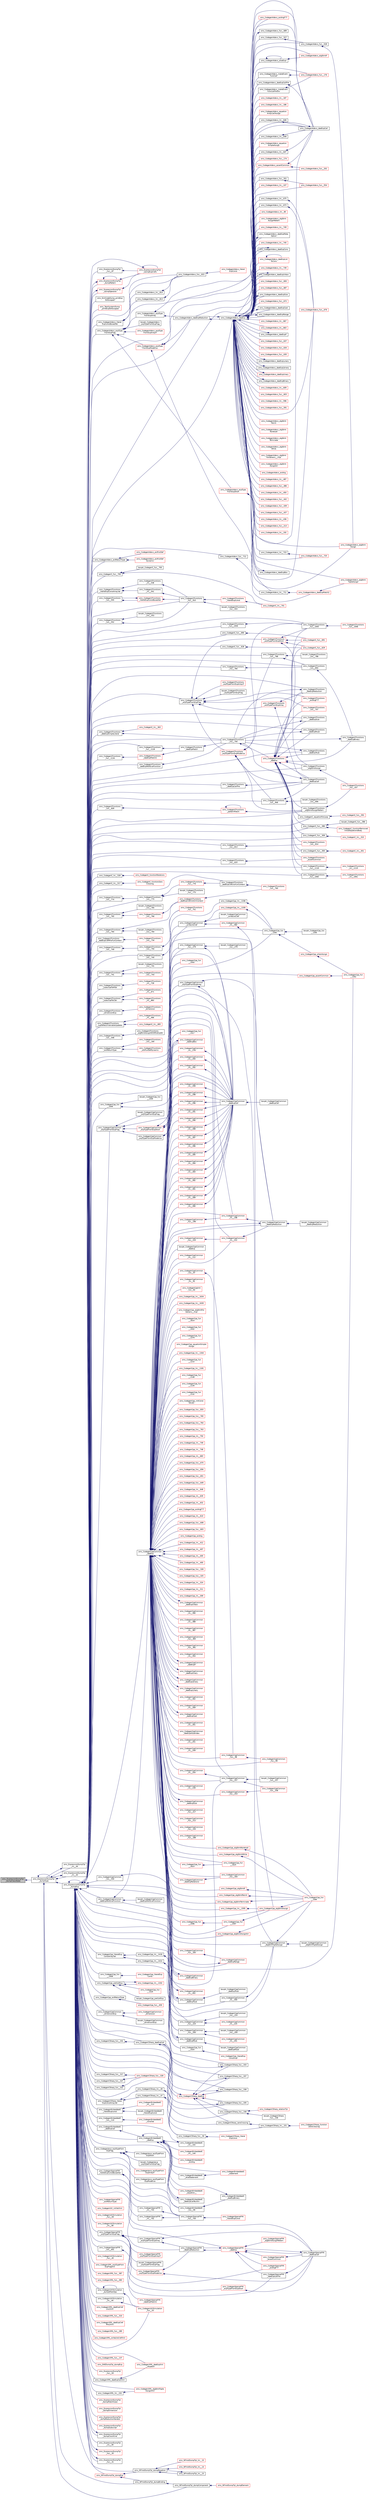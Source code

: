digraph "omc_ExpressionDumpTpl_dumpClassState"
{
  edge [fontname="Helvetica",fontsize="10",labelfontname="Helvetica",labelfontsize="10"];
  node [fontname="Helvetica",fontsize="10",shape=record];
  rankdir="LR";
  Node4396 [label="omc_ExpressionDumpTpl\l_dumpClassState",height=0.2,width=0.4,color="black", fillcolor="grey75", style="filled", fontcolor="black"];
  Node4396 -> Node4397 [dir="back",color="midnightblue",fontsize="10",style="solid",fontname="Helvetica"];
  Node4397 [label="omc_ExpressionDumpTpl\l_dumpType",height=0.2,width=0.4,color="black", fillcolor="white", style="filled",URL="$d7/ddf/_expression_dump_tpl_8h.html#ae82574c552debbdca32804f78ba4fa58"];
  Node4397 -> Node4397 [dir="back",color="midnightblue",fontsize="10",style="solid",fontname="Helvetica"];
  Node4397 -> Node4398 [dir="back",color="midnightblue",fontsize="10",style="solid",fontname="Helvetica"];
  Node4398 [label="omc_ExpressionDumpTpl\l_lm__64",height=0.2,width=0.4,color="black", fillcolor="white", style="filled",URL="$d3/d40/_expression_dump_tpl_8c.html#ad0932e5170e8aec8edca57a9f0e2dcbd"];
  Node4398 -> Node4397 [dir="back",color="midnightblue",fontsize="10",style="solid",fontname="Helvetica"];
  Node4397 -> Node4399 [dir="back",color="midnightblue",fontsize="10",style="solid",fontname="Helvetica"];
  Node4399 [label="omc_ExpressionDumpTpl\l_lm__63",height=0.2,width=0.4,color="black", fillcolor="white", style="filled",URL="$d3/d40/_expression_dump_tpl_8c.html#a141a74ac0bcb7dd9d3725e8296358b3c"];
  Node4399 -> Node4397 [dir="back",color="midnightblue",fontsize="10",style="solid",fontname="Helvetica"];
  Node4397 -> Node4400 [dir="back",color="midnightblue",fontsize="10",style="solid",fontname="Helvetica"];
  Node4400 [label="omc_ExpressionDumpTpl\l_dumpExp",height=0.2,width=0.4,color="black", fillcolor="white", style="filled",URL="$d7/ddf/_expression_dump_tpl_8h.html#af778d6f743788d1389d2fb2e53ea7c25"];
  Node4400 -> Node4401 [dir="back",color="midnightblue",fontsize="10",style="solid",fontname="Helvetica"];
  Node4401 [label="omc_CodegenAdevs_literal\lExpConstBoxedVal",height=0.2,width=0.4,color="black", fillcolor="white", style="filled",URL="$d9/daa/_codegen_adevs_8h.html#a64800dd7b1847f414adfb881cda70ecd"];
  Node4401 -> Node4402 [dir="back",color="midnightblue",fontsize="10",style="solid",fontname="Helvetica"];
  Node4402 [label="omc_CodegenAdevs_fun__815",height=0.2,width=0.4,color="black", fillcolor="white", style="filled",URL="$de/de9/_codegen_adevs_8c.html#a250882252dc1f6e7aedfa7f22f14b9a6"];
  Node4402 -> Node4403 [dir="back",color="midnightblue",fontsize="10",style="solid",fontname="Helvetica"];
  Node4403 [label="omc_CodegenAdevs_literal\lExpConst",height=0.2,width=0.4,color="red", fillcolor="white", style="filled",URL="$d9/daa/_codegen_adevs_8h.html#a1fe04343cf462023df1f3bed6d520520"];
  Node4401 -> Node4405 [dir="back",color="midnightblue",fontsize="10",style="solid",fontname="Helvetica"];
  Node4405 [label="omc_CodegenAdevs_lm__814",height=0.2,width=0.4,color="black", fillcolor="white", style="filled",URL="$de/de9/_codegen_adevs_8c.html#a7498168b3a1f11a33d84efe97b4de12b"];
  Node4405 -> Node4402 [dir="back",color="midnightblue",fontsize="10",style="solid",fontname="Helvetica"];
  Node4401 -> Node4406 [dir="back",color="midnightblue",fontsize="10",style="solid",fontname="Helvetica"];
  Node4406 [label="omc_CodegenAdevs_lm__813",height=0.2,width=0.4,color="black", fillcolor="white", style="filled",URL="$de/de9/_codegen_adevs_8c.html#ac0729b5f434325e9102d741085eba91c"];
  Node4406 -> Node4402 [dir="back",color="midnightblue",fontsize="10",style="solid",fontname="Helvetica"];
  Node4400 -> Node4402 [dir="back",color="midnightblue",fontsize="10",style="solid",fontname="Helvetica"];
  Node4400 -> Node4407 [dir="back",color="midnightblue",fontsize="10",style="solid",fontname="Helvetica"];
  Node4407 [label="omc_CodegenAdevs_expType\lFromExpFlag",height=0.2,width=0.4,color="black", fillcolor="white", style="filled",URL="$d9/daa/_codegen_adevs_8h.html#a15e104ebdce8afeca02ff380b8ac37e7"];
  Node4407 -> Node4408 [dir="back",color="midnightblue",fontsize="10",style="solid",fontname="Helvetica"];
  Node4408 [label="boxptr_CodegenAdevs\l_expTypeFromExpFlag",height=0.2,width=0.4,color="black", fillcolor="white", style="filled",URL="$d9/daa/_codegen_adevs_8h.html#ae6816cfeb2554ad6b4408c685a5df5ef"];
  Node4407 -> Node4409 [dir="back",color="midnightblue",fontsize="10",style="solid",fontname="Helvetica"];
  Node4409 [label="omc_CodegenAdevs_expType\lFromExpArrayIf",height=0.2,width=0.4,color="red", fillcolor="white", style="filled",URL="$d9/daa/_codegen_adevs_8h.html#a9f20ff6e356c61d61fdd3192f595ea9e"];
  Node4407 -> Node4651 [dir="back",color="midnightblue",fontsize="10",style="solid",fontname="Helvetica"];
  Node4651 [label="omc_CodegenAdevs_expType\lFromExpArray",height=0.2,width=0.4,color="black", fillcolor="white", style="filled",URL="$d9/daa/_codegen_adevs_8h.html#a3a0957f512b9ab415460365fbff87e67"];
  Node4651 -> Node4516 [dir="back",color="midnightblue",fontsize="10",style="solid",fontname="Helvetica"];
  Node4516 [label="omc_CodegenAdevs_daeExpReduction",height=0.2,width=0.4,color="black", fillcolor="white", style="filled",URL="$d9/daa/_codegen_adevs_8h.html#a2bbe7fcbc87f87085de292ffdd71d7c6"];
  Node4516 -> Node4412 [dir="back",color="midnightblue",fontsize="10",style="solid",fontname="Helvetica"];
  Node4412 [label="omc_CodegenAdevs_daeExp",height=0.2,width=0.4,color="black", fillcolor="white", style="filled",URL="$d9/daa/_codegen_adevs_8h.html#a9de74b5acd9c15114c4688310c75a1dd"];
  Node4412 -> Node4413 [dir="back",color="midnightblue",fontsize="10",style="solid",fontname="Helvetica"];
  Node4413 [label="omc_CodegenAdevs_assertCommon",height=0.2,width=0.4,color="red", fillcolor="white", style="filled",URL="$d9/daa/_codegen_adevs_8h.html#ae91d938868dfa791c3ca0c4fa94bef8c"];
  Node4413 -> Node4414 [dir="back",color="midnightblue",fontsize="10",style="solid",fontname="Helvetica"];
  Node4414 [label="omc_CodegenAdevs_daeExpCall",height=0.2,width=0.4,color="black", fillcolor="white", style="filled",URL="$d9/daa/_codegen_adevs_8h.html#a2868f70df29d08d9b1b068937069ec6b"];
  Node4414 -> Node4412 [dir="back",color="midnightblue",fontsize="10",style="solid",fontname="Helvetica"];
  Node4413 -> Node4488 [dir="back",color="midnightblue",fontsize="10",style="solid",fontname="Helvetica"];
  Node4488 [label="omc_CodegenAdevs_fun__202",height=0.2,width=0.4,color="red", fillcolor="white", style="filled",URL="$de/de9/_codegen_adevs_8c.html#a56c6f22dad4030cfa080834d4833ecf2"];
  Node4412 -> Node4493 [dir="back",color="midnightblue",fontsize="10",style="solid",fontname="Helvetica"];
  Node4493 [label="omc_CodegenAdevs_algStmt\lAssignPattern",height=0.2,width=0.4,color="red", fillcolor="white", style="filled",URL="$d9/daa/_codegen_adevs_8h.html#a00909c54c1155227f29ecf3ec82689c9"];
  Node4412 -> Node4494 [dir="back",color="midnightblue",fontsize="10",style="solid",fontname="Helvetica"];
  Node4494 [label="omc_CodegenAdevs_lm__749",height=0.2,width=0.4,color="red", fillcolor="white", style="filled",URL="$de/de9/_codegen_adevs_8c.html#a084dfe4cf9282a1a2030dd3c5cb4723a"];
  Node4412 -> Node4497 [dir="back",color="midnightblue",fontsize="10",style="solid",fontname="Helvetica"];
  Node4497 [label="omc_CodegenAdevs_daeExpMeta\lOption",height=0.2,width=0.4,color="black", fillcolor="white", style="filled",URL="$d9/daa/_codegen_adevs_8h.html#a29b4c7126109421f90304d143f75d51c"];
  Node4497 -> Node4412 [dir="back",color="midnightblue",fontsize="10",style="solid",fontname="Helvetica"];
  Node4412 -> Node4498 [dir="back",color="midnightblue",fontsize="10",style="solid",fontname="Helvetica"];
  Node4498 [label="omc_CodegenAdevs_lm__745",height=0.2,width=0.4,color="red", fillcolor="white", style="filled",URL="$de/de9/_codegen_adevs_8c.html#a34ef673beae306852ca5d5a05054d221"];
  Node4412 -> Node4500 [dir="back",color="midnightblue",fontsize="10",style="solid",fontname="Helvetica"];
  Node4500 [label="omc_CodegenAdevs_daeExpCons",height=0.2,width=0.4,color="black", fillcolor="white", style="filled",URL="$d9/daa/_codegen_adevs_8h.html#a86a3fd6e617f8587808b6c5bb33730d9"];
  Node4500 -> Node4412 [dir="back",color="midnightblue",fontsize="10",style="solid",fontname="Helvetica"];
  Node4412 -> Node4501 [dir="back",color="midnightblue",fontsize="10",style="solid",fontname="Helvetica"];
  Node4501 [label="omc_CodegenAdevs_daeExpList\lToCons",height=0.2,width=0.4,color="red", fillcolor="white", style="filled",URL="$d9/daa/_codegen_adevs_8h.html#a47ba5fd62c4c0d119899f2c60fce61c2"];
  Node4501 -> Node4501 [dir="back",color="midnightblue",fontsize="10",style="solid",fontname="Helvetica"];
  Node4412 -> Node4503 [dir="back",color="midnightblue",fontsize="10",style="solid",fontname="Helvetica"];
  Node4503 [label="omc_CodegenAdevs_lm__739",height=0.2,width=0.4,color="red", fillcolor="white", style="filled",URL="$de/de9/_codegen_adevs_8c.html#af42fbef6083f968b855f48b3ed515dd5"];
  Node4412 -> Node4511 [dir="back",color="midnightblue",fontsize="10",style="solid",fontname="Helvetica"];
  Node4511 [label="omc_CodegenAdevs_daeExpUnbox",height=0.2,width=0.4,color="black", fillcolor="white", style="filled",URL="$d9/daa/_codegen_adevs_8h.html#a9beb8561e553f54e42d40fa7de9e591f"];
  Node4511 -> Node4412 [dir="back",color="midnightblue",fontsize="10",style="solid",fontname="Helvetica"];
  Node4412 -> Node4512 [dir="back",color="midnightblue",fontsize="10",style="solid",fontname="Helvetica"];
  Node4512 [label="omc_CodegenAdevs_daeExpBox",height=0.2,width=0.4,color="black", fillcolor="white", style="filled",URL="$d9/daa/_codegen_adevs_8h.html#a873bbb125771832956370f6c5cb0c867"];
  Node4512 -> Node4412 [dir="back",color="midnightblue",fontsize="10",style="solid",fontname="Helvetica"];
  Node4412 -> Node4513 [dir="back",color="midnightblue",fontsize="10",style="solid",fontname="Helvetica"];
  Node4513 [label="omc_CodegenAdevs_fun__725",height=0.2,width=0.4,color="red", fillcolor="white", style="filled",URL="$de/de9/_codegen_adevs_8c.html#a0813236bbee1f77830ef1542549eb3fa"];
  Node4412 -> Node4514 [dir="back",color="midnightblue",fontsize="10",style="solid",fontname="Helvetica"];
  Node4514 [label="omc_CodegenAdevs_lm__723",height=0.2,width=0.4,color="black", fillcolor="white", style="filled",URL="$de/de9/_codegen_adevs_8c.html#a4e2d525e9d4ff53709d9bba41bd53ba1"];
  Node4514 -> Node4513 [dir="back",color="midnightblue",fontsize="10",style="solid",fontname="Helvetica"];
  Node4412 -> Node4515 [dir="back",color="midnightblue",fontsize="10",style="solid",fontname="Helvetica"];
  Node4515 [label="omc_CodegenAdevs_lm__711",height=0.2,width=0.4,color="black", fillcolor="white", style="filled",URL="$de/de9/_codegen_adevs_8c.html#a40c76f364bafefc59472c59792bc1be3"];
  Node4515 -> Node4421 [dir="back",color="midnightblue",fontsize="10",style="solid",fontname="Helvetica"];
  Node4421 [label="omc_CodegenAdevs_daeExpMatch2",height=0.2,width=0.4,color="red", fillcolor="white", style="filled",URL="$d9/daa/_codegen_adevs_8h.html#a801195a161cb3a044c289a6bb21990a0"];
  Node4421 -> Node4423 [dir="back",color="midnightblue",fontsize="10",style="solid",fontname="Helvetica"];
  Node4423 [label="omc_CodegenAdevs_algStmt\lTupleAssign",height=0.2,width=0.4,color="red", fillcolor="white", style="filled",URL="$d9/daa/_codegen_adevs_8h.html#a630d4b9942ac3f5f147f27e550363a5d"];
  Node4412 -> Node4516 [dir="back",color="midnightblue",fontsize="10",style="solid",fontname="Helvetica"];
  Node4412 -> Node4517 [dir="back",color="midnightblue",fontsize="10",style="solid",fontname="Helvetica"];
  Node4517 [label="omc_CodegenAdevs_fun__693",height=0.2,width=0.4,color="red", fillcolor="white", style="filled",URL="$de/de9/_codegen_adevs_8c.html#a365dd3ae9a1f3d169be9570051228767"];
  Node4412 -> Node4519 [dir="back",color="midnightblue",fontsize="10",style="solid",fontname="Helvetica"];
  Node4519 [label="omc_CodegenAdevs_fun__689",height=0.2,width=0.4,color="black", fillcolor="white", style="filled",URL="$de/de9/_codegen_adevs_8c.html#afac417c10952c1cf6b2cadc7a47e040f"];
  Node4519 -> Node4516 [dir="back",color="midnightblue",fontsize="10",style="solid",fontname="Helvetica"];
  Node4412 -> Node4520 [dir="back",color="midnightblue",fontsize="10",style="solid",fontname="Helvetica"];
  Node4520 [label="omc_CodegenAdevs_fun__687",height=0.2,width=0.4,color="red", fillcolor="white", style="filled",URL="$de/de9/_codegen_adevs_8c.html#a070af6d7890e160bc6de0c7e094ec16c"];
  Node4412 -> Node4522 [dir="back",color="midnightblue",fontsize="10",style="solid",fontname="Helvetica"];
  Node4522 [label="omc_CodegenAdevs_daeExpSize",height=0.2,width=0.4,color="black", fillcolor="white", style="filled",URL="$d9/daa/_codegen_adevs_8h.html#a5446a46749e18838d40ac4172b52a013"];
  Node4522 -> Node4412 [dir="back",color="midnightblue",fontsize="10",style="solid",fontname="Helvetica"];
  Node4412 -> Node4523 [dir="back",color="midnightblue",fontsize="10",style="solid",fontname="Helvetica"];
  Node4523 [label="omc_CodegenAdevs_daeExpCallPre",height=0.2,width=0.4,color="black", fillcolor="white", style="filled",URL="$d9/daa/_codegen_adevs_8h.html#ae1a7deecfe52ddd7b23ef95d5a0223c0"];
  Node4523 -> Node4414 [dir="back",color="midnightblue",fontsize="10",style="solid",fontname="Helvetica"];
  Node4412 -> Node4506 [dir="back",color="midnightblue",fontsize="10",style="solid",fontname="Helvetica"];
  Node4506 [label="omc_CodegenAdevs_fun__676",height=0.2,width=0.4,color="red", fillcolor="white", style="filled",URL="$de/de9/_codegen_adevs_8c.html#a3ba8f3c99bb6eb42321e28a2282ed425"];
  Node4412 -> Node4524 [dir="back",color="midnightblue",fontsize="10",style="solid",fontname="Helvetica"];
  Node4524 [label="omc_CodegenAdevs_lm__675",height=0.2,width=0.4,color="black", fillcolor="white", style="filled",URL="$de/de9/_codegen_adevs_8c.html#a9853e3e33e2688f48739d5922504bd58"];
  Node4524 -> Node4506 [dir="back",color="midnightblue",fontsize="10",style="solid",fontname="Helvetica"];
  Node4412 -> Node4525 [dir="back",color="midnightblue",fontsize="10",style="solid",fontname="Helvetica"];
  Node4525 [label="omc_CodegenAdevs_lm__673",height=0.2,width=0.4,color="black", fillcolor="white", style="filled",URL="$de/de9/_codegen_adevs_8c.html#a7dbd8151768853b2608709672cc35081"];
  Node4525 -> Node4506 [dir="back",color="midnightblue",fontsize="10",style="solid",fontname="Helvetica"];
  Node4412 -> Node4526 [dir="back",color="midnightblue",fontsize="10",style="solid",fontname="Helvetica"];
  Node4526 [label="omc_CodegenAdevs_fun__672",height=0.2,width=0.4,color="red", fillcolor="white", style="filled",URL="$de/de9/_codegen_adevs_8c.html#ac8f0794a2bbe93f276871e20ee0e4ecf"];
  Node4412 -> Node4527 [dir="back",color="midnightblue",fontsize="10",style="solid",fontname="Helvetica"];
  Node4527 [label="omc_CodegenAdevs_daeExpCast",height=0.2,width=0.4,color="black", fillcolor="white", style="filled",URL="$d9/daa/_codegen_adevs_8h.html#a6f7bcd15afe17f36985b2a8bbe1ccf56"];
  Node4527 -> Node4412 [dir="back",color="midnightblue",fontsize="10",style="solid",fontname="Helvetica"];
  Node4412 -> Node4528 [dir="back",color="midnightblue",fontsize="10",style="solid",fontname="Helvetica"];
  Node4528 [label="omc_CodegenAdevs_daeExpRange",height=0.2,width=0.4,color="black", fillcolor="white", style="filled",URL="$d9/daa/_codegen_adevs_8h.html#aabcaf10b5a6320415495d5e5021ece0a"];
  Node4528 -> Node4412 [dir="back",color="midnightblue",fontsize="10",style="solid",fontname="Helvetica"];
  Node4412 -> Node4529 [dir="back",color="midnightblue",fontsize="10",style="solid",fontname="Helvetica"];
  Node4529 [label="omc_CodegenAdevs_lm__667",height=0.2,width=0.4,color="red", fillcolor="white", style="filled",URL="$de/de9/_codegen_adevs_8c.html#ac2da2c6e79ce24417dda53eabf692104"];
  Node4412 -> Node4533 [dir="back",color="midnightblue",fontsize="10",style="solid",fontname="Helvetica"];
  Node4533 [label="omc_CodegenAdevs_lm__663",height=0.2,width=0.4,color="red", fillcolor="white", style="filled",URL="$de/de9/_codegen_adevs_8c.html#ab0bec96c09a56938b8284214320131b7"];
  Node4412 -> Node4414 [dir="back",color="midnightblue",fontsize="10",style="solid",fontname="Helvetica"];
  Node4412 -> Node4536 [dir="back",color="midnightblue",fontsize="10",style="solid",fontname="Helvetica"];
  Node4536 [label="omc_CodegenAdevs_lm__648",height=0.2,width=0.4,color="black", fillcolor="white", style="filled",URL="$de/de9/_codegen_adevs_8c.html#a8f48ec33deb548c7efcb67547f0afffa"];
  Node4536 -> Node4414 [dir="back",color="midnightblue",fontsize="10",style="solid",fontname="Helvetica"];
  Node4412 -> Node4537 [dir="back",color="midnightblue",fontsize="10",style="solid",fontname="Helvetica"];
  Node4537 [label="omc_CodegenAdevs_lm__647",height=0.2,width=0.4,color="black", fillcolor="white", style="filled",URL="$de/de9/_codegen_adevs_8c.html#a87d96e4a5f0888aa6bc54a3db7937501"];
  Node4537 -> Node4414 [dir="back",color="midnightblue",fontsize="10",style="solid",fontname="Helvetica"];
  Node4412 -> Node4538 [dir="back",color="midnightblue",fontsize="10",style="solid",fontname="Helvetica"];
  Node4538 [label="omc_CodegenAdevs_lm__646",height=0.2,width=0.4,color="black", fillcolor="white", style="filled",URL="$de/de9/_codegen_adevs_8c.html#aa612a58a53c6290e6e8109e8adcffe54"];
  Node4538 -> Node4414 [dir="back",color="midnightblue",fontsize="10",style="solid",fontname="Helvetica"];
  Node4412 -> Node4411 [dir="back",color="midnightblue",fontsize="10",style="solid",fontname="Helvetica"];
  Node4411 [label="omc_CodegenAdevs_daeExpIf",height=0.2,width=0.4,color="black", fillcolor="white", style="filled",URL="$d9/daa/_codegen_adevs_8h.html#a95470060820c24d97cf1ca6a52eacc6e"];
  Node4411 -> Node4412 [dir="back",color="midnightblue",fontsize="10",style="solid",fontname="Helvetica"];
  Node4412 -> Node4539 [dir="back",color="midnightblue",fontsize="10",style="solid",fontname="Helvetica"];
  Node4539 [label="omc_CodegenAdevs_fun__637",height=0.2,width=0.4,color="red", fillcolor="white", style="filled",URL="$de/de9/_codegen_adevs_8c.html#a91fd61867266ed1ff7de4494163f900d"];
  Node4412 -> Node4545 [dir="back",color="midnightblue",fontsize="10",style="solid",fontname="Helvetica"];
  Node4545 [label="omc_CodegenAdevs_fun__634",height=0.2,width=0.4,color="red", fillcolor="white", style="filled",URL="$de/de9/_codegen_adevs_8c.html#a3c8b202057eb7122436634093ef7e29d"];
  Node4412 -> Node4547 [dir="back",color="midnightblue",fontsize="10",style="solid",fontname="Helvetica"];
  Node4547 [label="omc_CodegenAdevs_fun__630",height=0.2,width=0.4,color="red", fillcolor="white", style="filled",URL="$de/de9/_codegen_adevs_8c.html#afe222b62553e4bec6e7a2a203d5dcd2d"];
  Node4412 -> Node4548 [dir="back",color="midnightblue",fontsize="10",style="solid",fontname="Helvetica"];
  Node4548 [label="omc_CodegenAdevs_daeExpLunary",height=0.2,width=0.4,color="black", fillcolor="white", style="filled",URL="$d9/daa/_codegen_adevs_8h.html#abcea849fd22607679f40adcad674a9d4"];
  Node4548 -> Node4412 [dir="back",color="midnightblue",fontsize="10",style="solid",fontname="Helvetica"];
  Node4412 -> Node4549 [dir="back",color="midnightblue",fontsize="10",style="solid",fontname="Helvetica"];
  Node4549 [label="omc_CodegenAdevs_daeExpLbinary",height=0.2,width=0.4,color="black", fillcolor="white", style="filled",URL="$d9/daa/_codegen_adevs_8h.html#a022b0b20bf2bd68d8ca5a41f2d3c6701"];
  Node4549 -> Node4412 [dir="back",color="midnightblue",fontsize="10",style="solid",fontname="Helvetica"];
  Node4412 -> Node4550 [dir="back",color="midnightblue",fontsize="10",style="solid",fontname="Helvetica"];
  Node4550 [label="omc_CodegenAdevs_daeExpUnary",height=0.2,width=0.4,color="red", fillcolor="white", style="filled",URL="$d9/daa/_codegen_adevs_8h.html#a3587cde9eea5b22299eb569f4fbef51a"];
  Node4550 -> Node4412 [dir="back",color="midnightblue",fontsize="10",style="solid",fontname="Helvetica"];
  Node4412 -> Node4552 [dir="back",color="midnightblue",fontsize="10",style="solid",fontname="Helvetica"];
  Node4552 [label="omc_CodegenAdevs_daeExpBinary",height=0.2,width=0.4,color="black", fillcolor="white", style="filled",URL="$d9/daa/_codegen_adevs_8h.html#afa1915101bdb3a3d03845a6c1fb08846"];
  Node4552 -> Node4412 [dir="back",color="midnightblue",fontsize="10",style="solid",fontname="Helvetica"];
  Node4412 -> Node4553 [dir="back",color="midnightblue",fontsize="10",style="solid",fontname="Helvetica"];
  Node4553 [label="omc_CodegenAdevs_lm__609",height=0.2,width=0.4,color="red", fillcolor="white", style="filled",URL="$de/de9/_codegen_adevs_8c.html#aa8233046e28a7ed22d8700402d957dd2"];
  Node4412 -> Node4565 [dir="back",color="midnightblue",fontsize="10",style="solid",fontname="Helvetica"];
  Node4565 [label="omc_CodegenAdevs_fun__603",height=0.2,width=0.4,color="red", fillcolor="white", style="filled",URL="$de/de9/_codegen_adevs_8c.html#a577fa8ae15f1f431ead56fcd688049f1"];
  Node4412 -> Node4576 [dir="back",color="midnightblue",fontsize="10",style="solid",fontname="Helvetica"];
  Node4576 [label="omc_CodegenAdevs_lm__596",height=0.2,width=0.4,color="red", fillcolor="white", style="filled",URL="$de/de9/_codegen_adevs_8c.html#ae4d4d965db9f84d858d49584bbe3a423"];
  Node4412 -> Node4577 [dir="back",color="midnightblue",fontsize="10",style="solid",fontname="Helvetica"];
  Node4577 [label="omc_CodegenAdevs_fun__591",height=0.2,width=0.4,color="red", fillcolor="white", style="filled",URL="$de/de9/_codegen_adevs_8c.html#a20855c34c8781ef07dd85460b6014cbb"];
  Node4412 -> Node4425 [dir="back",color="midnightblue",fontsize="10",style="solid",fontname="Helvetica"];
  Node4425 [label="omc_CodegenAdevs_elseExpr",height=0.2,width=0.4,color="black", fillcolor="white", style="filled",URL="$d9/daa/_codegen_adevs_8h.html#a93633c2b3ffe3a28478265f495ee9fb0"];
  Node4425 -> Node4425 [dir="back",color="midnightblue",fontsize="10",style="solid",fontname="Helvetica"];
  Node4425 -> Node4426 [dir="back",color="midnightblue",fontsize="10",style="solid",fontname="Helvetica"];
  Node4426 [label="omc_CodegenAdevs_algStmtIf",height=0.2,width=0.4,color="red", fillcolor="white", style="filled",URL="$d9/daa/_codegen_adevs_8h.html#ae772372ee060e27b4810aaa650e36c79"];
  Node4412 -> Node4586 [dir="back",color="midnightblue",fontsize="10",style="solid",fontname="Helvetica"];
  Node4586 [label="omc_CodegenAdevs_algStmt\lReinit",height=0.2,width=0.4,color="red", fillcolor="white", style="filled",URL="$d9/daa/_codegen_adevs_8h.html#a8773037bc8cb8b48346481709d01beb0"];
  Node4412 -> Node4587 [dir="back",color="midnightblue",fontsize="10",style="solid",fontname="Helvetica"];
  Node4587 [label="omc_CodegenAdevs_algStmt\lNoretcall",height=0.2,width=0.4,color="red", fillcolor="white", style="filled",URL="$d9/daa/_codegen_adevs_8h.html#a399c9f0ed9c3087de551ca834e1bfd4e"];
  Node4412 -> Node4588 [dir="back",color="midnightblue",fontsize="10",style="solid",fontname="Helvetica"];
  Node4588 [label="omc_CodegenAdevs_algStmt\lTerminate",height=0.2,width=0.4,color="red", fillcolor="white", style="filled",URL="$d9/daa/_codegen_adevs_8h.html#abd3bbd25f24f5d76d28a67034329a864"];
  Node4412 -> Node4437 [dir="back",color="midnightblue",fontsize="10",style="solid",fontname="Helvetica"];
  Node4437 [label="omc_CodegenAdevs_algStmt\lWhile",height=0.2,width=0.4,color="red", fillcolor="white", style="filled",URL="$d9/daa/_codegen_adevs_8h.html#ab3cdafeba9b706c34d7138105972a49c"];
  Node4412 -> Node4589 [dir="back",color="midnightblue",fontsize="10",style="solid",fontname="Helvetica"];
  Node4589 [label="omc_CodegenAdevs_algStmt\lForGeneric__impl",height=0.2,width=0.4,color="red", fillcolor="white", style="filled",URL="$d9/daa/_codegen_adevs_8h.html#aed2f979b07676a696948048ee880f735"];
  Node4412 -> Node4591 [dir="back",color="midnightblue",fontsize="10",style="solid",fontname="Helvetica"];
  Node4591 [label="omc_CodegenAdevs_fun__554",height=0.2,width=0.4,color="red", fillcolor="white", style="filled",URL="$de/de9/_codegen_adevs_8c.html#ad4ff88c7748d0ce1fa7c7277ba3649df"];
  Node4412 -> Node4593 [dir="back",color="midnightblue",fontsize="10",style="solid",fontname="Helvetica"];
  Node4593 [label="omc_CodegenAdevs_fun__551",height=0.2,width=0.4,color="black", fillcolor="white", style="filled",URL="$de/de9/_codegen_adevs_8c.html#a1a9acbda57f12f4a3385cdb901071675"];
  Node4593 -> Node4591 [dir="back",color="midnightblue",fontsize="10",style="solid",fontname="Helvetica"];
  Node4412 -> Node4426 [dir="back",color="midnightblue",fontsize="10",style="solid",fontname="Helvetica"];
  Node4412 -> Node4423 [dir="back",color="midnightblue",fontsize="10",style="solid",fontname="Helvetica"];
  Node4412 -> Node4575 [dir="back",color="midnightblue",fontsize="10",style="solid",fontname="Helvetica"];
  Node4575 [label="omc_CodegenAdevs_algStmt\lAssignArr",height=0.2,width=0.4,color="red", fillcolor="white", style="filled",URL="$d9/daa/_codegen_adevs_8h.html#a151b556351711becefce08925c04a07b"];
  Node4412 -> Node4510 [dir="back",color="midnightblue",fontsize="10",style="solid",fontname="Helvetica"];
  Node4510 [label="omc_CodegenAdevs_algStmt\lAssign",height=0.2,width=0.4,color="red", fillcolor="white", style="filled",URL="$d9/daa/_codegen_adevs_8h.html#a46eae325d40c0791a20b5aac9e059be4"];
  Node4412 -> Node4509 [dir="back",color="midnightblue",fontsize="10",style="solid",fontname="Helvetica"];
  Node4509 [label="omc_CodegenAdevs_fun__528",height=0.2,width=0.4,color="black", fillcolor="white", style="filled",URL="$de/de9/_codegen_adevs_8c.html#a67a4dee30977bda77c6c00e03e23d424"];
  Node4509 -> Node4510 [dir="back",color="midnightblue",fontsize="10",style="solid",fontname="Helvetica"];
  Node4412 -> Node4594 [dir="back",color="midnightblue",fontsize="10",style="solid",fontname="Helvetica"];
  Node4594 [label="omc_CodegenAdevs_fun__527",height=0.2,width=0.4,color="black", fillcolor="white", style="filled",URL="$de/de9/_codegen_adevs_8c.html#a76149690a88eedbb6f9da3f2068d6caf"];
  Node4594 -> Node4509 [dir="back",color="midnightblue",fontsize="10",style="solid",fontname="Helvetica"];
  Node4412 -> Node4595 [dir="back",color="midnightblue",fontsize="10",style="solid",fontname="Helvetica"];
  Node4595 [label="omc_CodegenAdevs_extArgF77",height=0.2,width=0.4,color="red", fillcolor="white", style="filled",URL="$d9/daa/_codegen_adevs_8h.html#a9faa2f290e29979d52eec13cc9509f27"];
  Node4412 -> Node4579 [dir="back",color="midnightblue",fontsize="10",style="solid",fontname="Helvetica"];
  Node4579 [label="omc_CodegenAdevs_extArg",height=0.2,width=0.4,color="red", fillcolor="white", style="filled",URL="$d9/daa/_codegen_adevs_8h.html#a875ba680975fc8fb302266eca7c9a1a3"];
  Node4412 -> Node4598 [dir="back",color="midnightblue",fontsize="10",style="solid",fontname="Helvetica"];
  Node4598 [label="omc_CodegenAdevs_lm__487",height=0.2,width=0.4,color="red", fillcolor="white", style="filled",URL="$de/de9/_codegen_adevs_8c.html#a15cd71f0533c8c087d06fb9667479ccb"];
  Node4412 -> Node4601 [dir="back",color="midnightblue",fontsize="10",style="solid",fontname="Helvetica"];
  Node4601 [label="omc_CodegenAdevs_fun__486",height=0.2,width=0.4,color="red", fillcolor="white", style="filled",URL="$de/de9/_codegen_adevs_8c.html#a9b49274630567b8c848db92d06d9bf37"];
  Node4412 -> Node4602 [dir="back",color="midnightblue",fontsize="10",style="solid",fontname="Helvetica"];
  Node4602 [label="omc_CodegenAdevs_lm__450",height=0.2,width=0.4,color="red", fillcolor="white", style="filled",URL="$de/de9/_codegen_adevs_8c.html#a7b8cdb471a50c6eaab26706f4b056f6a"];
  Node4412 -> Node4606 [dir="back",color="midnightblue",fontsize="10",style="solid",fontname="Helvetica"];
  Node4606 [label="omc_CodegenAdevs_fun__442",height=0.2,width=0.4,color="red", fillcolor="white", style="filled",URL="$de/de9/_codegen_adevs_8c.html#a8574b47367e980d1676ea1e352c90b5d"];
  Node4412 -> Node4609 [dir="back",color="midnightblue",fontsize="10",style="solid",fontname="Helvetica"];
  Node4609 [label="omc_CodegenAdevs_fun__439",height=0.2,width=0.4,color="red", fillcolor="white", style="filled",URL="$de/de9/_codegen_adevs_8c.html#a2bfeaab6fc91f5a6a2ccabb898b1d740"];
  Node4412 -> Node4620 [dir="back",color="midnightblue",fontsize="10",style="solid",fontname="Helvetica"];
  Node4620 [label="omc_CodegenAdevs_fun__437",height=0.2,width=0.4,color="red", fillcolor="white", style="filled",URL="$de/de9/_codegen_adevs_8c.html#a53215a1d88d6c1a2b3ade836a1b2efd7"];
  Node4412 -> Node4621 [dir="back",color="midnightblue",fontsize="10",style="solid",fontname="Helvetica"];
  Node4621 [label="omc_CodegenAdevs_lm__436",height=0.2,width=0.4,color="red", fillcolor="white", style="filled",URL="$de/de9/_codegen_adevs_8c.html#a43af5ba0db9d2a83294505a4a8804607"];
  Node4412 -> Node4622 [dir="back",color="midnightblue",fontsize="10",style="solid",fontname="Helvetica"];
  Node4622 [label="omc_CodegenAdevs_fun__213",height=0.2,width=0.4,color="red", fillcolor="white", style="filled",URL="$de/de9/_codegen_adevs_8c.html#a39642cc8460e77254313d6f499533e4d"];
  Node4412 -> Node4488 [dir="back",color="midnightblue",fontsize="10",style="solid",fontname="Helvetica"];
  Node4412 -> Node4625 [dir="back",color="midnightblue",fontsize="10",style="solid",fontname="Helvetica"];
  Node4625 [label="omc_CodegenAdevs_lm__192",height=0.2,width=0.4,color="red", fillcolor="white", style="filled",URL="$de/de9/_codegen_adevs_8c.html#a11caa0bd08f73384c5eb72e8e613dc0f"];
  Node4412 -> Node4626 [dir="back",color="midnightblue",fontsize="10",style="solid",fontname="Helvetica"];
  Node4626 [label="omc_CodegenAdevs_lm__187",height=0.2,width=0.4,color="red", fillcolor="white", style="filled",URL="$de/de9/_codegen_adevs_8c.html#aec0099413e410ff36059fc726a684cd0"];
  Node4412 -> Node4627 [dir="back",color="midnightblue",fontsize="10",style="solid",fontname="Helvetica"];
  Node4627 [label="omc_CodegenAdevs_lm__186",height=0.2,width=0.4,color="red", fillcolor="white", style="filled",URL="$de/de9/_codegen_adevs_8c.html#aaa30945744e4aad83f2fa48c7abeefac"];
  Node4412 -> Node4628 [dir="back",color="midnightblue",fontsize="10",style="solid",fontname="Helvetica"];
  Node4628 [label="omc_CodegenAdevs_equation\lArrayCallAssign",height=0.2,width=0.4,color="red", fillcolor="white", style="filled",URL="$d9/daa/_codegen_adevs_8h.html#a3d764ac8d2fb896085911c271f5964d2"];
  Node4412 -> Node4629 [dir="back",color="midnightblue",fontsize="10",style="solid",fontname="Helvetica"];
  Node4629 [label="omc_CodegenAdevs_equation\lSimpleAssign",height=0.2,width=0.4,color="red", fillcolor="white", style="filled",URL="$d9/daa/_codegen_adevs_8h.html#a09f09642c67508c49d51283dfb7e3e02"];
  Node4412 -> Node4630 [dir="back",color="midnightblue",fontsize="10",style="solid",fontname="Helvetica"];
  Node4630 [label="omc_CodegenAdevs_fun__176",height=0.2,width=0.4,color="red", fillcolor="white", style="filled",URL="$de/de9/_codegen_adevs_8c.html#ac877b05c790b2c4d426cf30d0b89ab6b"];
  Node4412 -> Node4638 [dir="back",color="midnightblue",fontsize="10",style="solid",fontname="Helvetica"];
  Node4638 [label="omc_CodegenAdevs_fun__174",height=0.2,width=0.4,color="red", fillcolor="white", style="filled",URL="$de/de9/_codegen_adevs_8c.html#a8fcd84ae6beb69fd519e93ab5dfc5963"];
  Node4412 -> Node4644 [dir="back",color="midnightblue",fontsize="10",style="solid",fontname="Helvetica"];
  Node4644 [label="omc_CodegenAdevs_makeEvent\lFuncCall",height=0.2,width=0.4,color="black", fillcolor="white", style="filled",URL="$d9/daa/_codegen_adevs_8h.html#aa67ea2525b8519c56f6d523a9f70f3f0"];
  Node4644 -> Node4630 [dir="back",color="midnightblue",fontsize="10",style="solid",fontname="Helvetica"];
  Node4412 -> Node4645 [dir="back",color="midnightblue",fontsize="10",style="solid",fontname="Helvetica"];
  Node4645 [label="omc_CodegenAdevs_makeEvent\lFuncCallForDiv",height=0.2,width=0.4,color="black", fillcolor="white", style="filled",URL="$d9/daa/_codegen_adevs_8h.html#afff2e8233527ec405b1f0e4402d8c2fe"];
  Node4645 -> Node4630 [dir="back",color="midnightblue",fontsize="10",style="solid",fontname="Helvetica"];
  Node4412 -> Node4646 [dir="back",color="midnightblue",fontsize="10",style="solid",fontname="Helvetica"];
  Node4646 [label="omc_CodegenAdevs_lm__107",height=0.2,width=0.4,color="red", fillcolor="white", style="filled",URL="$de/de9/_codegen_adevs_8c.html#a5a1c5c2ffee7a64a62c14ce9577a848f"];
  Node4412 -> Node4650 [dir="back",color="midnightblue",fontsize="10",style="solid",fontname="Helvetica"];
  Node4650 [label="omc_CodegenAdevs_lm__85",height=0.2,width=0.4,color="red", fillcolor="white", style="filled",URL="$de/de9/_codegen_adevs_8c.html#ab6059795e8f8765361549453773101bc"];
  Node4651 -> Node4414 [dir="back",color="midnightblue",fontsize="10",style="solid",fontname="Helvetica"];
  Node4407 -> Node4652 [dir="back",color="midnightblue",fontsize="10",style="solid",fontname="Helvetica"];
  Node4652 [label="omc_CodegenAdevs_expType\lFromExpModelica",height=0.2,width=0.4,color="red", fillcolor="white", style="filled",URL="$d9/daa/_codegen_adevs_8h.html#ae8d5c83a2661142660311f9a7a1e1a74"];
  Node4652 -> Node4515 [dir="back",color="midnightblue",fontsize="10",style="solid",fontname="Helvetica"];
  Node4652 -> Node4516 [dir="back",color="midnightblue",fontsize="10",style="solid",fontname="Helvetica"];
  Node4652 -> Node4414 [dir="back",color="midnightblue",fontsize="10",style="solid",fontname="Helvetica"];
  Node4407 -> Node4656 [dir="back",color="midnightblue",fontsize="10",style="solid",fontname="Helvetica"];
  Node4656 [label="omc_CodegenAdevs_expType\lFromExpShort",height=0.2,width=0.4,color="red", fillcolor="white", style="filled",URL="$d9/daa/_codegen_adevs_8h.html#ade01b25fc05a53552793f89abc79a2f9"];
  Node4656 -> Node4512 [dir="back",color="midnightblue",fontsize="10",style="solid",fontname="Helvetica"];
  Node4656 -> Node4506 [dir="back",color="midnightblue",fontsize="10",style="solid",fontname="Helvetica"];
  Node4656 -> Node4414 [dir="back",color="midnightblue",fontsize="10",style="solid",fontname="Helvetica"];
  Node4656 -> Node4510 [dir="back",color="midnightblue",fontsize="10",style="solid",fontname="Helvetica"];
  Node4407 -> Node4595 [dir="back",color="midnightblue",fontsize="10",style="solid",fontname="Helvetica"];
  Node4400 -> Node4658 [dir="back",color="midnightblue",fontsize="10",style="solid",fontname="Helvetica"];
  Node4658 [label="omc_CodegenAdevs_fun__712",height=0.2,width=0.4,color="black", fillcolor="white", style="filled",URL="$de/de9/_codegen_adevs_8c.html#a716107476785fbf3b9d326eba65be520"];
  Node4658 -> Node4421 [dir="back",color="midnightblue",fontsize="10",style="solid",fontname="Helvetica"];
  Node4400 -> Node4516 [dir="back",color="midnightblue",fontsize="10",style="solid",fontname="Helvetica"];
  Node4400 -> Node4523 [dir="back",color="midnightblue",fontsize="10",style="solid",fontname="Helvetica"];
  Node4400 -> Node4414 [dir="back",color="midnightblue",fontsize="10",style="solid",fontname="Helvetica"];
  Node4400 -> Node4412 [dir="back",color="midnightblue",fontsize="10",style="solid",fontname="Helvetica"];
  Node4400 -> Node4659 [dir="back",color="midnightblue",fontsize="10",style="solid",fontname="Helvetica"];
  Node4659 [label="omc_CodegenAdevs_extReturnType",height=0.2,width=0.4,color="black", fillcolor="white", style="filled",URL="$d9/daa/_codegen_adevs_8h.html#a71d0d64dde64b31d277a77bfa77263de"];
  Node4659 -> Node4660 [dir="back",color="midnightblue",fontsize="10",style="solid",fontname="Helvetica"];
  Node4660 [label="omc_CodegenAdevs_extFunDef\lDynamic",height=0.2,width=0.4,color="red", fillcolor="white", style="filled",URL="$d9/daa/_codegen_adevs_8h.html#acab946ebc8423c2de91394795fdb8e6d"];
  Node4659 -> Node4665 [dir="back",color="midnightblue",fontsize="10",style="solid",fontname="Helvetica"];
  Node4665 [label="omc_CodegenAdevs_extFunDef",height=0.2,width=0.4,color="red", fillcolor="white", style="filled",URL="$d9/daa/_codegen_adevs_8h.html#a03d191d833cd5c6e33ef5d33a775b743"];
  Node4400 -> Node4666 [dir="back",color="midnightblue",fontsize="10",style="solid",fontname="Helvetica"];
  Node4666 [label="omc_CodegenC_fun__700",height=0.2,width=0.4,color="black", fillcolor="white", style="filled",URL="$d4/ddb/_codegen_c_8c.html#a2c5cbabc6e7c4ce6e3b04f99717793a9"];
  Node4666 -> Node4667 [dir="back",color="midnightblue",fontsize="10",style="solid",fontname="Helvetica"];
  Node4667 [label="omc_CodegenC_lm__701",height=0.2,width=0.4,color="red", fillcolor="white", style="filled",URL="$d4/ddb/_codegen_c_8c.html#a5937d31a62c648979fa96ffeaa92db43"];
  Node4666 -> Node4671 [dir="back",color="midnightblue",fontsize="10",style="solid",fontname="Helvetica"];
  Node4671 [label="boxptr_CodegenC_fun__700",height=0.2,width=0.4,color="black", fillcolor="white", style="filled",URL="$d4/ddb/_codegen_c_8c.html#a5d532e60f5afc96e9e64a7166eee57c0"];
  Node4400 -> Node4672 [dir="back",color="midnightblue",fontsize="10",style="solid",fontname="Helvetica"];
  Node4672 [label="omc_CodegenC_fun__690",height=0.2,width=0.4,color="black", fillcolor="white", style="filled",URL="$d4/ddb/_codegen_c_8c.html#a889b204c99edbff99364c1bab879aa5b"];
  Node4672 -> Node4673 [dir="back",color="midnightblue",fontsize="10",style="solid",fontname="Helvetica"];
  Node4673 [label="omc_CodegenC_fun__691",height=0.2,width=0.4,color="red", fillcolor="white", style="filled",URL="$d4/ddb/_codegen_c_8c.html#a70f99f0e20ef6f36a31f47e1ca21601f"];
  Node4400 -> Node4802 [dir="back",color="midnightblue",fontsize="10",style="solid",fontname="Helvetica"];
  Node4802 [label="omc_CodegenC_fun__628",height=0.2,width=0.4,color="black", fillcolor="white", style="filled",URL="$d4/ddb/_codegen_c_8c.html#a3bc818316466bf3a442765a5fe1b40ba"];
  Node4802 -> Node4803 [dir="back",color="midnightblue",fontsize="10",style="solid",fontname="Helvetica"];
  Node4803 [label="omc_CodegenC_fun__629",height=0.2,width=0.4,color="red", fillcolor="white", style="filled",URL="$d4/ddb/_codegen_c_8c.html#a1a4b3543583cae521939da12b0192ace"];
  Node4400 -> Node4805 [dir="back",color="midnightblue",fontsize="10",style="solid",fontname="Helvetica"];
  Node4805 [label="omc_CodegenC_equationForLoop",height=0.2,width=0.4,color="black", fillcolor="white", style="filled",URL="$d9/d0d/_codegen_c_8h.html#aff9eb0561a887f260874b69d573fe84b"];
  Node4805 -> Node4680 [dir="back",color="midnightblue",fontsize="10",style="solid",fontname="Helvetica"];
  Node4680 [label="omc_CodegenC_fun__591",height=0.2,width=0.4,color="red", fillcolor="white", style="filled",URL="$d4/ddb/_codegen_c_8c.html#a3cf53c1060f29c42101bbc7cdc24de9d"];
  Node4400 -> Node4806 [dir="back",color="midnightblue",fontsize="10",style="solid",fontname="Helvetica"];
  Node4806 [label="omc_CodegenC_lm__528",height=0.2,width=0.4,color="black", fillcolor="white", style="filled",URL="$d4/ddb/_codegen_c_8c.html#ae38cd5809815d20b0be20cbdc8431c62"];
  Node4806 -> Node4807 [dir="back",color="midnightblue",fontsize="10",style="solid",fontname="Helvetica"];
  Node4807 [label="omc_CodegenC_functionRelations",height=0.2,width=0.4,color="red", fillcolor="white", style="filled",URL="$d9/d0d/_codegen_c_8h.html#a19fca986f730816215c92391c9b1d2d9"];
  Node4400 -> Node4809 [dir="back",color="midnightblue",fontsize="10",style="solid",fontname="Helvetica"];
  Node4809 [label="omc_CodegenC_lm__517",height=0.2,width=0.4,color="black", fillcolor="white", style="filled",URL="$d4/ddb/_codegen_c_8c.html#a908ef16fb626376e0c8f62b0aa59d373"];
  Node4809 -> Node4810 [dir="back",color="midnightblue",fontsize="10",style="solid",fontname="Helvetica"];
  Node4810 [label="omc_CodegenC_functionZero\lCrossing",height=0.2,width=0.4,color="red", fillcolor="white", style="filled",URL="$d9/d0d/_codegen_c_8h.html#a12fe7aaa736a8d4cd74c209737225131"];
  Node4400 -> Node4811 [dir="back",color="midnightblue",fontsize="10",style="solid",fontname="Helvetica"];
  Node4811 [label="omc_CodegenC_fun__386",height=0.2,width=0.4,color="black", fillcolor="white", style="filled",URL="$d4/ddb/_codegen_c_8c.html#a6121287a1cae9aa884f79200f71c8960"];
  Node4811 -> Node4751 [dir="back",color="midnightblue",fontsize="10",style="solid",fontname="Helvetica"];
  Node4751 [label="omc_CodegenC_functionRemoved\lInitialEquationsBody",height=0.2,width=0.4,color="red", fillcolor="white", style="filled",URL="$d9/d0d/_codegen_c_8h.html#a477e2124d77bce57b7b4f66dedb39246"];
  Node4811 -> Node4812 [dir="back",color="midnightblue",fontsize="10",style="solid",fontname="Helvetica"];
  Node4812 [label="boxptr_CodegenC_fun__386",height=0.2,width=0.4,color="black", fillcolor="white", style="filled",URL="$d4/ddb/_codegen_c_8c.html#ab8ff2e84d80e750375c29fcf87533972"];
  Node4400 -> Node4813 [dir="back",color="midnightblue",fontsize="10",style="solid",fontname="Helvetica"];
  Node4813 [label="omc_CodegenC_fun__309",height=0.2,width=0.4,color="black", fillcolor="white", style="filled",URL="$d4/ddb/_codegen_c_8c.html#a031a163a64a4d573b9d7983b1a2e0b6a"];
  Node4813 -> Node4814 [dir="back",color="midnightblue",fontsize="10",style="solid",fontname="Helvetica"];
  Node4814 [label="omc_CodegenC_lm__310",height=0.2,width=0.4,color="red", fillcolor="white", style="filled",URL="$d4/ddb/_codegen_c_8c.html#a760f0fcf57af41d5646c7233a6436945"];
  Node4400 -> Node4816 [dir="back",color="midnightblue",fontsize="10",style="solid",fontname="Helvetica"];
  Node4816 [label="omc_CodegenC_fun__300",height=0.2,width=0.4,color="black", fillcolor="white", style="filled",URL="$d4/ddb/_codegen_c_8c.html#a4aa0120f18bbc94ef31af681468bf6db"];
  Node4816 -> Node4817 [dir="back",color="midnightblue",fontsize="10",style="solid",fontname="Helvetica"];
  Node4817 [label="omc_CodegenC_lm__301",height=0.2,width=0.4,color="red", fillcolor="white", style="filled",URL="$d4/ddb/_codegen_c_8c.html#ab7fd9c533fe47bfadad5543bb2d8b5ee"];
  Node4400 -> Node4838 [dir="back",color="midnightblue",fontsize="10",style="solid",fontname="Helvetica"];
  Node4838 [label="omc_CodegenCFunctions\l_fun__1134",height=0.2,width=0.4,color="black", fillcolor="white", style="filled",URL="$de/df6/_codegen_c_functions_8c.html#aa839f5e98ba524ed13fbc5e9466d8ab0"];
  Node4838 -> Node4839 [dir="back",color="midnightblue",fontsize="10",style="solid",fontname="Helvetica"];
  Node4839 [label="omc_CodegenCFunctions\l_daeExpMatch2",height=0.2,width=0.4,color="red", fillcolor="white", style="filled",URL="$db/dab/_codegen_c_functions_8h.html#ad866d833b267644f5baa33ad3697fec6"];
  Node4839 -> Node4840 [dir="back",color="midnightblue",fontsize="10",style="solid",fontname="Helvetica"];
  Node4840 [label="omc_CodegenCFunctions\l_daeExpMatch",height=0.2,width=0.4,color="black", fillcolor="white", style="filled",URL="$db/dab/_codegen_c_functions_8h.html#a5af047fb31b036d7f2607b8c88977a34"];
  Node4840 -> Node4841 [dir="back",color="midnightblue",fontsize="10",style="solid",fontname="Helvetica"];
  Node4841 [label="omc_CodegenCFunctions\l_fun__700",height=0.2,width=0.4,color="black", fillcolor="white", style="filled",URL="$de/df6/_codegen_c_functions_8c.html#ad6df484da86b4a6784fc6fc8a5370e1e"];
  Node4841 -> Node4842 [dir="back",color="midnightblue",fontsize="10",style="solid",fontname="Helvetica"];
  Node4842 [label="omc_CodegenCFunctions\l_daeExp",height=0.2,width=0.4,color="red", fillcolor="white", style="filled",URL="$db/dab/_codegen_c_functions_8h.html#a7a8df6dd6bc6e7383df2b0032934744c"];
  Node4842 -> Node4673 [dir="back",color="midnightblue",fontsize="10",style="solid",fontname="Helvetica"];
  Node4842 -> Node4803 [dir="back",color="midnightblue",fontsize="10",style="solid",fontname="Helvetica"];
  Node4842 -> Node4805 [dir="back",color="midnightblue",fontsize="10",style="solid",fontname="Helvetica"];
  Node4842 -> Node4811 [dir="back",color="midnightblue",fontsize="10",style="solid",fontname="Helvetica"];
  Node4842 -> Node4813 [dir="back",color="midnightblue",fontsize="10",style="solid",fontname="Helvetica"];
  Node4842 -> Node4816 [dir="back",color="midnightblue",fontsize="10",style="solid",fontname="Helvetica"];
  Node4842 -> Node5063 [dir="back",color="midnightblue",fontsize="10",style="solid",fontname="Helvetica"];
  Node5063 [label="omc_CodegenCFunctions\l_daeExpReduction",height=0.2,width=0.4,color="black", fillcolor="white", style="filled",URL="$db/dab/_codegen_c_functions_8h.html#a9436f9f980023f619300f4443be5b4e3"];
  Node5063 -> Node4841 [dir="back",color="midnightblue",fontsize="10",style="solid",fontname="Helvetica"];
  Node4842 -> Node5336 [dir="back",color="midnightblue",fontsize="10",style="solid",fontname="Helvetica"];
  Node5336 [label="omc_CodegenCFunctions\l_fun__1118",height=0.2,width=0.4,color="black", fillcolor="white", style="filled",URL="$de/df6/_codegen_c_functions_8c.html#a5ab3c31f917b6a9ca4e54f6854782bb7"];
  Node5336 -> Node5337 [dir="back",color="midnightblue",fontsize="10",style="solid",fontname="Helvetica"];
  Node5337 [label="omc_CodegenCFunctions\l_lm__1119",height=0.2,width=0.4,color="red", fillcolor="white", style="filled",URL="$de/df6/_codegen_c_functions_8c.html#a8918cccde8b672720da46342dea6ed5e"];
  Node4842 -> Node5349 [dir="back",color="midnightblue",fontsize="10",style="solid",fontname="Helvetica"];
  Node5349 [label="omc_CodegenCFunctions\l_fun__1060",height=0.2,width=0.4,color="black", fillcolor="white", style="filled",URL="$de/df6/_codegen_c_functions_8c.html#a8211dc1d65bdbd4d321f9cfe9879a3cf"];
  Node5349 -> Node5350 [dir="back",color="midnightblue",fontsize="10",style="solid",fontname="Helvetica"];
  Node5350 [label="omc_CodegenCFunctions\l_lm__1061",height=0.2,width=0.4,color="red", fillcolor="white", style="filled",URL="$de/df6/_codegen_c_functions_8c.html#a9a349d8d8757cbe5340b778eca41b1f4"];
  Node4842 -> Node5362 [dir="back",color="midnightblue",fontsize="10",style="solid",fontname="Helvetica"];
  Node5362 [label="omc_CodegenCFunctions\l_daeExpSize",height=0.2,width=0.4,color="black", fillcolor="white", style="filled",URL="$db/dab/_codegen_c_functions_8h.html#a40e6fd36b52d9280f7d8acb8fa81c68b"];
  Node5362 -> Node4841 [dir="back",color="midnightblue",fontsize="10",style="solid",fontname="Helvetica"];
  Node4842 -> Node5018 [dir="back",color="midnightblue",fontsize="10",style="solid",fontname="Helvetica"];
  Node5018 [label="omc_CodegenCFunctions\l_fun__1005",height=0.2,width=0.4,color="black", fillcolor="white", style="filled",URL="$de/df6/_codegen_c_functions_8c.html#af6b8280653451537023d319b3cbeb67a"];
  Node5018 -> Node5019 [dir="back",color="midnightblue",fontsize="10",style="solid",fontname="Helvetica"];
  Node5019 [label="omc_CodegenCFunctions\l_fun__1006",height=0.2,width=0.4,color="red", fillcolor="white", style="filled",URL="$de/df6/_codegen_c_functions_8c.html#a6fe5155c76c1ea7c3184e96ce87c9850"];
  Node4842 -> Node5368 [dir="back",color="midnightblue",fontsize="10",style="solid",fontname="Helvetica"];
  Node5368 [label="omc_CodegenCFunctions\l_daeExpRsub",height=0.2,width=0.4,color="black", fillcolor="white", style="filled",URL="$db/dab/_codegen_c_functions_8h.html#a65c1ba948aff53858a61b01feee98287"];
  Node5368 -> Node4841 [dir="back",color="midnightblue",fontsize="10",style="solid",fontname="Helvetica"];
  Node4842 -> Node5070 [dir="back",color="midnightblue",fontsize="10",style="solid",fontname="Helvetica"];
  Node5070 [label="omc_CodegenCFunctions\l_daeExpTsub",height=0.2,width=0.4,color="black", fillcolor="white", style="filled",URL="$db/dab/_codegen_c_functions_8h.html#a4655510c73a52dc7953e8022dbd3c207"];
  Node5070 -> Node4841 [dir="back",color="midnightblue",fontsize="10",style="solid",fontname="Helvetica"];
  Node4842 -> Node4907 [dir="back",color="midnightblue",fontsize="10",style="solid",fontname="Helvetica"];
  Node4907 [label="omc_CodegenCFunctions\l_daeExpCall",height=0.2,width=0.4,color="black", fillcolor="white", style="filled",URL="$db/dab/_codegen_c_functions_8h.html#ae5d5756a69b8b06efcfab38ddc33c1bf"];
  Node4907 -> Node4841 [dir="back",color="midnightblue",fontsize="10",style="solid",fontname="Helvetica"];
  Node4842 -> Node5422 [dir="back",color="midnightblue",fontsize="10",style="solid",fontname="Helvetica"];
  Node5422 [label="omc_CodegenCFunctions\l_fun__814",height=0.2,width=0.4,color="red", fillcolor="white", style="filled",URL="$de/df6/_codegen_c_functions_8c.html#a013e9f77dc726adbd1cde6cbcdb73cbd"];
  Node4842 -> Node5427 [dir="back",color="midnightblue",fontsize="10",style="solid",fontname="Helvetica"];
  Node5427 [label="omc_CodegenCFunctions\l_daeExpBinary",height=0.2,width=0.4,color="black", fillcolor="white", style="filled",URL="$db/dab/_codegen_c_functions_8h.html#a6b2899ccfa16052da54b6ed638d6075c"];
  Node5427 -> Node4841 [dir="back",color="midnightblue",fontsize="10",style="solid",fontname="Helvetica"];
  Node4842 -> Node5458 [dir="back",color="midnightblue",fontsize="10",style="solid",fontname="Helvetica"];
  Node5458 [label="omc_CodegenCFunctions\l_fun__707",height=0.2,width=0.4,color="red", fillcolor="white", style="filled",URL="$de/df6/_codegen_c_functions_8c.html#a319a0d1b0c2d75e887cc9ecb7d74d2c8"];
  Node4842 -> Node5631 [dir="back",color="midnightblue",fontsize="10",style="solid",fontname="Helvetica"];
  Node5631 [label="omc_CodegenCFunctions\l_assertCommon",height=0.2,width=0.4,color="red", fillcolor="white", style="filled",URL="$db/dab/_codegen_c_functions_8h.html#ad823232c6971bd8f670d171af2c6886a"];
  Node4842 -> Node5071 [dir="back",color="midnightblue",fontsize="10",style="solid",fontname="Helvetica"];
  Node5071 [label="omc_CodegenCFunctions\l_algStmtAssignPattern",height=0.2,width=0.4,color="black", fillcolor="white", style="filled",URL="$db/dab/_codegen_c_functions_8h.html#a23433e55605c638328dd0886ee9ea06a"];
  Node5071 -> Node4913 [dir="back",color="midnightblue",fontsize="10",style="solid",fontname="Helvetica"];
  Node4913 [label="omc_CodegenCFunctions\l_fun__437",height=0.2,width=0.4,color="red", fillcolor="white", style="filled",URL="$de/df6/_codegen_c_functions_8c.html#aa94ae8048e352bd1c0931ca003bbe4de"];
  Node4842 -> Node5007 [dir="back",color="midnightblue",fontsize="10",style="solid",fontname="Helvetica"];
  Node5007 [label="omc_CodegenCFunctions\l_algStmtAssign",height=0.2,width=0.4,color="black", fillcolor="white", style="filled",URL="$db/dab/_codegen_c_functions_8h.html#aad8719169e2fc2b8711fe8148f06799a"];
  Node5007 -> Node4913 [dir="back",color="midnightblue",fontsize="10",style="solid",fontname="Helvetica"];
  Node4842 -> Node5089 [dir="back",color="midnightblue",fontsize="10",style="solid",fontname="Helvetica"];
  Node5089 [label="omc_CodegenCFunctions\l_extArgF77",height=0.2,width=0.4,color="red", fillcolor="white", style="filled",URL="$db/dab/_codegen_c_functions_8h.html#a9de66e3b2f4afad397df33462767d03a"];
  Node4400 -> Node5666 [dir="back",color="midnightblue",fontsize="10",style="solid",fontname="Helvetica"];
  Node5666 [label="omc_CodegenCFunctions\l_fun__1128",height=0.2,width=0.4,color="black", fillcolor="white", style="filled",URL="$de/df6/_codegen_c_functions_8c.html#a7027c6b101e915db978bda7627664fcd"];
  Node5666 -> Node4840 [dir="back",color="midnightblue",fontsize="10",style="solid",fontname="Helvetica"];
  Node4400 -> Node5063 [dir="back",color="midnightblue",fontsize="10",style="solid",fontname="Helvetica"];
  Node4400 -> Node5336 [dir="back",color="midnightblue",fontsize="10",style="solid",fontname="Helvetica"];
  Node4400 -> Node5349 [dir="back",color="midnightblue",fontsize="10",style="solid",fontname="Helvetica"];
  Node4400 -> Node5362 [dir="back",color="midnightblue",fontsize="10",style="solid",fontname="Helvetica"];
  Node4400 -> Node4906 [dir="back",color="midnightblue",fontsize="10",style="solid",fontname="Helvetica"];
  Node4906 [label="omc_CodegenCFunctions\l_daeExpCallPre",height=0.2,width=0.4,color="black", fillcolor="white", style="filled",URL="$db/dab/_codegen_c_functions_8h.html#a84fde490c66552e03e17a6d139b6816a"];
  Node4906 -> Node4907 [dir="back",color="midnightblue",fontsize="10",style="solid",fontname="Helvetica"];
  Node4400 -> Node5018 [dir="back",color="midnightblue",fontsize="10",style="solid",fontname="Helvetica"];
  Node4400 -> Node5365 [dir="back",color="midnightblue",fontsize="10",style="solid",fontname="Helvetica"];
  Node5365 [label="omc_CodegenCFunctions\l_fun__1004",height=0.2,width=0.4,color="black", fillcolor="white", style="filled",URL="$de/df6/_codegen_c_functions_8c.html#a113b02f06adf4791c20b0871b217a8eb"];
  Node5365 -> Node5018 [dir="back",color="midnightblue",fontsize="10",style="solid",fontname="Helvetica"];
  Node4400 -> Node5368 [dir="back",color="midnightblue",fontsize="10",style="solid",fontname="Helvetica"];
  Node4400 -> Node5070 [dir="back",color="midnightblue",fontsize="10",style="solid",fontname="Helvetica"];
  Node4400 -> Node4907 [dir="back",color="midnightblue",fontsize="10",style="solid",fontname="Helvetica"];
  Node4400 -> Node5667 [dir="back",color="midnightblue",fontsize="10",style="solid",fontname="Helvetica"];
  Node5667 [label="omc_CodegenCFunctions\l_fun__906",height=0.2,width=0.4,color="black", fillcolor="white", style="filled",URL="$de/df6/_codegen_c_functions_8c.html#a1b021e7e0a36edb1fd47bd3aafcd9c2d"];
  Node5667 -> Node4907 [dir="back",color="midnightblue",fontsize="10",style="solid",fontname="Helvetica"];
  Node5667 -> Node5668 [dir="back",color="midnightblue",fontsize="10",style="solid",fontname="Helvetica"];
  Node5668 [label="boxptr_CodegenCFunctions\l_fun__906",height=0.2,width=0.4,color="black", fillcolor="white", style="filled",URL="$de/df6/_codegen_c_functions_8c.html#a0c112aa2627cf5d60b0a68e13439b069"];
  Node4400 -> Node5406 [dir="back",color="midnightblue",fontsize="10",style="solid",fontname="Helvetica"];
  Node5406 [label="omc_CodegenCFunctions\l_daeExpPartEvalFunction",height=0.2,width=0.4,color="black", fillcolor="white", style="filled",URL="$db/dab/_codegen_c_functions_8h.html#a884a3132e3155253939bfbd2575eee18"];
  Node5406 -> Node4841 [dir="back",color="midnightblue",fontsize="10",style="solid",fontname="Helvetica"];
  Node4400 -> Node5669 [dir="back",color="midnightblue",fontsize="10",style="solid",fontname="Helvetica"];
  Node5669 [label="omc_CodegenCFunctions\l_fun__813",height=0.2,width=0.4,color="black", fillcolor="white", style="filled",URL="$de/df6/_codegen_c_functions_8c.html#abcf39675d134588c98ab9a0750921417"];
  Node5669 -> Node5422 [dir="back",color="midnightblue",fontsize="10",style="solid",fontname="Helvetica"];
  Node4400 -> Node5426 [dir="back",color="midnightblue",fontsize="10",style="solid",fontname="Helvetica"];
  Node5426 [label="omc_CodegenCFunctions\l_fun__804",height=0.2,width=0.4,color="black", fillcolor="white", style="filled",URL="$de/df6/_codegen_c_functions_8c.html#a11744e3177616ba9585c932cbbcba0f4"];
  Node5426 -> Node5427 [dir="back",color="midnightblue",fontsize="10",style="solid",fontname="Helvetica"];
  Node4400 -> Node5670 [dir="back",color="midnightblue",fontsize="10",style="solid",fontname="Helvetica"];
  Node5670 [label="omc_CodegenCFunctions\l_fun__788",height=0.2,width=0.4,color="black", fillcolor="white", style="filled",URL="$de/df6/_codegen_c_functions_8c.html#ac6e504d6fa43f0dd0fe3438251563457"];
  Node5670 -> Node5426 [dir="back",color="midnightblue",fontsize="10",style="solid",fontname="Helvetica"];
  Node5670 -> Node5671 [dir="back",color="midnightblue",fontsize="10",style="solid",fontname="Helvetica"];
  Node5671 [label="boxptr_CodegenCFunctions\l_fun__788",height=0.2,width=0.4,color="black", fillcolor="white", style="filled",URL="$de/df6/_codegen_c_functions_8c.html#a6c1999239446bc9fa4cd78ade11b4a4c"];
  Node4400 -> Node5672 [dir="back",color="midnightblue",fontsize="10",style="solid",fontname="Helvetica"];
  Node5672 [label="omc_CodegenCFunctions\l_fun__784",height=0.2,width=0.4,color="black", fillcolor="white", style="filled",URL="$de/df6/_codegen_c_functions_8c.html#a27344542ec75c8415fc52c55471245c6"];
  Node5672 -> Node5426 [dir="back",color="midnightblue",fontsize="10",style="solid",fontname="Helvetica"];
  Node4400 -> Node5031 [dir="back",color="midnightblue",fontsize="10",style="solid",fontname="Helvetica"];
  Node5031 [label="omc_CodegenCFunctions\l_daeExpCrefLhsFunContext",height=0.2,width=0.4,color="black", fillcolor="white", style="filled",URL="$db/dab/_codegen_c_functions_8h.html#a00d79f20c8ba38d35a08cc6f1f26c759"];
  Node5031 -> Node4904 [dir="back",color="midnightblue",fontsize="10",style="solid",fontname="Helvetica"];
  Node4904 [label="omc_CodegenCFunctions\l_fun__760",height=0.2,width=0.4,color="red", fillcolor="white", style="filled",URL="$de/df6/_codegen_c_functions_8c.html#a74ffd168b5400684eee9adfcafd4569e"];
  Node4400 -> Node5029 [dir="back",color="midnightblue",fontsize="10",style="solid",fontname="Helvetica"];
  Node5029 [label="omc_CodegenCFunctions\l_fun__775",height=0.2,width=0.4,color="black", fillcolor="white", style="filled",URL="$de/df6/_codegen_c_functions_8c.html#ac1c4e897170e6cf2e3aedfd932b6c7f9"];
  Node5029 -> Node5030 [dir="back",color="midnightblue",fontsize="10",style="solid",fontname="Helvetica"];
  Node5030 [label="omc_CodegenCFunctions\l_fun__776",height=0.2,width=0.4,color="red", fillcolor="white", style="filled",URL="$de/df6/_codegen_c_functions_8c.html#a96dc9c97cf513ebe82ac8b9c5c46eaa6"];
  Node5030 -> Node5031 [dir="back",color="midnightblue",fontsize="10",style="solid",fontname="Helvetica"];
  Node5029 -> Node5033 [dir="back",color="midnightblue",fontsize="10",style="solid",fontname="Helvetica"];
  Node5033 [label="boxptr_CodegenCFunctions\l_fun__775",height=0.2,width=0.4,color="black", fillcolor="white", style="filled",URL="$de/df6/_codegen_c_functions_8c.html#a2b61d2784655126f9de8804244d35802"];
  Node4400 -> Node5673 [dir="back",color="midnightblue",fontsize="10",style="solid",fontname="Helvetica"];
  Node5673 [label="omc_CodegenCFunctions\l_fun__774",height=0.2,width=0.4,color="black", fillcolor="white", style="filled",URL="$de/df6/_codegen_c_functions_8c.html#a8c99b1edbb036eeb22562bceefcbe223"];
  Node5673 -> Node5029 [dir="back",color="midnightblue",fontsize="10",style="solid",fontname="Helvetica"];
  Node4400 -> Node4900 [dir="back",color="midnightblue",fontsize="10",style="solid",fontname="Helvetica"];
  Node4900 [label="omc_CodegenCFunctions\l_fun__765",height=0.2,width=0.4,color="black", fillcolor="white", style="filled",URL="$de/df6/_codegen_c_functions_8c.html#aef2bb6b053ee481d1ae68afa4f10e0e5"];
  Node4900 -> Node4901 [dir="back",color="midnightblue",fontsize="10",style="solid",fontname="Helvetica"];
  Node4901 [label="omc_CodegenCFunctions\l_fun__766",height=0.2,width=0.4,color="red", fillcolor="white", style="filled",URL="$de/df6/_codegen_c_functions_8c.html#ae9a8064470c83bccbca540360db5272f"];
  Node4901 -> Node4902 [dir="back",color="midnightblue",fontsize="10",style="solid",fontname="Helvetica"];
  Node4902 [label="omc_CodegenCFunctions\l_daeExpCrefLhsSimContext",height=0.2,width=0.4,color="red", fillcolor="white", style="filled",URL="$db/dab/_codegen_c_functions_8h.html#a5c7d49a67638ab8bab96e1fb8da07b27"];
  Node4902 -> Node4904 [dir="back",color="midnightblue",fontsize="10",style="solid",fontname="Helvetica"];
  Node4900 -> Node5010 [dir="back",color="midnightblue",fontsize="10",style="solid",fontname="Helvetica"];
  Node5010 [label="boxptr_CodegenCFunctions\l_fun__765",height=0.2,width=0.4,color="black", fillcolor="white", style="filled",URL="$de/df6/_codegen_c_functions_8c.html#a35ddce4ac46d8dfebc98a6c25bb630fa"];
  Node4400 -> Node5011 [dir="back",color="midnightblue",fontsize="10",style="solid",fontname="Helvetica"];
  Node5011 [label="omc_CodegenCFunctions\l_fun__764",height=0.2,width=0.4,color="black", fillcolor="white", style="filled",URL="$de/df6/_codegen_c_functions_8c.html#a617184aa2c0286c5cc5e3e7df4452e2c"];
  Node5011 -> Node4902 [dir="back",color="midnightblue",fontsize="10",style="solid",fontname="Helvetica"];
  Node5011 -> Node5012 [dir="back",color="midnightblue",fontsize="10",style="solid",fontname="Helvetica"];
  Node5012 [label="boxptr_CodegenCFunctions\l_fun__764",height=0.2,width=0.4,color="black", fillcolor="white", style="filled",URL="$de/df6/_codegen_c_functions_8c.html#a9681edf2d6f72ff38d604ccd6e9ada30"];
  Node4400 -> Node5040 [dir="back",color="midnightblue",fontsize="10",style="solid",fontname="Helvetica"];
  Node5040 [label="omc_CodegenCFunctions\l_daeExpCrefRhsFunContext",height=0.2,width=0.4,color="black", fillcolor="white", style="filled",URL="$db/dab/_codegen_c_functions_8h.html#a4620e5a0e0a46771d61c5366a6c826fa"];
  Node5040 -> Node5016 [dir="back",color="midnightblue",fontsize="10",style="solid",fontname="Helvetica"];
  Node5016 [label="omc_CodegenCFunctions\l_fun__734",height=0.2,width=0.4,color="red", fillcolor="white", style="filled",URL="$de/df6/_codegen_c_functions_8c.html#a75f36656029a5b264868e8a016217b4a"];
  Node4400 -> Node5674 [dir="back",color="midnightblue",fontsize="10",style="solid",fontname="Helvetica"];
  Node5674 [label="omc_CodegenCFunctions\l_fun__749",height=0.2,width=0.4,color="black", fillcolor="white", style="filled",URL="$de/df6/_codegen_c_functions_8c.html#a933926d51301e5f210c49e73228e2515"];
  Node5674 -> Node5675 [dir="back",color="midnightblue",fontsize="10",style="solid",fontname="Helvetica"];
  Node5675 [label="omc_CodegenCFunctions\l_fun__750",height=0.2,width=0.4,color="black", fillcolor="white", style="filled",URL="$de/df6/_codegen_c_functions_8c.html#a1bb401ee80c24eb7a5c0d5b3bcfcbae2"];
  Node5675 -> Node5038 [dir="back",color="midnightblue",fontsize="10",style="solid",fontname="Helvetica"];
  Node5038 [label="omc_CodegenCFunctions\l_fun__751",height=0.2,width=0.4,color="red", fillcolor="white", style="filled",URL="$de/df6/_codegen_c_functions_8c.html#aff7e6c96a086aa93bcda5989142e9013"];
  Node4400 -> Node5431 [dir="back",color="midnightblue",fontsize="10",style="solid",fontname="Helvetica"];
  Node5431 [label="omc_CodegenCFunctions\l_fun__745",height=0.2,width=0.4,color="black", fillcolor="white", style="filled",URL="$de/df6/_codegen_c_functions_8c.html#a651f21e80349ed5f0fd22518a6922bc2"];
  Node5431 -> Node5038 [dir="back",color="midnightblue",fontsize="10",style="solid",fontname="Helvetica"];
  Node4400 -> Node5013 [dir="back",color="midnightblue",fontsize="10",style="solid",fontname="Helvetica"];
  Node5013 [label="omc_CodegenCFunctions\l_fun__741",height=0.2,width=0.4,color="black", fillcolor="white", style="filled",URL="$de/df6/_codegen_c_functions_8c.html#ac55c4c9ef60ce0fc97f997361cc7d45f"];
  Node5013 -> Node5014 [dir="back",color="midnightblue",fontsize="10",style="solid",fontname="Helvetica"];
  Node5014 [label="omc_CodegenCFunctions\l_fun__743",height=0.2,width=0.4,color="red", fillcolor="white", style="filled",URL="$de/df6/_codegen_c_functions_8c.html#af0392d6658a687657fb51bce45be9435"];
  Node5013 -> Node5023 [dir="back",color="midnightblue",fontsize="10",style="solid",fontname="Helvetica"];
  Node5023 [label="boxptr_CodegenCFunctions\l_fun__741",height=0.2,width=0.4,color="black", fillcolor="white", style="filled",URL="$de/df6/_codegen_c_functions_8c.html#adb733502a17b1185d8191a5682a1df49"];
  Node4400 -> Node5435 [dir="back",color="midnightblue",fontsize="10",style="solid",fontname="Helvetica"];
  Node5435 [label="omc_CodegenCFunctions\l_subscriptToMStr",height=0.2,width=0.4,color="black", fillcolor="white", style="filled",URL="$db/dab/_codegen_c_functions_8h.html#a4efa68a07f19f2b76252895eba25ec65"];
  Node5435 -> Node5436 [dir="back",color="midnightblue",fontsize="10",style="solid",fontname="Helvetica"];
  Node5436 [label="omc_CodegenCFunctions\l_lm__728",height=0.2,width=0.4,color="red", fillcolor="white", style="filled",URL="$de/df6/_codegen_c_functions_8c.html#a1dbc10d2410bcfe3dbb89eae336abd2a"];
  Node4400 -> Node5676 [dir="back",color="midnightblue",fontsize="10",style="solid",fontname="Helvetica"];
  Node5676 [label="omc_CodegenCFunctions\l_daeExpSimpleLiteral",height=0.2,width=0.4,color="black", fillcolor="white", style="filled",URL="$db/dab/_codegen_c_functions_8h.html#acbb679e32c46cdd03db5d27aef1c4bfb"];
  Node5676 -> Node5554 [dir="back",color="midnightblue",fontsize="10",style="solid",fontname="Helvetica"];
  Node5554 [label="omc_CodegenC_lm__363",height=0.2,width=0.4,color="red", fillcolor="white", style="filled",URL="$d4/ddb/_codegen_c_8c.html#a5199949ac7e56fe81c5634d6fd751a2a"];
  Node5676 -> Node4841 [dir="back",color="midnightblue",fontsize="10",style="solid",fontname="Helvetica"];
  Node4400 -> Node4841 [dir="back",color="midnightblue",fontsize="10",style="solid",fontname="Helvetica"];
  Node4400 -> Node5465 [dir="back",color="midnightblue",fontsize="10",style="solid",fontname="Helvetica"];
  Node5465 [label="omc_CodegenCFunctions\l_subscriptToCStr",height=0.2,width=0.4,color="black", fillcolor="white", style="filled",URL="$db/dab/_codegen_c_functions_8h.html#a252178d4b6661479846788f63fe3cacc"];
  Node5465 -> Node5466 [dir="back",color="midnightblue",fontsize="10",style="solid",fontname="Helvetica"];
  Node5466 [label="omc_CodegenCFunctions\l_lm__883",height=0.2,width=0.4,color="red", fillcolor="white", style="filled",URL="$de/df6/_codegen_c_functions_8c.html#a42a27aef0f39a9189ec28f9087b36da3"];
  Node5465 -> Node5468 [dir="back",color="midnightblue",fontsize="10",style="solid",fontname="Helvetica"];
  Node5468 [label="omc_CodegenCFunctions\l_lm__671",height=0.2,width=0.4,color="red", fillcolor="white", style="filled",URL="$de/df6/_codegen_c_functions_8c.html#a4f948b337edaeb0e6585b0404158ad19"];
  Node4400 -> Node5677 [dir="back",color="midnightblue",fontsize="10",style="solid",fontname="Helvetica"];
  Node5677 [label="omc_CodegenCFunctions\l_fun__625",height=0.2,width=0.4,color="black", fillcolor="white", style="filled",URL="$de/df6/_codegen_c_functions_8c.html#ac0069d386d50013254d738f9388b5367"];
  Node5677 -> Node5631 [dir="back",color="midnightblue",fontsize="10",style="solid",fontname="Helvetica"];
  Node4400 -> Node5678 [dir="back",color="midnightblue",fontsize="10",style="solid",fontname="Helvetica"];
  Node5678 [label="omc_CodegenCFunctions\l_fun__609",height=0.2,width=0.4,color="black", fillcolor="white", style="filled",URL="$de/df6/_codegen_c_functions_8c.html#a8a57186b29013a8959e94926a5e0479b"];
  Node5678 -> Node5679 [dir="back",color="midnightblue",fontsize="10",style="solid",fontname="Helvetica"];
  Node5679 [label="omc_CodegenCFunctions\l_patternMatch",height=0.2,width=0.4,color="red", fillcolor="white", style="filled",URL="$db/dab/_codegen_c_functions_8h.html#a243be3a03a80204a732810eb737235ce"];
  Node5679 -> Node5679 [dir="back",color="midnightblue",fontsize="10",style="solid",fontname="Helvetica"];
  Node5679 -> Node5071 [dir="back",color="midnightblue",fontsize="10",style="solid",fontname="Helvetica"];
  Node4400 -> Node5071 [dir="back",color="midnightblue",fontsize="10",style="solid",fontname="Helvetica"];
  Node4400 -> Node5609 [dir="back",color="midnightblue",fontsize="10",style="solid",fontname="Helvetica"];
  Node5609 [label="omc_CodegenCFunctions\l_dimensionExp",height=0.2,width=0.4,color="black", fillcolor="white", style="filled",URL="$db/dab/_codegen_c_functions_8h.html#ad03c9f6285e591610c665471c6a76de4"];
  Node5609 -> Node5610 [dir="back",color="midnightblue",fontsize="10",style="solid",fontname="Helvetica"];
  Node5610 [label="omc_CodegenCFunctions\l_dimension",height=0.2,width=0.4,color="red", fillcolor="white", style="filled",URL="$db/dab/_codegen_c_functions_8h.html#a028afc3e29596affa70d7e0ccfb46e29"];
  Node4400 -> Node5695 [dir="back",color="midnightblue",fontsize="10",style="solid",fontname="Helvetica"];
  Node5695 [label="omc_CodegenCFunctions\l_expTypeFromExpFlag",height=0.2,width=0.4,color="black", fillcolor="white", style="filled",URL="$db/dab/_codegen_c_functions_8h.html#a1be0563101010bb44eb64029862fc6e6"];
  Node5695 -> Node5458 [dir="back",color="midnightblue",fontsize="10",style="solid",fontname="Helvetica"];
  Node5695 -> Node5696 [dir="back",color="midnightblue",fontsize="10",style="solid",fontname="Helvetica"];
  Node5696 [label="boxptr_CodegenCFunctions\l_expTypeFromExpFlag",height=0.2,width=0.4,color="black", fillcolor="white", style="filled",URL="$db/dab/_codegen_c_functions_8h.html#abae28ec8a8cd92f061602fe87102b995"];
  Node5695 -> Node5697 [dir="back",color="midnightblue",fontsize="10",style="solid",fontname="Helvetica"];
  Node5697 [label="omc_CodegenCFunctions\l_expTypeFromExpArrayIf",height=0.2,width=0.4,color="red", fillcolor="white", style="filled",URL="$db/dab/_codegen_c_functions_8h.html#af0236d2e6c37b3890ba497dd7c970dd8"];
  Node5695 -> Node5703 [dir="back",color="midnightblue",fontsize="10",style="solid",fontname="Helvetica"];
  Node5703 [label="omc_CodegenCFunctions\l_expTypeFromExpArray",height=0.2,width=0.4,color="red", fillcolor="white", style="filled",URL="$db/dab/_codegen_c_functions_8h.html#aa96957aabead0021292292a54d7661d5"];
  Node5703 -> Node5063 [dir="back",color="midnightblue",fontsize="10",style="solid",fontname="Helvetica"];
  Node5703 -> Node4907 [dir="back",color="midnightblue",fontsize="10",style="solid",fontname="Helvetica"];
  Node5695 -> Node5704 [dir="back",color="midnightblue",fontsize="10",style="solid",fontname="Helvetica"];
  Node5704 [label="omc_CodegenCFunctions\l_expTypeFromExpModelica",height=0.2,width=0.4,color="red", fillcolor="white", style="filled",URL="$db/dab/_codegen_c_functions_8h.html#a7522d2f8bd2d27148f7ff41c8d07d799"];
  Node5704 -> Node5018 [dir="back",color="midnightblue",fontsize="10",style="solid",fontname="Helvetica"];
  Node5704 -> Node4907 [dir="back",color="midnightblue",fontsize="10",style="solid",fontname="Helvetica"];
  Node5704 -> Node5667 [dir="back",color="midnightblue",fontsize="10",style="solid",fontname="Helvetica"];
  Node5704 -> Node5670 [dir="back",color="midnightblue",fontsize="10",style="solid",fontname="Helvetica"];
  Node5704 -> Node5071 [dir="back",color="midnightblue",fontsize="10",style="solid",fontname="Helvetica"];
  Node5695 -> Node5720 [dir="back",color="midnightblue",fontsize="10",style="solid",fontname="Helvetica"];
  Node5720 [label="omc_CodegenCFunctions\l_expTypeFromExpShort",height=0.2,width=0.4,color="red", fillcolor="white", style="filled",URL="$db/dab/_codegen_c_functions_8h.html#aa2f1c52430bbd0599dfa006763f49530"];
  Node5720 -> Node4673 [dir="back",color="midnightblue",fontsize="10",style="solid",fontname="Helvetica"];
  Node5720 -> Node4803 [dir="back",color="midnightblue",fontsize="10",style="solid",fontname="Helvetica"];
  Node5720 -> Node5018 [dir="back",color="midnightblue",fontsize="10",style="solid",fontname="Helvetica"];
  Node5720 -> Node5007 [dir="back",color="midnightblue",fontsize="10",style="solid",fontname="Helvetica"];
  Node5695 -> Node5089 [dir="back",color="midnightblue",fontsize="10",style="solid",fontname="Helvetica"];
  Node4400 -> Node5724 [dir="back",color="midnightblue",fontsize="10",style="solid",fontname="Helvetica"];
  Node5724 [label="omc_CodegenCFunctions\l_literalExpConstArrayVal",height=0.2,width=0.4,color="black", fillcolor="white", style="filled",URL="$db/dab/_codegen_c_functions_8h.html#a28300594a202ebad32ee359a688632ae"];
  Node5724 -> Node5725 [dir="back",color="midnightblue",fontsize="10",style="solid",fontname="Helvetica"];
  Node5725 [label="omc_CodegenCFunctions\l_lm__541",height=0.2,width=0.4,color="black", fillcolor="white", style="filled",URL="$de/df6/_codegen_c_functions_8c.html#adf7b0df0f94d1a11f9c530da2951c9b1"];
  Node5725 -> Node5726 [dir="back",color="midnightblue",fontsize="10",style="solid",fontname="Helvetica"];
  Node5726 [label="omc_CodegenCFunctions\l_fun__553",height=0.2,width=0.4,color="black", fillcolor="white", style="filled",URL="$de/df6/_codegen_c_functions_8c.html#a4aae9bb23de9fa47a3a2493e55840a0e"];
  Node5726 -> Node5727 [dir="back",color="midnightblue",fontsize="10",style="solid",fontname="Helvetica"];
  Node5727 [label="omc_CodegenCFunctions\l_literalExpConst",height=0.2,width=0.4,color="red", fillcolor="white", style="filled",URL="$db/dab/_codegen_c_functions_8h.html#a9a55df5f96a17ec80f26a60abf840485"];
  Node5727 -> Node4667 [dir="back",color="midnightblue",fontsize="10",style="solid",fontname="Helvetica"];
  Node5726 -> Node5730 [dir="back",color="midnightblue",fontsize="10",style="solid",fontname="Helvetica"];
  Node5730 [label="boxptr_CodegenCFunctions\l_fun__553",height=0.2,width=0.4,color="black", fillcolor="white", style="filled",URL="$de/df6/_codegen_c_functions_8c.html#aa0a8d6fd5f6e33386520bdab201cfa37"];
  Node5724 -> Node5731 [dir="back",color="midnightblue",fontsize="10",style="solid",fontname="Helvetica"];
  Node5731 [label="omc_CodegenCFunctions\l_lm__538",height=0.2,width=0.4,color="black", fillcolor="white", style="filled",URL="$de/df6/_codegen_c_functions_8c.html#a6a65f10b0b647e78530e9eeb432437f5"];
  Node5731 -> Node5726 [dir="back",color="midnightblue",fontsize="10",style="solid",fontname="Helvetica"];
  Node4400 -> Node5732 [dir="back",color="midnightblue",fontsize="10",style="solid",fontname="Helvetica"];
  Node5732 [label="omc_CodegenCFunctions\l_fun__555",height=0.2,width=0.4,color="black", fillcolor="white", style="filled",URL="$de/df6/_codegen_c_functions_8c.html#ae33497c15fd660dcc2f5d573d7167311"];
  Node5732 -> Node5733 [dir="back",color="midnightblue",fontsize="10",style="solid",fontname="Helvetica"];
  Node5733 [label="omc_CodegenCFunctions\l_literalExpConstBoxedVal",height=0.2,width=0.4,color="red", fillcolor="white", style="filled",URL="$db/dab/_codegen_c_functions_8h.html#ab8e5cd06d7eafe2dc0b93430a9d4e895"];
  Node5733 -> Node5732 [dir="back",color="midnightblue",fontsize="10",style="solid",fontname="Helvetica"];
  Node5733 -> Node5726 [dir="back",color="midnightblue",fontsize="10",style="solid",fontname="Helvetica"];
  Node4400 -> Node5726 [dir="back",color="midnightblue",fontsize="10",style="solid",fontname="Helvetica"];
  Node4400 -> Node5735 [dir="back",color="midnightblue",fontsize="10",style="solid",fontname="Helvetica"];
  Node5735 [label="omc_CodegenCFunctions\l_fun__552",height=0.2,width=0.4,color="black", fillcolor="white", style="filled",URL="$de/df6/_codegen_c_functions_8c.html#a16dfd7ca79b980e026e4110f3db87a08"];
  Node5735 -> Node5726 [dir="back",color="midnightblue",fontsize="10",style="solid",fontname="Helvetica"];
  Node5735 -> Node5736 [dir="back",color="midnightblue",fontsize="10",style="solid",fontname="Helvetica"];
  Node5736 [label="boxptr_CodegenCFunctions\l_fun__552",height=0.2,width=0.4,color="black", fillcolor="white", style="filled",URL="$de/df6/_codegen_c_functions_8c.html#a02357ad36b85a1b10a7827f2c9b6e3ee"];
  Node4400 -> Node4909 [dir="back",color="midnightblue",fontsize="10",style="solid",fontname="Helvetica"];
  Node4909 [label="omc_CodegenCFunctions\l_tupleReturnVariableUpdates",height=0.2,width=0.4,color="black", fillcolor="white", style="filled",URL="$db/dab/_codegen_c_functions_8h.html#ac49bcb17de612225c5786e1f0be67d0b"];
  Node4909 -> Node4910 [dir="back",color="midnightblue",fontsize="10",style="solid",fontname="Helvetica"];
  Node4910 [label="omc_CodegenC_lm__683",height=0.2,width=0.4,color="red", fillcolor="white", style="filled",URL="$d4/ddb/_codegen_c_8c.html#afee994cdb080cf7b7de2ad601f04cd5d"];
  Node4909 -> Node4911 [dir="back",color="midnightblue",fontsize="10",style="solid",fontname="Helvetica"];
  Node4911 [label="omc_CodegenCFunctions\l_lm__466",height=0.2,width=0.4,color="red", fillcolor="white", style="filled",URL="$de/df6/_codegen_c_functions_8c.html#a9f61f8368b2a21941b6ecf8cd61c0a85"];
  Node4400 -> Node5002 [dir="back",color="midnightblue",fontsize="10",style="solid",fontname="Helvetica"];
  Node5002 [label="omc_CodegenCFunctions\l_fun__448",height=0.2,width=0.4,color="black", fillcolor="white", style="filled",URL="$de/df6/_codegen_c_functions_8c.html#aebd244a230607618fc413ecee5a41b6d"];
  Node5002 -> Node5003 [dir="back",color="midnightblue",fontsize="10",style="solid",fontname="Helvetica"];
  Node5003 [label="omc_CodegenCFunctions\l_algStmtAssignWithRhsExpStr",height=0.2,width=0.4,color="black", fillcolor="white", style="filled",URL="$db/dab/_codegen_c_functions_8h.html#ae3e6e76b64c223a79ab5307672e4d4a1"];
  Node4400 -> Node5007 [dir="back",color="midnightblue",fontsize="10",style="solid",fontname="Helvetica"];
  Node4400 -> Node5743 [dir="back",color="midnightblue",fontsize="10",style="solid",fontname="Helvetica"];
  Node5743 [label="omc_CodegenCFunctions\l_extReturnType",height=0.2,width=0.4,color="black", fillcolor="white", style="filled",URL="$db/dab/_codegen_c_functions_8h.html#a92b8b6fc39c385c84e21c747ed79886a"];
  Node5743 -> Node5231 [dir="back",color="midnightblue",fontsize="10",style="solid",fontname="Helvetica"];
  Node5231 [label="omc_CodegenCFunctions\l_extFunDefDynamic",height=0.2,width=0.4,color="red", fillcolor="white", style="filled",URL="$db/dab/_codegen_c_functions_8h.html#a873f3fd91197830018a2988b223fd3ac"];
  Node5743 -> Node5744 [dir="back",color="midnightblue",fontsize="10",style="solid",fontname="Helvetica"];
  Node5744 [label="omc_CodegenCFunctions\l_fun__160",height=0.2,width=0.4,color="red", fillcolor="white", style="filled",URL="$de/df6/_codegen_c_functions_8c.html#a8cb4917254bad11fced84a6fdc9e75f0"];
  Node4400 -> Node5746 [dir="back",color="midnightblue",fontsize="10",style="solid",fontname="Helvetica"];
  Node5746 [label="omc_CodegenCpp_fun\l__1449",height=0.2,width=0.4,color="black", fillcolor="white", style="filled",URL="$d0/df9/_codegen_cpp_8c.html#a84f6564310e80ba35e26195475e1a26c"];
  Node5746 -> Node5747 [dir="back",color="midnightblue",fontsize="10",style="solid",fontname="Helvetica"];
  Node5747 [label="omc_CodegenCpp_fun\l__1450",height=0.2,width=0.4,color="red", fillcolor="white", style="filled",URL="$d0/df9/_codegen_cpp_8c.html#a3957a3cea3d762784d05b7a452608870"];
  Node5746 -> Node5766 [dir="back",color="midnightblue",fontsize="10",style="solid",fontname="Helvetica"];
  Node5766 [label="boxptr_CodegenCpp_fun\l__1449",height=0.2,width=0.4,color="black", fillcolor="white", style="filled",URL="$d0/df9/_codegen_cpp_8c.html#aa70cbc2b6b93e9b4ae40241366a70014"];
  Node4400 -> Node5767 [dir="back",color="midnightblue",fontsize="10",style="solid",fontname="Helvetica"];
  Node5767 [label="omc_CodegenCpp_fun\l__1420",height=0.2,width=0.4,color="black", fillcolor="white", style="filled",URL="$d0/df9/_codegen_cpp_8c.html#a356c57e3e5093ba5fd3055f5be882b43"];
  Node5767 -> Node5768 [dir="back",color="midnightblue",fontsize="10",style="solid",fontname="Helvetica"];
  Node5768 [label="omc_CodegenCpp_literalExp\lConstImpl",height=0.2,width=0.4,color="red", fillcolor="white", style="filled",URL="$d6/d8e/_codegen_cpp_8h.html#a96e736381a82156824109ea034f27713"];
  Node4400 -> Node5775 [dir="back",color="midnightblue",fontsize="10",style="solid",fontname="Helvetica"];
  Node5775 [label="omc_CodegenCpp_literalExp\lConstArrayVal",height=0.2,width=0.4,color="black", fillcolor="white", style="filled",URL="$d6/d8e/_codegen_cpp_8h.html#abc26f447a81a3ede4d8a837c15db074e"];
  Node5775 -> Node5776 [dir="back",color="midnightblue",fontsize="10",style="solid",fontname="Helvetica"];
  Node5776 [label="omc_CodegenCpp_lm__1418",height=0.2,width=0.4,color="black", fillcolor="white", style="filled",URL="$d0/df9/_codegen_cpp_8c.html#a13c5b548a19bf1818632ac11da8b3bb3"];
  Node5776 -> Node5767 [dir="back",color="midnightblue",fontsize="10",style="solid",fontname="Helvetica"];
  Node5775 -> Node5777 [dir="back",color="midnightblue",fontsize="10",style="solid",fontname="Helvetica"];
  Node5777 [label="omc_CodegenCpp_lm__1414",height=0.2,width=0.4,color="black", fillcolor="white", style="filled",URL="$d0/df9/_codegen_cpp_8c.html#a34b7bdc394a79a881687d1be19e40ad2"];
  Node5777 -> Node5767 [dir="back",color="midnightblue",fontsize="10",style="solid",fontname="Helvetica"];
  Node4400 -> Node5778 [dir="back",color="midnightblue",fontsize="10",style="solid",fontname="Helvetica"];
  Node5778 [label="omc_CodegenCpp_fun\l__1408",height=0.2,width=0.4,color="black", fillcolor="white", style="filled",URL="$d0/df9/_codegen_cpp_8c.html#a41bbe25aab7a2cc423dee1f8c07bbed2"];
  Node5778 -> Node5779 [dir="back",color="midnightblue",fontsize="10",style="solid",fontname="Helvetica"];
  Node5779 [label="omc_CodegenCpp_literalExp\lConst",height=0.2,width=0.4,color="red", fillcolor="white", style="filled",URL="$d6/d8e/_codegen_cpp_8h.html#a3c1a98d012e2dd0b532f95e5de3cc991"];
  Node4400 -> Node5786 [dir="back",color="midnightblue",fontsize="10",style="solid",fontname="Helvetica"];
  Node5786 [label="omc_CodegenCpp_fun\l__1340",height=0.2,width=0.4,color="black", fillcolor="white", style="filled",URL="$d0/df9/_codegen_cpp_8c.html#af0a14703e480848796961db27c0249b0"];
  Node5786 -> Node5787 [dir="back",color="midnightblue",fontsize="10",style="solid",fontname="Helvetica"];
  Node5787 [label="omc_CodegenCpp_whenAssign",height=0.2,width=0.4,color="red", fillcolor="white", style="filled",URL="$d6/d8e/_codegen_cpp_8h.html#a72a03d85e0e059b6db4e892584352025"];
  Node5787 -> Node5788 [dir="back",color="midnightblue",fontsize="10",style="solid",fontname="Helvetica"];
  Node5788 [label="omc_CodegenCpp_fun\l__1352",height=0.2,width=0.4,color="red", fillcolor="white", style="filled",URL="$d0/df9/_codegen_cpp_8c.html#a79a2f218987939e229dfd5e44717697e"];
  Node5786 -> Node5964 [dir="back",color="midnightblue",fontsize="10",style="solid",fontname="Helvetica"];
  Node5964 [label="boxptr_CodegenCpp_fun\l__1340",height=0.2,width=0.4,color="black", fillcolor="white", style="filled",URL="$d0/df9/_codegen_cpp_8c.html#a796e986e4440245b9ead090557f2b80a"];
  Node4400 -> Node5965 [dir="back",color="midnightblue",fontsize="10",style="solid",fontname="Helvetica"];
  Node5965 [label="omc_CodegenCpp_lm__1338",height=0.2,width=0.4,color="black", fillcolor="white", style="filled",URL="$d0/df9/_codegen_cpp_8c.html#a7c409edecbef9599a5b5203b7546dfc3"];
  Node5965 -> Node5786 [dir="back",color="midnightblue",fontsize="10",style="solid",fontname="Helvetica"];
  Node4400 -> Node5966 [dir="back",color="midnightblue",fontsize="10",style="solid",fontname="Helvetica"];
  Node5966 [label="omc_CodegenCpp_preCallExp",height=0.2,width=0.4,color="black", fillcolor="white", style="filled",URL="$d6/d8e/_codegen_cpp_8h.html#affbe4cb430d1dd79bc9ad1846d550f1c"];
  Node5966 -> Node5967 [dir="back",color="midnightblue",fontsize="10",style="solid",fontname="Helvetica"];
  Node5967 [label="boxptr_CodegenCpp_preCallExp",height=0.2,width=0.4,color="black", fillcolor="white", style="filled",URL="$d6/d8e/_codegen_cpp_8h.html#a163d8838810bef636c20782edd9358d4"];
  Node5966 -> Node5968 [dir="back",color="midnightblue",fontsize="10",style="solid",fontname="Helvetica"];
  Node5968 [label="omc_CodegenCpp_lm__1332",height=0.2,width=0.4,color="red", fillcolor="white", style="filled",URL="$d0/df9/_codegen_cpp_8c.html#ab55106e088bf22a2bcd29dffdb0f85e9"];
  Node5968 -> Node5966 [dir="back",color="midnightblue",fontsize="10",style="solid",fontname="Helvetica"];
  Node5966 -> Node5970 [dir="back",color="midnightblue",fontsize="10",style="solid",fontname="Helvetica"];
  Node5970 [label="omc_CodegenCpp_fun\l__1329",height=0.2,width=0.4,color="red", fillcolor="white", style="filled",URL="$d0/df9/_codegen_cpp_8c.html#aef7e0f1dccbeee627e4bc793293154ff"];
  Node4400 -> Node5976 [dir="back",color="midnightblue",fontsize="10",style="solid",fontname="Helvetica"];
  Node5976 [label="omc_CodegenCpp_extReturnType",height=0.2,width=0.4,color="black", fillcolor="white", style="filled",URL="$d6/d8e/_codegen_cpp_8h.html#a1f63050921c65fcf46734c9fda9d4496"];
  Node5976 -> Node5977 [dir="back",color="midnightblue",fontsize="10",style="solid",fontname="Helvetica"];
  Node5977 [label="omc_CodegenCpp_fun__459",height=0.2,width=0.4,color="red", fillcolor="white", style="filled",URL="$d0/df9/_codegen_cpp_8c.html#a9609e02783de905fe93c2cf7490385c1"];
  Node4400 -> Node5983 [dir="back",color="midnightblue",fontsize="10",style="solid",fontname="Helvetica"];
  Node5983 [label="omc_CodegenCppCommon\l_daeExpPartEvalFunction",height=0.2,width=0.4,color="black", fillcolor="white", style="filled",URL="$dc/d8f/_codegen_cpp_common_8h.html#ac15339ec41e9d5ba5010c367ab4a1fb1"];
  Node5983 -> Node5984 [dir="back",color="midnightblue",fontsize="10",style="solid",fontname="Helvetica"];
  Node5984 [label="boxptr_CodegenCppCommon\l_daeExpPartEvalFunction",height=0.2,width=0.4,color="black", fillcolor="white", style="filled",URL="$dc/d8f/_codegen_cpp_common_8h.html#ac10b7af9238c4d7d875803ba9d8cfbb4"];
  Node5983 -> Node5985 [dir="back",color="midnightblue",fontsize="10",style="solid",fontname="Helvetica"];
  Node5985 [label="omc_CodegenCppCommon\l_daeExp",height=0.2,width=0.4,color="black", fillcolor="white", style="filled",URL="$dc/d8f/_codegen_cpp_common_8h.html#a5dc7bb182d777a909d1079e4439b42e3"];
  Node5985 -> Node5986 [dir="back",color="midnightblue",fontsize="10",style="solid",fontname="Helvetica"];
  Node5986 [label="omc_CodegenCpp_lm__1634",height=0.2,width=0.4,color="red", fillcolor="white", style="filled",URL="$d0/df9/_codegen_cpp_8c.html#ac9651a7efcec6cb27a7cd6e640fcf0dd"];
  Node5985 -> Node5996 [dir="back",color="midnightblue",fontsize="10",style="solid",fontname="Helvetica"];
  Node5996 [label="omc_CodegenCpp_lm__1630",height=0.2,width=0.4,color="red", fillcolor="white", style="filled",URL="$d0/df9/_codegen_cpp_8c.html#aa7f09728efb766fd7173aa3e7d8b08c4"];
  Node5985 -> Node6002 [dir="back",color="midnightblue",fontsize="10",style="solid",fontname="Helvetica"];
  Node6002 [label="omc_CodegenCpp_algStmtAssignArr",height=0.2,width=0.4,color="red", fillcolor="white", style="filled",URL="$d6/d8e/_codegen_cpp_8h.html#a743cef814e4c608de8121fc19e16b000"];
  Node6002 -> Node6004 [dir="back",color="midnightblue",fontsize="10",style="solid",fontname="Helvetica"];
  Node6004 [label="omc_CodegenCpp_fun\l__1584",height=0.2,width=0.4,color="red", fillcolor="white", style="filled",URL="$d0/df9/_codegen_cpp_8c.html#ae6bdc723ff55d0d8b841e0dd21975711"];
  Node5985 -> Node6076 [dir="back",color="midnightblue",fontsize="10",style="solid",fontname="Helvetica"];
  Node6076 [label="omc_CodegenCpp_fun\l__1625",height=0.2,width=0.4,color="red", fillcolor="white", style="filled",URL="$d0/df9/_codegen_cpp_8c.html#abd2ef9ceb3428834415c6fa502f1f6e2"];
  Node5985 -> Node6080 [dir="back",color="midnightblue",fontsize="10",style="solid",fontname="Helvetica"];
  Node6080 [label="omc_CodegenCpp_fun\l__1623",height=0.2,width=0.4,color="red", fillcolor="white", style="filled",URL="$d0/df9/_codegen_cpp_8c.html#a9624808903178ad3d61cbff88cf1a516"];
  Node6080 -> Node6076 [dir="back",color="midnightblue",fontsize="10",style="solid",fontname="Helvetica"];
  Node5985 -> Node6082 [dir="back",color="midnightblue",fontsize="10",style="solid",fontname="Helvetica"];
  Node6082 [label="omc_CodegenCpp_algStmtNoretcall",height=0.2,width=0.4,color="red", fillcolor="white", style="filled",URL="$d6/d8e/_codegen_cpp_8h.html#ada1c86128560d8d9e9c789f9430d4efc"];
  Node6082 -> Node6004 [dir="back",color="midnightblue",fontsize="10",style="solid",fontname="Helvetica"];
  Node5985 -> Node6084 [dir="back",color="midnightblue",fontsize="10",style="solid",fontname="Helvetica"];
  Node6084 [label="omc_CodegenCpp_algStmtFor\lGeneric__impl",height=0.2,width=0.4,color="red", fillcolor="white", style="filled",URL="$d6/d8e/_codegen_cpp_8h.html#a7ae3d2c0d9e05682e3448b5e5b801ee4"];
  Node5985 -> Node6017 [dir="back",color="midnightblue",fontsize="10",style="solid",fontname="Helvetica"];
  Node6017 [label="omc_CodegenCpp_fun\l__1614",height=0.2,width=0.4,color="red", fillcolor="white", style="filled",URL="$d0/df9/_codegen_cpp_8c.html#a1e515116610031ad5a890eef31159450"];
  Node5985 -> Node6020 [dir="back",color="midnightblue",fontsize="10",style="solid",fontname="Helvetica"];
  Node6020 [label="omc_CodegenCpp_algStmtIf",height=0.2,width=0.4,color="red", fillcolor="white", style="filled",URL="$d6/d8e/_codegen_cpp_8h.html#afe5838c52938ce6140bc28939078c840"];
  Node6020 -> Node6004 [dir="back",color="midnightblue",fontsize="10",style="solid",fontname="Helvetica"];
  Node5985 -> Node6086 [dir="back",color="midnightblue",fontsize="10",style="solid",fontname="Helvetica"];
  Node6086 [label="omc_CodegenCpp_algStmtReinit",height=0.2,width=0.4,color="red", fillcolor="white", style="filled",URL="$d6/d8e/_codegen_cpp_8h.html#a4ed46d708031e3e1e9b4ba8855365309"];
  Node6086 -> Node6004 [dir="back",color="midnightblue",fontsize="10",style="solid",fontname="Helvetica"];
  Node5985 -> Node6088 [dir="back",color="midnightblue",fontsize="10",style="solid",fontname="Helvetica"];
  Node6088 [label="omc_CodegenCpp_algStmtAssign",height=0.2,width=0.4,color="red", fillcolor="white", style="filled",URL="$d6/d8e/_codegen_cpp_8h.html#a54c2f62d1421ab3066ac4783ca0a9c8a"];
  Node6088 -> Node6004 [dir="back",color="midnightblue",fontsize="10",style="solid",fontname="Helvetica"];
  Node5985 -> Node6090 [dir="back",color="midnightblue",fontsize="10",style="solid",fontname="Helvetica"];
  Node6090 [label="omc_CodegenCpp_fun\l__1597",height=0.2,width=0.4,color="red", fillcolor="white", style="filled",URL="$d0/df9/_codegen_cpp_8c.html#a4c3077826086ec09948fc0264c048653"];
  Node6090 -> Node6088 [dir="back",color="midnightblue",fontsize="10",style="solid",fontname="Helvetica"];
  Node5985 -> Node6092 [dir="back",color="midnightblue",fontsize="10",style="solid",fontname="Helvetica"];
  Node6092 [label="omc_CodegenCpp_fun\l__1596",height=0.2,width=0.4,color="red", fillcolor="white", style="filled",URL="$d0/df9/_codegen_cpp_8c.html#a8983d818750d56896d9371f29905e066"];
  Node6092 -> Node6090 [dir="back",color="midnightblue",fontsize="10",style="solid",fontname="Helvetica"];
  Node5985 -> Node6094 [dir="back",color="midnightblue",fontsize="10",style="solid",fontname="Helvetica"];
  Node6094 [label="omc_CodegenCpp_lm__1595",height=0.2,width=0.4,color="red", fillcolor="white", style="filled",URL="$d0/df9/_codegen_cpp_8c.html#a9ff44978a28d07088171bf53931a5386"];
  Node6094 -> Node6088 [dir="back",color="midnightblue",fontsize="10",style="solid",fontname="Helvetica"];
  Node5985 -> Node6096 [dir="back",color="midnightblue",fontsize="10",style="solid",fontname="Helvetica"];
  Node6096 [label="omc_CodegenCpp_algStmtTerminate",height=0.2,width=0.4,color="red", fillcolor="white", style="filled",URL="$d6/d8e/_codegen_cpp_8h.html#a9c233eb0195b70a32cf57f72c1acb2e8"];
  Node6096 -> Node6004 [dir="back",color="midnightblue",fontsize="10",style="solid",fontname="Helvetica"];
  Node5985 -> Node6041 [dir="back",color="midnightblue",fontsize="10",style="solid",fontname="Helvetica"];
  Node6041 [label="omc_CodegenCpp_algStmtWhile",height=0.2,width=0.4,color="red", fillcolor="white", style="filled",URL="$d6/d8e/_codegen_cpp_8h.html#aee2fd116403f25ff012943141dea9b0c"];
  Node6041 -> Node6004 [dir="back",color="midnightblue",fontsize="10",style="solid",fontname="Helvetica"];
  Node5985 -> Node5747 [dir="back",color="midnightblue",fontsize="10",style="solid",fontname="Helvetica"];
  Node5985 -> Node6098 [dir="back",color="midnightblue",fontsize="10",style="solid",fontname="Helvetica"];
  Node6098 [label="omc_CodegenCpp_fun\l__1432",height=0.2,width=0.4,color="red", fillcolor="white", style="filled",URL="$d0/df9/_codegen_cpp_8c.html#a44beaa3111d795fc3bcff21f0a8808f9"];
  Node5985 -> Node6110 [dir="back",color="midnightblue",fontsize="10",style="solid",fontname="Helvetica"];
  Node6110 [label="omc_CodegenCpp_assertCommon",height=0.2,width=0.4,color="red", fillcolor="white", style="filled",URL="$d6/d8e/_codegen_cpp_8h.html#ac8cc5feb582146a3c7c9624179226863"];
  Node6110 -> Node5788 [dir="back",color="midnightblue",fontsize="10",style="solid",fontname="Helvetica"];
  Node5985 -> Node6114 [dir="back",color="midnightblue",fontsize="10",style="solid",fontname="Helvetica"];
  Node6114 [label="omc_CodegenCpp_fun\l__1379",height=0.2,width=0.4,color="red", fillcolor="white", style="filled",URL="$d0/df9/_codegen_cpp_8c.html#a9e05be710e80ffc9fc219ddd049fc2b8"];
  Node5985 -> Node6117 [dir="back",color="midnightblue",fontsize="10",style="solid",fontname="Helvetica"];
  Node6117 [label="omc_CodegenCpp_equationSimple\lAssign",height=0.2,width=0.4,color="red", fillcolor="white", style="filled",URL="$d6/d8e/_codegen_cpp_8h.html#ae2f9d24b1b585c3f1e6aa464eec05cab"];
  Node5985 -> Node5788 [dir="back",color="midnightblue",fontsize="10",style="solid",fontname="Helvetica"];
  Node5985 -> Node5880 [dir="back",color="midnightblue",fontsize="10",style="solid",fontname="Helvetica"];
  Node5880 [label="omc_CodegenCpp_lm__1344",height=0.2,width=0.4,color="red", fillcolor="white", style="filled",URL="$d0/df9/_codegen_cpp_8c.html#a3042e50274a50bd71774e3544d2f2244"];
  Node5985 -> Node5786 [dir="back",color="midnightblue",fontsize="10",style="solid",fontname="Helvetica"];
  Node5985 -> Node6119 [dir="back",color="midnightblue",fontsize="10",style="solid",fontname="Helvetica"];
  Node6119 [label="omc_CodegenCpp_fun\l__1317",height=0.2,width=0.4,color="red", fillcolor="white", style="filled",URL="$d0/df9/_codegen_cpp_8c.html#a93af0429f183397e7b10c774dd46ab95"];
  Node5985 -> Node6123 [dir="back",color="midnightblue",fontsize="10",style="solid",fontname="Helvetica"];
  Node6123 [label="omc_CodegenCpp_fun\l__1210",height=0.2,width=0.4,color="red", fillcolor="white", style="filled",URL="$d0/df9/_codegen_cpp_8c.html#a0ea0acd0576ca7e98bf3539a71774fce"];
  Node5985 -> Node6131 [dir="back",color="midnightblue",fontsize="10",style="solid",fontname="Helvetica"];
  Node6131 [label="omc_CodegenCpp_lm__1181",height=0.2,width=0.4,color="red", fillcolor="white", style="filled",URL="$d0/df9/_codegen_cpp_8c.html#a733f8156c57fc0752b5a69d02d9f6a48"];
  Node5985 -> Node6133 [dir="back",color="midnightblue",fontsize="10",style="solid",fontname="Helvetica"];
  Node6133 [label="omc_CodegenCpp_fun\l__1148",height=0.2,width=0.4,color="red", fillcolor="white", style="filled",URL="$d0/df9/_codegen_cpp_8c.html#a32d29f455d70cb5fc843a5079b438cd3"];
  Node5985 -> Node6139 [dir="back",color="midnightblue",fontsize="10",style="solid",fontname="Helvetica"];
  Node6139 [label="omc_CodegenCpp_fun\l__1134",height=0.2,width=0.4,color="red", fillcolor="white", style="filled",URL="$d0/df9/_codegen_cpp_8c.html#a0b93f5fbe78857051ebc7415c2bd7bbb"];
  Node5985 -> Node6171 [dir="back",color="midnightblue",fontsize="10",style="solid",fontname="Helvetica"];
  Node6171 [label="omc_CodegenCpp_fun\l__1132",height=0.2,width=0.4,color="red", fillcolor="white", style="filled",URL="$d0/df9/_codegen_cpp_8c.html#a948a08cf61e48407bd8b8fbc2b6cccd0"];
  Node5985 -> Node6175 [dir="back",color="midnightblue",fontsize="10",style="solid",fontname="Helvetica"];
  Node6175 [label="omc_CodegenCpp_initConst\lValue2",height=0.2,width=0.4,color="red", fillcolor="white", style="filled",URL="$d6/d8e/_codegen_cpp_8h.html#abeb72f866225e9ffae6c15487ff23c9a"];
  Node5985 -> Node6189 [dir="back",color="midnightblue",fontsize="10",style="solid",fontname="Helvetica"];
  Node6189 [label="omc_CodegenCpp_fun__833",height=0.2,width=0.4,color="red", fillcolor="white", style="filled",URL="$d0/df9/_codegen_cpp_8c.html#a50da185365abfa306b08c1ccb7057abb"];
  Node5985 -> Node6197 [dir="back",color="midnightblue",fontsize="10",style="solid",fontname="Helvetica"];
  Node6197 [label="omc_CodegenCpp_fun__765",height=0.2,width=0.4,color="red", fillcolor="white", style="filled",URL="$d0/df9/_codegen_cpp_8c.html#a7fa8033385f34dc8c95b0df121e408a1"];
  Node5985 -> Node6211 [dir="back",color="midnightblue",fontsize="10",style="solid",fontname="Helvetica"];
  Node6211 [label="omc_CodegenCpp_fun__764",height=0.2,width=0.4,color="red", fillcolor="white", style="filled",URL="$d0/df9/_codegen_cpp_8c.html#a3f795fb1dd4c69aa826fdd3242837ecd"];
  Node5985 -> Node6213 [dir="back",color="midnightblue",fontsize="10",style="solid",fontname="Helvetica"];
  Node6213 [label="omc_CodegenCpp_fun__763",height=0.2,width=0.4,color="red", fillcolor="white", style="filled",URL="$d0/df9/_codegen_cpp_8c.html#ae992024eeb87a3dff02f1714194404a8"];
  Node5985 -> Node6215 [dir="back",color="midnightblue",fontsize="10",style="solid",fontname="Helvetica"];
  Node6215 [label="omc_CodegenCpp_lm__750",height=0.2,width=0.4,color="red", fillcolor="white", style="filled",URL="$d0/df9/_codegen_cpp_8c.html#aaaef3d2f279bbc7dd76e6cbe6654daff"];
  Node5985 -> Node6217 [dir="back",color="midnightblue",fontsize="10",style="solid",fontname="Helvetica"];
  Node6217 [label="omc_CodegenCpp_lm__749",height=0.2,width=0.4,color="red", fillcolor="white", style="filled",URL="$d0/df9/_codegen_cpp_8c.html#aabd369959b4e296e0c683a07dcb651b7"];
  Node5985 -> Node6219 [dir="back",color="midnightblue",fontsize="10",style="solid",fontname="Helvetica"];
  Node6219 [label="omc_CodegenCpp_lm__748",height=0.2,width=0.4,color="red", fillcolor="white", style="filled",URL="$d0/df9/_codegen_cpp_8c.html#a4f20226c7a06a71f1a4ab11e605aad9a"];
  Node5985 -> Node6221 [dir="back",color="midnightblue",fontsize="10",style="solid",fontname="Helvetica"];
  Node6221 [label="omc_CodegenCpp_lm__683",height=0.2,width=0.4,color="red", fillcolor="white", style="filled",URL="$d0/df9/_codegen_cpp_8c.html#ab2c39431e6b554f68e7407a379f18e14"];
  Node5985 -> Node6253 [dir="back",color="midnightblue",fontsize="10",style="solid",fontname="Helvetica"];
  Node6253 [label="omc_CodegenCpp_fun__670",height=0.2,width=0.4,color="red", fillcolor="white", style="filled",URL="$d0/df9/_codegen_cpp_8c.html#aa9ad071725eab2a3dcf44c24971601d7"];
  Node5985 -> Node6285 [dir="back",color="midnightblue",fontsize="10",style="solid",fontname="Helvetica"];
  Node6285 [label="omc_CodegenCpp_fun__656",height=0.2,width=0.4,color="red", fillcolor="white", style="filled",URL="$d0/df9/_codegen_cpp_8c.html#a8456399539474a2ed2ece3315a21df28"];
  Node5985 -> Node6256 [dir="back",color="midnightblue",fontsize="10",style="solid",fontname="Helvetica"];
  Node6256 [label="omc_CodegenCpp_fun__651",height=0.2,width=0.4,color="red", fillcolor="white", style="filled",URL="$d0/df9/_codegen_cpp_8c.html#ae5f1ad434d29cceb2e39d4280da3b356"];
  Node5985 -> Node6295 [dir="back",color="midnightblue",fontsize="10",style="solid",fontname="Helvetica"];
  Node6295 [label="omc_CodegenCpp_fun__649",height=0.2,width=0.4,color="red", fillcolor="white", style="filled",URL="$d0/df9/_codegen_cpp_8c.html#af5784087aee202f5f3bee5c3c2a3d1ae"];
  Node5985 -> Node6297 [dir="back",color="midnightblue",fontsize="10",style="solid",fontname="Helvetica"];
  Node6297 [label="omc_CodegenCpp_lm__648",height=0.2,width=0.4,color="red", fillcolor="white", style="filled",URL="$d0/df9/_codegen_cpp_8c.html#ad18c6411889da8742f4becee9f586e95"];
  Node5985 -> Node6299 [dir="back",color="midnightblue",fontsize="10",style="solid",fontname="Helvetica"];
  Node6299 [label="omc_CodegenCpp_lm__635",height=0.2,width=0.4,color="red", fillcolor="white", style="filled",URL="$d0/df9/_codegen_cpp_8c.html#ac8c9b3473d36efb53c0d2ca391745dc9"];
  Node5985 -> Node6319 [dir="back",color="midnightblue",fontsize="10",style="solid",fontname="Helvetica"];
  Node6319 [label="omc_CodegenCpp_lm__632",height=0.2,width=0.4,color="red", fillcolor="white", style="filled",URL="$d0/df9/_codegen_cpp_8c.html#af2b673f986b7ff0b8de7ff8468c25936"];
  Node5985 -> Node6323 [dir="back",color="midnightblue",fontsize="10",style="solid",fontname="Helvetica"];
  Node6323 [label="omc_CodegenCpp_extArgF77",height=0.2,width=0.4,color="red", fillcolor="white", style="filled",URL="$d6/d8e/_codegen_cpp_8h.html#a7fee307676e07cd739a988d80af8b3df"];
  Node5985 -> Node6335 [dir="back",color="midnightblue",fontsize="10",style="solid",fontname="Helvetica"];
  Node6335 [label="omc_CodegenCpp_lm__610",height=0.2,width=0.4,color="red", fillcolor="white", style="filled",URL="$d0/df9/_codegen_cpp_8c.html#a128c2e83c30dd704c98e5f6019591fb0"];
  Node5985 -> Node6343 [dir="back",color="midnightblue",fontsize="10",style="solid",fontname="Helvetica"];
  Node6343 [label="omc_CodegenCpp_fun__608",height=0.2,width=0.4,color="red", fillcolor="white", style="filled",URL="$d0/df9/_codegen_cpp_8c.html#a4eb79205a4e4154a73ecfa587f844157"];
  Node5985 -> Node6345 [dir="back",color="midnightblue",fontsize="10",style="solid",fontname="Helvetica"];
  Node6345 [label="omc_CodegenCpp_fun__603",height=0.2,width=0.4,color="red", fillcolor="white", style="filled",URL="$d0/df9/_codegen_cpp_8c.html#aa47c909f00dde35781aa50a31a0101db"];
  Node5985 -> Node6348 [dir="back",color="midnightblue",fontsize="10",style="solid",fontname="Helvetica"];
  Node6348 [label="omc_CodegenCpp_extArg",height=0.2,width=0.4,color="red", fillcolor="white", style="filled",URL="$d6/d8e/_codegen_cpp_8h.html#a90a6c35bd4d882df888081a296507ba9"];
  Node5985 -> Node6357 [dir="back",color="midnightblue",fontsize="10",style="solid",fontname="Helvetica"];
  Node6357 [label="omc_CodegenCpp_lm__412",height=0.2,width=0.4,color="red", fillcolor="white", style="filled",URL="$d0/df9/_codegen_cpp_8c.html#a65dd0b5949cf7c787af033bb7111bc24"];
  Node5985 -> Node6359 [dir="back",color="midnightblue",fontsize="10",style="solid",fontname="Helvetica"];
  Node6359 [label="omc_CodegenCpp_lm__407",height=0.2,width=0.4,color="red", fillcolor="white", style="filled",URL="$d0/df9/_codegen_cpp_8c.html#abbf77d77f79c540ae590de75e8391678"];
  Node5985 -> Node6361 [dir="back",color="midnightblue",fontsize="10",style="solid",fontname="Helvetica"];
  Node6361 [label="omc_CodegenCpp_lm__405",height=0.2,width=0.4,color="red", fillcolor="white", style="filled",URL="$d0/df9/_codegen_cpp_8c.html#a05f0249747343c5f64f044d323bc028f"];
  Node5985 -> Node6363 [dir="back",color="midnightblue",fontsize="10",style="solid",fontname="Helvetica"];
  Node6363 [label="omc_CodegenCpp_lm__400",height=0.2,width=0.4,color="red", fillcolor="white", style="filled",URL="$d0/df9/_codegen_cpp_8c.html#aaad9e2fd6c57b1ebcc82e3a8f615b634"];
  Node5985 -> Node6268 [dir="back",color="midnightblue",fontsize="10",style="solid",fontname="Helvetica"];
  Node6268 [label="omc_CodegenCpp_fun__328",height=0.2,width=0.4,color="red", fillcolor="white", style="filled",URL="$d0/df9/_codegen_cpp_8c.html#a2767e4628a53bf5b9888d02135800144"];
  Node5985 -> Node6365 [dir="back",color="midnightblue",fontsize="10",style="solid",fontname="Helvetica"];
  Node6365 [label="omc_CodegenCpp_fun__325",height=0.2,width=0.4,color="red", fillcolor="white", style="filled",URL="$d0/df9/_codegen_cpp_8c.html#aa557bd06e6cd18bce101452641aa96c5"];
  Node5985 -> Node6367 [dir="back",color="midnightblue",fontsize="10",style="solid",fontname="Helvetica"];
  Node6367 [label="omc_CodegenCpp_lm__324",height=0.2,width=0.4,color="red", fillcolor="white", style="filled",URL="$d0/df9/_codegen_cpp_8c.html#adc353cf72bd9c4df80aef6b670001f71"];
  Node5985 -> Node6369 [dir="back",color="midnightblue",fontsize="10",style="solid",fontname="Helvetica"];
  Node6369 [label="omc_CodegenCpp_lm__311",height=0.2,width=0.4,color="red", fillcolor="white", style="filled",URL="$d0/df9/_codegen_cpp_8c.html#ac8ea04065feb1950eb28f1f8bc8acb13"];
  Node5985 -> Node6383 [dir="back",color="midnightblue",fontsize="10",style="solid",fontname="Helvetica"];
  Node6383 [label="omc_CodegenCpp_lm__309",height=0.2,width=0.4,color="red", fillcolor="white", style="filled",URL="$d0/df9/_codegen_cpp_8c.html#a4f2166f79864d1a6491b840853bde7ad"];
  Node5985 -> Node6385 [dir="back",color="midnightblue",fontsize="10",style="solid",fontname="Helvetica"];
  Node6385 [label="omc_CodegenCppCommon\l_daeExpUnbox",height=0.2,width=0.4,color="red", fillcolor="white", style="filled",URL="$dc/d8f/_codegen_cpp_common_8h.html#adeab444b3eb726b9a412f100f4dc638a"];
  Node6385 -> Node5985 [dir="back",color="midnightblue",fontsize="10",style="solid",fontname="Helvetica"];
  Node5985 -> Node6387 [dir="back",color="midnightblue",fontsize="10",style="solid",fontname="Helvetica"];
  Node6387 [label="omc_CodegenCppCommon\l_daeExpBox",height=0.2,width=0.4,color="red", fillcolor="white", style="filled",URL="$dc/d8f/_codegen_cpp_common_8h.html#a53b70745a738bae3cb9ce748f0505fa1"];
  Node6387 -> Node5985 [dir="back",color="midnightblue",fontsize="10",style="solid",fontname="Helvetica"];
  Node5985 -> Node6389 [dir="back",color="midnightblue",fontsize="10",style="solid",fontname="Helvetica"];
  Node6389 [label="omc_CodegenCppCommon\l_lm__402",height=0.2,width=0.4,color="red", fillcolor="white", style="filled",URL="$df/da2/_codegen_cpp_common_8c.html#a5a667f94ed9abb2e059aa2b804c017c6"];
  Node6389 -> Node5983 [dir="back",color="midnightblue",fontsize="10",style="solid",fontname="Helvetica"];
  Node5985 -> Node6391 [dir="back",color="midnightblue",fontsize="10",style="solid",fontname="Helvetica"];
  Node6391 [label="omc_CodegenCppCommon\l_lm__390",height=0.2,width=0.4,color="red", fillcolor="white", style="filled",URL="$df/da2/_codegen_cpp_common_8c.html#a268457f0ca9b1e497bbc148279bb7e92"];
  Node5985 -> Node6401 [dir="back",color="midnightblue",fontsize="10",style="solid",fontname="Helvetica"];
  Node6401 [label="omc_CodegenCppCommon\l_lm__388",height=0.2,width=0.4,color="red", fillcolor="white", style="filled",URL="$df/da2/_codegen_cpp_common_8c.html#acd3c132d3e7d1cc0f03398dab7d256c1"];
  Node5985 -> Node6405 [dir="back",color="midnightblue",fontsize="10",style="solid",fontname="Helvetica"];
  Node6405 [label="omc_CodegenCppCommon\l_lm__387",height=0.2,width=0.4,color="red", fillcolor="white", style="filled",URL="$df/da2/_codegen_cpp_common_8c.html#aa03cc8244bb9c412701694eafb5fce85"];
  Node5985 -> Node6396 [dir="back",color="midnightblue",fontsize="10",style="solid",fontname="Helvetica"];
  Node6396 [label="omc_CodegenCppCommon\l_daeExpTsub",height=0.2,width=0.4,color="black", fillcolor="white", style="filled",URL="$dc/d8f/_codegen_cpp_common_8h.html#a603e2656c98b009da978df8ac6ac2273"];
  Node6396 -> Node6397 [dir="back",color="midnightblue",fontsize="10",style="solid",fontname="Helvetica"];
  Node6397 [label="boxptr_CodegenCppCommon\l_daeExpTsub",height=0.2,width=0.4,color="black", fillcolor="white", style="filled",URL="$dc/d8f/_codegen_cpp_common_8h.html#a9229c3121ff83e522026914dc763f807"];
  Node6396 -> Node5985 [dir="back",color="midnightblue",fontsize="10",style="solid",fontname="Helvetica"];
  Node5985 -> Node6407 [dir="back",color="midnightblue",fontsize="10",style="solid",fontname="Helvetica"];
  Node6407 [label="omc_CodegenCppCommon\l_fun__383",height=0.2,width=0.4,color="red", fillcolor="white", style="filled",URL="$df/da2/_codegen_cpp_common_8c.html#a4cd129cc4259cd587b98ab76c21f0f5f"];
  Node5985 -> Node6433 [dir="back",color="midnightblue",fontsize="10",style="solid",fontname="Helvetica"];
  Node6433 [label="omc_CodegenCppCommon\l_fun__381",height=0.2,width=0.4,color="red", fillcolor="white", style="filled",URL="$df/da2/_codegen_cpp_common_8c.html#a1bbda01eae05505f95d8f941b80fdcb7"];
  Node5985 -> Node6423 [dir="back",color="midnightblue",fontsize="10",style="solid",fontname="Helvetica"];
  Node6423 [label="omc_CodegenCppCommon\l_algStmtTupleAssign",height=0.2,width=0.4,color="black", fillcolor="white", style="filled",URL="$dc/d8f/_codegen_cpp_common_8h.html#a1afad83a401893369f219781d2a2d3d3"];
  Node6423 -> Node6004 [dir="back",color="midnightblue",fontsize="10",style="solid",fontname="Helvetica"];
  Node6423 -> Node6424 [dir="back",color="midnightblue",fontsize="10",style="solid",fontname="Helvetica"];
  Node6424 [label="boxptr_CodegenCppCommon\l_algStmtTupleAssign",height=0.2,width=0.4,color="black", fillcolor="white", style="filled",URL="$dc/d8f/_codegen_cpp_common_8h.html#a8f60215b54e10a9fbdb23188dcef216b"];
  Node5985 -> Node6435 [dir="back",color="midnightblue",fontsize="10",style="solid",fontname="Helvetica"];
  Node6435 [label="omc_CodegenCppCommon\l_lm__354",height=0.2,width=0.4,color="red", fillcolor="white", style="filled",URL="$df/da2/_codegen_cpp_common_8c.html#ae815a40dc6158ad8d4ca704b2f28b82d"];
  Node5985 -> Node6442 [dir="back",color="midnightblue",fontsize="10",style="solid",fontname="Helvetica"];
  Node6442 [label="omc_CodegenCppCommon\l_daeExpIf",height=0.2,width=0.4,color="red", fillcolor="white", style="filled",URL="$dc/d8f/_codegen_cpp_common_8h.html#a665a8a8d5d855313a452fa35348a8cf2"];
  Node6442 -> Node5985 [dir="back",color="midnightblue",fontsize="10",style="solid",fontname="Helvetica"];
  Node5985 -> Node6445 [dir="back",color="midnightblue",fontsize="10",style="solid",fontname="Helvetica"];
  Node6445 [label="omc_CodegenCppCommon\l_daeExpRelation2",height=0.2,width=0.4,color="red", fillcolor="white", style="filled",URL="$dc/d8f/_codegen_cpp_common_8h.html#a7d671f33546ec0ad1283fb4b0166a69e"];
  Node6445 -> Node6447 [dir="back",color="midnightblue",fontsize="10",style="solid",fontname="Helvetica"];
  Node6447 [label="omc_CodegenCppCommon\l_fun__344",height=0.2,width=0.4,color="red", fillcolor="white", style="filled",URL="$df/da2/_codegen_cpp_common_8c.html#ad10610aaec94b5d2329b4d3609faaa90"];
  Node5985 -> Node6447 [dir="back",color="midnightblue",fontsize="10",style="solid",fontname="Helvetica"];
  Node5985 -> Node6451 [dir="back",color="midnightblue",fontsize="10",style="solid",fontname="Helvetica"];
  Node6451 [label="omc_CodegenCppCommon\l_daeExpUnary",height=0.2,width=0.4,color="red", fillcolor="white", style="filled",URL="$dc/d8f/_codegen_cpp_common_8h.html#a29dfd6c595cfd0f2fa1816adc48523e1"];
  Node6451 -> Node5985 [dir="back",color="midnightblue",fontsize="10",style="solid",fontname="Helvetica"];
  Node5985 -> Node6453 [dir="back",color="midnightblue",fontsize="10",style="solid",fontname="Helvetica"];
  Node6453 [label="omc_CodegenCppCommon\l_daeExpBinary",height=0.2,width=0.4,color="red", fillcolor="white", style="filled",URL="$dc/d8f/_codegen_cpp_common_8h.html#abdabb1cac1a4d407fff28d8b3f524a23"];
  Node6453 -> Node5985 [dir="back",color="midnightblue",fontsize="10",style="solid",fontname="Helvetica"];
  Node5985 -> Node6455 [dir="back",color="midnightblue",fontsize="10",style="solid",fontname="Helvetica"];
  Node6455 [label="omc_CodegenCppCommon\l_daeExpLbinary",height=0.2,width=0.4,color="red", fillcolor="white", style="filled",URL="$dc/d8f/_codegen_cpp_common_8h.html#ade1cc1c986792f832534c6bb1b164a4e"];
  Node6455 -> Node5985 [dir="back",color="midnightblue",fontsize="10",style="solid",fontname="Helvetica"];
  Node5985 -> Node6457 [dir="back",color="midnightblue",fontsize="10",style="solid",fontname="Helvetica"];
  Node6457 [label="omc_CodegenCppCommon\l_daeExpLunary",height=0.2,width=0.4,color="red", fillcolor="white", style="filled",URL="$dc/d8f/_codegen_cpp_common_8h.html#a0cb2315b8cda8cb3936d99138ebda67d"];
  Node6457 -> Node5985 [dir="back",color="midnightblue",fontsize="10",style="solid",fontname="Helvetica"];
  Node5985 -> Node6459 [dir="back",color="midnightblue",fontsize="10",style="solid",fontname="Helvetica"];
  Node6459 [label="omc_CodegenCppCommon\l_daeExpCall",height=0.2,width=0.4,color="black", fillcolor="white", style="filled",URL="$dc/d8f/_codegen_cpp_common_8h.html#af7d43d18c02e09bb4763dc8dc2f74144"];
  Node6459 -> Node6460 [dir="back",color="midnightblue",fontsize="10",style="solid",fontname="Helvetica"];
  Node6460 [label="boxptr_CodegenCppCommon\l_daeExpCall",height=0.2,width=0.4,color="black", fillcolor="white", style="filled",URL="$dc/d8f/_codegen_cpp_common_8h.html#a091e1ce4efb3d354aaa6aae991fd5a66"];
  Node6459 -> Node5985 [dir="back",color="midnightblue",fontsize="10",style="solid",fontname="Helvetica"];
  Node5985 -> Node6461 [dir="back",color="midnightblue",fontsize="10",style="solid",fontname="Helvetica"];
  Node6461 [label="omc_CodegenCppCommon\l_lm__302",height=0.2,width=0.4,color="red", fillcolor="white", style="filled",URL="$df/da2/_codegen_cpp_common_8c.html#af58330490f78e3101f2f770ef0105041"];
  Node5985 -> Node6465 [dir="back",color="midnightblue",fontsize="10",style="solid",fontname="Helvetica"];
  Node6465 [label="omc_CodegenCppCommon\l_lm__299",height=0.2,width=0.4,color="red", fillcolor="white", style="filled",URL="$df/da2/_codegen_cpp_common_8c.html#a43d463bb154c985d3fd8608df1401bf3"];
  Node6465 -> Node6459 [dir="back",color="midnightblue",fontsize="10",style="solid",fontname="Helvetica"];
  Node5985 -> Node6467 [dir="back",color="midnightblue",fontsize="10",style="solid",fontname="Helvetica"];
  Node6467 [label="omc_CodegenCppCommon\l_lm__298",height=0.2,width=0.4,color="red", fillcolor="white", style="filled",URL="$df/da2/_codegen_cpp_common_8c.html#a616b09b0d471ce6e02d901c45bc55e5f"];
  Node6467 -> Node6459 [dir="back",color="midnightblue",fontsize="10",style="solid",fontname="Helvetica"];
  Node5985 -> Node6469 [dir="back",color="midnightblue",fontsize="10",style="solid",fontname="Helvetica"];
  Node6469 [label="omc_CodegenCppCommon\l_lm__296",height=0.2,width=0.4,color="red", fillcolor="white", style="filled",URL="$df/da2/_codegen_cpp_common_8c.html#aac6c0e95292633822114840b27bfbba1"];
  Node6469 -> Node6459 [dir="back",color="midnightblue",fontsize="10",style="solid",fontname="Helvetica"];
  Node5985 -> Node6471 [dir="back",color="midnightblue",fontsize="10",style="solid",fontname="Helvetica"];
  Node6471 [label="omc_CodegenCppCommon\l_lm__294",height=0.2,width=0.4,color="red", fillcolor="white", style="filled",URL="$df/da2/_codegen_cpp_common_8c.html#ac8beb4383e14ae6abb9bab2375b767ff"];
  Node6471 -> Node6459 [dir="back",color="midnightblue",fontsize="10",style="solid",fontname="Helvetica"];
  Node5985 -> Node6473 [dir="back",color="midnightblue",fontsize="10",style="solid",fontname="Helvetica"];
  Node6473 [label="omc_CodegenCppCommon\l_lm__292",height=0.2,width=0.4,color="red", fillcolor="white", style="filled",URL="$df/da2/_codegen_cpp_common_8c.html#a41a9dd2dd0288e71a515839b5d89ac8e"];
  Node6473 -> Node6459 [dir="back",color="midnightblue",fontsize="10",style="solid",fontname="Helvetica"];
  Node5985 -> Node6475 [dir="back",color="midnightblue",fontsize="10",style="solid",fontname="Helvetica"];
  Node6475 [label="omc_CodegenCppCommon\l_lm__291",height=0.2,width=0.4,color="red", fillcolor="white", style="filled",URL="$df/da2/_codegen_cpp_common_8c.html#af57b6a933c23a0be19fa0aa19ad1cfa6"];
  Node6475 -> Node6459 [dir="back",color="midnightblue",fontsize="10",style="solid",fontname="Helvetica"];
  Node5985 -> Node6477 [dir="back",color="midnightblue",fontsize="10",style="solid",fontname="Helvetica"];
  Node6477 [label="omc_CodegenCppCommon\l_lm__290",height=0.2,width=0.4,color="red", fillcolor="white", style="filled",URL="$df/da2/_codegen_cpp_common_8c.html#aa9df105e98f34ccffb323d9fe0392918"];
  Node6477 -> Node6459 [dir="back",color="midnightblue",fontsize="10",style="solid",fontname="Helvetica"];
  Node5985 -> Node6479 [dir="back",color="midnightblue",fontsize="10",style="solid",fontname="Helvetica"];
  Node6479 [label="omc_CodegenCppCommon\l_lm__289",height=0.2,width=0.4,color="red", fillcolor="white", style="filled",URL="$df/da2/_codegen_cpp_common_8c.html#aa5c87101d7bc1a56589b60fa3bd36ee7"];
  Node6479 -> Node6459 [dir="back",color="midnightblue",fontsize="10",style="solid",fontname="Helvetica"];
  Node5985 -> Node6481 [dir="back",color="midnightblue",fontsize="10",style="solid",fontname="Helvetica"];
  Node6481 [label="omc_CodegenCppCommon\l_lm__288",height=0.2,width=0.4,color="red", fillcolor="white", style="filled",URL="$df/da2/_codegen_cpp_common_8c.html#aaaeac09acd73ca1005cfab39cdb0e9f6"];
  Node6481 -> Node6459 [dir="back",color="midnightblue",fontsize="10",style="solid",fontname="Helvetica"];
  Node5985 -> Node6483 [dir="back",color="midnightblue",fontsize="10",style="solid",fontname="Helvetica"];
  Node6483 [label="omc_CodegenCppCommon\l_lm__287",height=0.2,width=0.4,color="red", fillcolor="white", style="filled",URL="$df/da2/_codegen_cpp_common_8c.html#a827d0c217e0d00819b987e1fa0e2949d"];
  Node6483 -> Node6459 [dir="back",color="midnightblue",fontsize="10",style="solid",fontname="Helvetica"];
  Node5985 -> Node6485 [dir="back",color="midnightblue",fontsize="10",style="solid",fontname="Helvetica"];
  Node6485 [label="omc_CodegenCppCommon\l_lm__286",height=0.2,width=0.4,color="red", fillcolor="white", style="filled",URL="$df/da2/_codegen_cpp_common_8c.html#a1617206207a4797b8d4cbf726422ac2c"];
  Node6485 -> Node6459 [dir="back",color="midnightblue",fontsize="10",style="solid",fontname="Helvetica"];
  Node5985 -> Node6487 [dir="back",color="midnightblue",fontsize="10",style="solid",fontname="Helvetica"];
  Node6487 [label="omc_CodegenCppCommon\l_lm__285",height=0.2,width=0.4,color="red", fillcolor="white", style="filled",URL="$df/da2/_codegen_cpp_common_8c.html#ae8b600284cde24f97289601b88bae1c3"];
  Node6487 -> Node6459 [dir="back",color="midnightblue",fontsize="10",style="solid",fontname="Helvetica"];
  Node5985 -> Node6489 [dir="back",color="midnightblue",fontsize="10",style="solid",fontname="Helvetica"];
  Node6489 [label="omc_CodegenCppCommon\l_lm__284",height=0.2,width=0.4,color="red", fillcolor="white", style="filled",URL="$df/da2/_codegen_cpp_common_8c.html#ad96fc48c037b57d24cc48e6ab311e7b3"];
  Node6489 -> Node6459 [dir="back",color="midnightblue",fontsize="10",style="solid",fontname="Helvetica"];
  Node5985 -> Node6491 [dir="back",color="midnightblue",fontsize="10",style="solid",fontname="Helvetica"];
  Node6491 [label="omc_CodegenCppCommon\l_lm__283",height=0.2,width=0.4,color="red", fillcolor="white", style="filled",URL="$df/da2/_codegen_cpp_common_8c.html#a8482167b060f2820c3c7a8287423bcb0"];
  Node6491 -> Node6459 [dir="back",color="midnightblue",fontsize="10",style="solid",fontname="Helvetica"];
  Node5985 -> Node6493 [dir="back",color="midnightblue",fontsize="10",style="solid",fontname="Helvetica"];
  Node6493 [label="omc_CodegenCppCommon\l_lm__282",height=0.2,width=0.4,color="red", fillcolor="white", style="filled",URL="$df/da2/_codegen_cpp_common_8c.html#a37a10832adc33fb81a555d2aa5dd085d"];
  Node6493 -> Node6459 [dir="back",color="midnightblue",fontsize="10",style="solid",fontname="Helvetica"];
  Node5985 -> Node6495 [dir="back",color="midnightblue",fontsize="10",style="solid",fontname="Helvetica"];
  Node6495 [label="omc_CodegenCppCommon\l_lm__281",height=0.2,width=0.4,color="red", fillcolor="white", style="filled",URL="$df/da2/_codegen_cpp_common_8c.html#a6b83d82db35082934f8125814a445c1e"];
  Node6495 -> Node6459 [dir="back",color="midnightblue",fontsize="10",style="solid",fontname="Helvetica"];
  Node5985 -> Node6497 [dir="back",color="midnightblue",fontsize="10",style="solid",fontname="Helvetica"];
  Node6497 [label="omc_CodegenCppCommon\l_lm__280",height=0.2,width=0.4,color="red", fillcolor="white", style="filled",URL="$df/da2/_codegen_cpp_common_8c.html#a07a3c9d396ecc564a89196c346d8d30c"];
  Node6497 -> Node6459 [dir="back",color="midnightblue",fontsize="10",style="solid",fontname="Helvetica"];
  Node5985 -> Node6499 [dir="back",color="midnightblue",fontsize="10",style="solid",fontname="Helvetica"];
  Node6499 [label="omc_CodegenCppCommon\l_lm__278",height=0.2,width=0.4,color="red", fillcolor="white", style="filled",URL="$df/da2/_codegen_cpp_common_8c.html#a68b061450ab9469997636b7955934e1a"];
  Node6499 -> Node6459 [dir="back",color="midnightblue",fontsize="10",style="solid",fontname="Helvetica"];
  Node5985 -> Node6501 [dir="back",color="midnightblue",fontsize="10",style="solid",fontname="Helvetica"];
  Node6501 [label="omc_CodegenCppCommon\l_lm__269",height=0.2,width=0.4,color="red", fillcolor="white", style="filled",URL="$df/da2/_codegen_cpp_common_8c.html#a08667cc9cd7e0ee5987071fc041506e5"];
  Node5985 -> Node6505 [dir="back",color="midnightblue",fontsize="10",style="solid",fontname="Helvetica"];
  Node6505 [label="omc_CodegenCppCommon\l_daeExpCast",height=0.2,width=0.4,color="red", fillcolor="white", style="filled",URL="$dc/d8f/_codegen_cpp_common_8h.html#a22772a6d3a4cbc5064f31d4a66c25e09"];
  Node6505 -> Node5985 [dir="back",color="midnightblue",fontsize="10",style="solid",fontname="Helvetica"];
  Node5985 -> Node6507 [dir="back",color="midnightblue",fontsize="10",style="solid",fontname="Helvetica"];
  Node6507 [label="omc_CodegenCppCommon\l_lm__261",height=0.2,width=0.4,color="red", fillcolor="white", style="filled",URL="$df/da2/_codegen_cpp_common_8c.html#a8921581606318472c14558a726da8400"];
  Node5985 -> Node6519 [dir="back",color="midnightblue",fontsize="10",style="solid",fontname="Helvetica"];
  Node6519 [label="omc_CodegenCppCommon\l_daeExpASubIndex",height=0.2,width=0.4,color="red", fillcolor="white", style="filled",URL="$dc/d8f/_codegen_cpp_common_8h.html#a12456ca169cc9f166fb1bc33d5f1b636"];
  Node5985 -> Node6511 [dir="back",color="midnightblue",fontsize="10",style="solid",fontname="Helvetica"];
  Node6511 [label="omc_CodegenCppCommon\l_fun__257",height=0.2,width=0.4,color="black", fillcolor="white", style="filled",URL="$df/da2/_codegen_cpp_common_8c.html#a89545cc5b29774ccf5e2d63d5eb96c13"];
  Node6511 -> Node6512 [dir="back",color="midnightblue",fontsize="10",style="solid",fontname="Helvetica"];
  Node6512 [label="omc_CodegenCppCommon\l_fun__258",height=0.2,width=0.4,color="red", fillcolor="white", style="filled",URL="$df/da2/_codegen_cpp_common_8c.html#ab419e432c2e892378282e565796294e3"];
  Node6511 -> Node6516 [dir="back",color="midnightblue",fontsize="10",style="solid",fontname="Helvetica"];
  Node6516 [label="boxptr_CodegenCppCommon\l_fun__257",height=0.2,width=0.4,color="black", fillcolor="white", style="filled",URL="$df/da2/_codegen_cpp_common_8c.html#a6a7294556ff3732a5556bb4a9a10338b"];
  Node5985 -> Node6523 [dir="back",color="midnightblue",fontsize="10",style="solid",fontname="Helvetica"];
  Node6523 [label="omc_CodegenCppCommon\l_lm__254",height=0.2,width=0.4,color="red", fillcolor="white", style="filled",URL="$df/da2/_codegen_cpp_common_8c.html#a7c36469ff6817f4457873395d4ef366d"];
  Node6523 -> Node6511 [dir="back",color="midnightblue",fontsize="10",style="solid",fontname="Helvetica"];
  Node5985 -> Node6525 [dir="back",color="midnightblue",fontsize="10",style="solid",fontname="Helvetica"];
  Node6525 [label="omc_CodegenCppCommon\l_fun__253",height=0.2,width=0.4,color="red", fillcolor="white", style="filled",URL="$df/da2/_codegen_cpp_common_8c.html#ab9944e82cd15cb0b0632fa228f38e0d8"];
  Node6525 -> Node6512 [dir="back",color="midnightblue",fontsize="10",style="solid",fontname="Helvetica"];
  Node5985 -> Node6527 [dir="back",color="midnightblue",fontsize="10",style="solid",fontname="Helvetica"];
  Node6527 [label="omc_CodegenCppCommon\l_lm__251",height=0.2,width=0.4,color="red", fillcolor="white", style="filled",URL="$df/da2/_codegen_cpp_common_8c.html#a90cd6aa90cae7937b207cb9ac306df98"];
  Node5985 -> Node6535 [dir="back",color="midnightblue",fontsize="10",style="solid",fontname="Helvetica"];
  Node6535 [label="omc_CodegenCppCommon\l_lm__249",height=0.2,width=0.4,color="red", fillcolor="white", style="filled",URL="$df/da2/_codegen_cpp_common_8c.html#a6bc835e28b682ce7c325599d1fefb083"];
  Node5985 -> Node6539 [dir="back",color="midnightblue",fontsize="10",style="solid",fontname="Helvetica"];
  Node6539 [label="omc_CodegenCppCommon\l_lm__239",height=0.2,width=0.4,color="red", fillcolor="white", style="filled",URL="$df/da2/_codegen_cpp_common_8c.html#a9017320032ed8546b94e132ffb8d2b7b"];
  Node5985 -> Node6551 [dir="back",color="midnightblue",fontsize="10",style="solid",fontname="Helvetica"];
  Node6551 [label="omc_CodegenCppCommon\l_daeExpSize",height=0.2,width=0.4,color="red", fillcolor="white", style="filled",URL="$dc/d8f/_codegen_cpp_common_8h.html#a0be716b0e91f2021d0690a60f4a40095"];
  Node6551 -> Node5985 [dir="back",color="midnightblue",fontsize="10",style="solid",fontname="Helvetica"];
  Node5985 -> Node6553 [dir="back",color="midnightblue",fontsize="10",style="solid",fontname="Helvetica"];
  Node6553 [label="omc_CodegenCppCommon\l_daeExpReduction",height=0.2,width=0.4,color="black", fillcolor="white", style="filled",URL="$dc/d8f/_codegen_cpp_common_8h.html#a58d3d89b3277d3e1082034789cf31206"];
  Node6553 -> Node6554 [dir="back",color="midnightblue",fontsize="10",style="solid",fontname="Helvetica"];
  Node6554 [label="boxptr_CodegenCppCommon\l_daeExpReduction",height=0.2,width=0.4,color="black", fillcolor="white", style="filled",URL="$dc/d8f/_codegen_cpp_common_8h.html#a4dd574d7aa4d58194615601eadcdc3c3"];
  Node6553 -> Node5985 [dir="back",color="midnightblue",fontsize="10",style="solid",fontname="Helvetica"];
  Node5985 -> Node6555 [dir="back",color="midnightblue",fontsize="10",style="solid",fontname="Helvetica"];
  Node6555 [label="omc_CodegenCppCommon\l_fun__224",height=0.2,width=0.4,color="black", fillcolor="white", style="filled",URL="$df/da2/_codegen_cpp_common_8c.html#aebb0bb027387ae057fe2c79340a49c71"];
  Node6555 -> Node6556 [dir="back",color="midnightblue",fontsize="10",style="solid",fontname="Helvetica"];
  Node6556 [label="omc_CodegenCppCommon\l_lm__225",height=0.2,width=0.4,color="red", fillcolor="white", style="filled",URL="$df/da2/_codegen_cpp_common_8c.html#a5b752f2c9aac21fee502d67ea0da5a6c"];
  Node6555 -> Node6562 [dir="back",color="midnightblue",fontsize="10",style="solid",fontname="Helvetica"];
  Node6562 [label="boxptr_CodegenCppCommon\l_fun__224",height=0.2,width=0.4,color="black", fillcolor="white", style="filled",URL="$df/da2/_codegen_cpp_common_8c.html#a06301de239f070f5f32fce1f7e7dfb56"];
  Node5985 -> Node6563 [dir="back",color="midnightblue",fontsize="10",style="solid",fontname="Helvetica"];
  Node6563 [label="omc_CodegenCppCommon\l_lm__222",height=0.2,width=0.4,color="red", fillcolor="white", style="filled",URL="$df/da2/_codegen_cpp_common_8c.html#a770560f1f7ce5664ac920916606ef290"];
  Node6563 -> Node6553 [dir="back",color="midnightblue",fontsize="10",style="solid",fontname="Helvetica"];
  Node5985 -> Node6565 [dir="back",color="midnightblue",fontsize="10",style="solid",fontname="Helvetica"];
  Node6565 [label="omc_CodegenCppCommon\l_fun__220",height=0.2,width=0.4,color="red", fillcolor="white", style="filled",URL="$df/da2/_codegen_cpp_common_8c.html#ad1334ab6c9a6408091f352b1bb1692ee"];
  Node6565 -> Node6563 [dir="back",color="midnightblue",fontsize="10",style="solid",fontname="Helvetica"];
  Node5985 -> Node6567 [dir="back",color="midnightblue",fontsize="10",style="solid",fontname="Helvetica"];
  Node6567 [label="omc_CodegenCppCommon\l_fun__217",height=0.2,width=0.4,color="red", fillcolor="white", style="filled",URL="$df/da2/_codegen_cpp_common_8c.html#aea5f837013628d190c729cf50ce58a43"];
  Node5985 -> Node6571 [dir="back",color="midnightblue",fontsize="10",style="solid",fontname="Helvetica"];
  Node6571 [label="omc_CodegenCppCommon\l_fun__212",height=0.2,width=0.4,color="red", fillcolor="white", style="filled",URL="$df/da2/_codegen_cpp_common_8c.html#a5c3652ea156c75fb4aab9344f0fafa44"];
  Node5985 -> Node6575 [dir="back",color="midnightblue",fontsize="10",style="solid",fontname="Helvetica"];
  Node6575 [label="omc_CodegenCppCommon\l_fun__200",height=0.2,width=0.4,color="black", fillcolor="white", style="filled",URL="$df/da2/_codegen_cpp_common_8c.html#ac85820a04d82e2f130b46443abecd868"];
  Node6575 -> Node6576 [dir="back",color="midnightblue",fontsize="10",style="solid",fontname="Helvetica"];
  Node6576 [label="omc_CodegenCppCommon\l_lm__201",height=0.2,width=0.4,color="red", fillcolor="white", style="filled",URL="$df/da2/_codegen_cpp_common_8c.html#af6ff48f322fb7ea70591faa85f665e22"];
  Node6575 -> Node6582 [dir="back",color="midnightblue",fontsize="10",style="solid",fontname="Helvetica"];
  Node6582 [label="boxptr_CodegenCppCommon\l_fun__200",height=0.2,width=0.4,color="black", fillcolor="white", style="filled",URL="$df/da2/_codegen_cpp_common_8c.html#a080867b8b895358c0064ca717d4d490f"];
  Node5985 -> Node6583 [dir="back",color="midnightblue",fontsize="10",style="solid",fontname="Helvetica"];
  Node6583 [label="omc_CodegenCppCommon\l_lm__198",height=0.2,width=0.4,color="red", fillcolor="white", style="filled",URL="$df/da2/_codegen_cpp_common_8c.html#a7121741e5a653ec8d8d20e3e256f2500"];
  Node6583 -> Node6553 [dir="back",color="midnightblue",fontsize="10",style="solid",fontname="Helvetica"];
  Node5985 -> Node6585 [dir="back",color="midnightblue",fontsize="10",style="solid",fontname="Helvetica"];
  Node6585 [label="omc_CodegenCppCommon\l_fun__196",height=0.2,width=0.4,color="red", fillcolor="white", style="filled",URL="$df/da2/_codegen_cpp_common_8c.html#a2eb5ec8180d2c59e419620d5c8ad4554"];
  Node6585 -> Node6583 [dir="back",color="midnightblue",fontsize="10",style="solid",fontname="Helvetica"];
  Node5985 -> Node6587 [dir="back",color="midnightblue",fontsize="10",style="solid",fontname="Helvetica"];
  Node6587 [label="omc_CodegenCppCommon\l_fun__193",height=0.2,width=0.4,color="red", fillcolor="white", style="filled",URL="$df/da2/_codegen_cpp_common_8c.html#a7564b1c23a4aa2431561019b63681ff5"];
  Node5985 -> Node6591 [dir="back",color="midnightblue",fontsize="10",style="solid",fontname="Helvetica"];
  Node6591 [label="omc_CodegenCppCommon\l_fun__188",height=0.2,width=0.4,color="red", fillcolor="white", style="filled",URL="$df/da2/_codegen_cpp_common_8c.html#a79b45e756d3c7585100259a971cac774"];
  Node5985 -> Node6595 [dir="back",color="midnightblue",fontsize="10",style="solid",fontname="Helvetica"];
  Node6595 [label="omc_CodegenCppCommon\l_daeExpRange",height=0.2,width=0.4,color="red", fillcolor="white", style="filled",URL="$dc/d8f/_codegen_cpp_common_8h.html#a6a5f72824e27e5469ca1caef3a1f8440"];
  Node6595 -> Node5985 [dir="back",color="midnightblue",fontsize="10",style="solid",fontname="Helvetica"];
  Node5985 -> Node6597 [dir="back",color="midnightblue",fontsize="10",style="solid",fontname="Helvetica"];
  Node6597 [label="omc_CodegenCppCommon\l_fun__183",height=0.2,width=0.4,color="red", fillcolor="white", style="filled",URL="$df/da2/_codegen_cpp_common_8c.html#aca1402e16c404b6d6b85560fbc127e6c"];
  Node6597 -> Node6595 [dir="back",color="midnightblue",fontsize="10",style="solid",fontname="Helvetica"];
  Node5985 -> Node6599 [dir="back",color="midnightblue",fontsize="10",style="solid",fontname="Helvetica"];
  Node6599 [label="omc_CodegenCppCommon\l_daeExpRSub",height=0.2,width=0.4,color="black", fillcolor="white", style="filled",URL="$dc/d8f/_codegen_cpp_common_8h.html#a158d1cc5a4faa2b6e7f793c8e6e3438c"];
  Node6599 -> Node6600 [dir="back",color="midnightblue",fontsize="10",style="solid",fontname="Helvetica"];
  Node6600 [label="boxptr_CodegenCppCommon\l_daeExpRSub",height=0.2,width=0.4,color="black", fillcolor="white", style="filled",URL="$dc/d8f/_codegen_cpp_common_8h.html#a3498f7c0ff335da3d541773acceac1e0"];
  Node6599 -> Node5985 [dir="back",color="midnightblue",fontsize="10",style="solid",fontname="Helvetica"];
  Node5985 -> Node6601 [dir="back",color="midnightblue",fontsize="10",style="solid",fontname="Helvetica"];
  Node6601 [label="boxptr_CodegenCppCommon\l_daeExp",height=0.2,width=0.4,color="black", fillcolor="white", style="filled",URL="$dc/d8f/_codegen_cpp_common_8h.html#aa955c57dd5d469138b8653987873733e"];
  Node5985 -> Node6602 [dir="back",color="midnightblue",fontsize="10",style="solid",fontname="Helvetica"];
  Node6602 [label="omc_CodegenCppCommon\l_lm__112",height=0.2,width=0.4,color="red", fillcolor="white", style="filled",URL="$df/da2/_codegen_cpp_common_8c.html#a627903c108476e05f6160e3e188db4fc"];
  Node5985 -> Node6622 [dir="back",color="midnightblue",fontsize="10",style="solid",fontname="Helvetica"];
  Node6622 [label="omc_CodegenCppCommon\l_fun__99",height=0.2,width=0.4,color="red", fillcolor="white", style="filled",URL="$df/da2/_codegen_cpp_common_8c.html#a0d701db2d3f112a1433b2c61469b4b02"];
  Node5985 -> Node6636 [dir="back",color="midnightblue",fontsize="10",style="solid",fontname="Helvetica"];
  Node6636 [label="omc_CodegenCppCommon\l_fun__98",height=0.2,width=0.4,color="red", fillcolor="white", style="filled",URL="$df/da2/_codegen_cpp_common_8c.html#a4d970778d9f461ca5023fe8455b59d3a"];
  Node6636 -> Node6622 [dir="back",color="midnightblue",fontsize="10",style="solid",fontname="Helvetica"];
  Node5985 -> Node6638 [dir="back",color="midnightblue",fontsize="10",style="solid",fontname="Helvetica"];
  Node6638 [label="omc_CodegenCppCommon\l_fun__97",height=0.2,width=0.4,color="red", fillcolor="white", style="filled",URL="$df/da2/_codegen_cpp_common_8c.html#a86357669acd289df9dc7fdefdbe1c140"];
  Node6638 -> Node6636 [dir="back",color="midnightblue",fontsize="10",style="solid",fontname="Helvetica"];
  Node5985 -> Node6640 [dir="back",color="midnightblue",fontsize="10",style="solid",fontname="Helvetica"];
  Node6640 [label="omc_CodegenCppCommon\l_lm__91",height=0.2,width=0.4,color="red", fillcolor="white", style="filled",URL="$df/da2/_codegen_cpp_common_8c.html#a854a598ec6c890917aae5035303b13a5"];
  Node5985 -> Node6642 [dir="back",color="midnightblue",fontsize="10",style="solid",fontname="Helvetica"];
  Node6642 [label="omc_CodegenCppInit\l_fun__82",height=0.2,width=0.4,color="red", fillcolor="white", style="filled",URL="$dc/d2f/_codegen_cpp_init_8c.html#a3ce11905cf2030f81595ec81d422a4f8"];
  Node4400 -> Node6396 [dir="back",color="midnightblue",fontsize="10",style="solid",fontname="Helvetica"];
  Node4400 -> Node6418 [dir="back",color="midnightblue",fontsize="10",style="solid",fontname="Helvetica"];
  Node6418 [label="omc_CodegenCppCommon\l_writeLhsCref",height=0.2,width=0.4,color="black", fillcolor="white", style="filled",URL="$dc/d8f/_codegen_cpp_common_8h.html#aa3f1aa561c848a31793f187838c51875"];
  Node6418 -> Node6419 [dir="back",color="midnightblue",fontsize="10",style="solid",fontname="Helvetica"];
  Node6419 [label="omc_CodegenCpp_lm__1339",height=0.2,width=0.4,color="red", fillcolor="white", style="filled",URL="$d0/df9/_codegen_cpp_8c.html#a4d5790ba63913e941f4af85ed3676f4e"];
  Node6419 -> Node5786 [dir="back",color="midnightblue",fontsize="10",style="solid",fontname="Helvetica"];
  Node6418 -> Node6421 [dir="back",color="midnightblue",fontsize="10",style="solid",fontname="Helvetica"];
  Node6421 [label="boxptr_CodegenCppCommon\l_writeLhsCref",height=0.2,width=0.4,color="black", fillcolor="white", style="filled",URL="$dc/d8f/_codegen_cpp_common_8h.html#a714d6e5456f5ce8bbea92437790bb95d"];
  Node6418 -> Node6422 [dir="back",color="midnightblue",fontsize="10",style="solid",fontname="Helvetica"];
  Node6422 [label="omc_CodegenCppCommon\l_lm__360",height=0.2,width=0.4,color="red", fillcolor="white", style="filled",URL="$df/da2/_codegen_cpp_common_8c.html#a97882663fac193a428080deeff670f6b"];
  Node6422 -> Node6423 [dir="back",color="midnightblue",fontsize="10",style="solid",fontname="Helvetica"];
  Node4400 -> Node6423 [dir="back",color="midnightblue",fontsize="10",style="solid",fontname="Helvetica"];
  Node4400 -> Node6698 [dir="back",color="midnightblue",fontsize="10",style="solid",fontname="Helvetica"];
  Node6698 [label="omc_CodegenCppCommon\l_lm__359",height=0.2,width=0.4,color="black", fillcolor="white", style="filled",URL="$df/da2/_codegen_cpp_common_8c.html#abe929fdd7364481e894f531b79a2393d"];
  Node6698 -> Node6423 [dir="back",color="midnightblue",fontsize="10",style="solid",fontname="Helvetica"];
  Node4400 -> Node6699 [dir="back",color="midnightblue",fontsize="10",style="solid",fontname="Helvetica"];
  Node6699 [label="omc_CodegenCppCommon\l_fun__334",height=0.2,width=0.4,color="black", fillcolor="white", style="filled",URL="$df/da2/_codegen_cpp_common_8c.html#ae53e108d1ab722210603a4af227ec92d"];
  Node6699 -> Node6453 [dir="back",color="midnightblue",fontsize="10",style="solid",fontname="Helvetica"];
  Node4400 -> Node6700 [dir="back",color="midnightblue",fontsize="10",style="solid",fontname="Helvetica"];
  Node6700 [label="omc_CodegenCppCommon\l_expTypeFromExpFlag",height=0.2,width=0.4,color="black", fillcolor="white", style="filled",URL="$dc/d8f/_codegen_cpp_common_8h.html#a5b358e59f18e3284a22af0f291fbf595"];
  Node6700 -> Node6701 [dir="back",color="midnightblue",fontsize="10",style="solid",fontname="Helvetica"];
  Node6701 [label="boxptr_CodegenCppCommon\l_expTypeFromExpFlag",height=0.2,width=0.4,color="black", fillcolor="white", style="filled",URL="$dc/d8f/_codegen_cpp_common_8h.html#af031836edb99d2457bdaa2360c2d1f52"];
  Node6700 -> Node6702 [dir="back",color="midnightblue",fontsize="10",style="solid",fontname="Helvetica"];
  Node6702 [label="omc_CodegenCppCommon\l_expTypeFromExpArray",height=0.2,width=0.4,color="black", fillcolor="white", style="filled",URL="$dc/d8f/_codegen_cpp_common_8h.html#afcf436ed573f70c1ecfa6bbf629ee1e7"];
  Node6702 -> Node6459 [dir="back",color="midnightblue",fontsize="10",style="solid",fontname="Helvetica"];
  Node6702 -> Node6553 [dir="back",color="midnightblue",fontsize="10",style="solid",fontname="Helvetica"];
  Node6700 -> Node6703 [dir="back",color="midnightblue",fontsize="10",style="solid",fontname="Helvetica"];
  Node6703 [label="omc_CodegenCppCommon\l_expTypeFromExpModelica",height=0.2,width=0.4,color="black", fillcolor="white", style="filled",URL="$dc/d8f/_codegen_cpp_common_8h.html#adca5dd760a271a4f936d1d486f0c4130"];
  Node6703 -> Node6459 [dir="back",color="midnightblue",fontsize="10",style="solid",fontname="Helvetica"];
  Node6703 -> Node6704 [dir="back",color="midnightblue",fontsize="10",style="solid",fontname="Helvetica"];
  Node6704 [label="omc_CodegenCppCommon\l_fun__279",height=0.2,width=0.4,color="black", fillcolor="white", style="filled",URL="$df/da2/_codegen_cpp_common_8c.html#a86466f08c95395259b205c58314c7c0e"];
  Node6704 -> Node6459 [dir="back",color="midnightblue",fontsize="10",style="solid",fontname="Helvetica"];
  Node6704 -> Node6705 [dir="back",color="midnightblue",fontsize="10",style="solid",fontname="Helvetica"];
  Node6705 [label="boxptr_CodegenCppCommon\l_fun__279",height=0.2,width=0.4,color="black", fillcolor="white", style="filled",URL="$df/da2/_codegen_cpp_common_8c.html#a723a149d47d212853fdeb58be2130179"];
  Node6703 -> Node6511 [dir="back",color="midnightblue",fontsize="10",style="solid",fontname="Helvetica"];
  Node6703 -> Node6563 [dir="back",color="midnightblue",fontsize="10",style="solid",fontname="Helvetica"];
  Node6703 -> Node6583 [dir="back",color="midnightblue",fontsize="10",style="solid",fontname="Helvetica"];
  Node6700 -> Node6706 [dir="back",color="midnightblue",fontsize="10",style="solid",fontname="Helvetica"];
  Node6706 [label="omc_CodegenCppCommon\l_expTypeFromExpShort",height=0.2,width=0.4,color="red", fillcolor="white", style="filled",URL="$dc/d8f/_codegen_cpp_common_8h.html#aa1a81c4f1353745afd5259d5c91d1223"];
  Node6706 -> Node6088 [dir="back",color="midnightblue",fontsize="10",style="solid",fontname="Helvetica"];
  Node6706 -> Node6119 [dir="back",color="midnightblue",fontsize="10",style="solid",fontname="Helvetica"];
  Node6706 -> Node6387 [dir="back",color="midnightblue",fontsize="10",style="solid",fontname="Helvetica"];
  Node6706 -> Node6418 [dir="back",color="midnightblue",fontsize="10",style="solid",fontname="Helvetica"];
  Node6706 -> Node6459 [dir="back",color="midnightblue",fontsize="10",style="solid",fontname="Helvetica"];
  Node4400 -> Node6459 [dir="back",color="midnightblue",fontsize="10",style="solid",fontname="Helvetica"];
  Node4400 -> Node6704 [dir="back",color="midnightblue",fontsize="10",style="solid",fontname="Helvetica"];
  Node4400 -> Node6511 [dir="back",color="midnightblue",fontsize="10",style="solid",fontname="Helvetica"];
  Node4400 -> Node6553 [dir="back",color="midnightblue",fontsize="10",style="solid",fontname="Helvetica"];
  Node4400 -> Node6555 [dir="back",color="midnightblue",fontsize="10",style="solid",fontname="Helvetica"];
  Node4400 -> Node6575 [dir="back",color="midnightblue",fontsize="10",style="solid",fontname="Helvetica"];
  Node4400 -> Node6599 [dir="back",color="midnightblue",fontsize="10",style="solid",fontname="Helvetica"];
  Node4400 -> Node5985 [dir="back",color="midnightblue",fontsize="10",style="solid",fontname="Helvetica"];
  Node4400 -> Node6710 [dir="back",color="midnightblue",fontsize="10",style="solid",fontname="Helvetica"];
  Node6710 [label="omc_CodegenCppCommon\l_dimensionExp",height=0.2,width=0.4,color="black", fillcolor="white", style="filled",URL="$dc/d8f/_codegen_cpp_common_8h.html#aafdb24164931521b711a6809ee0ff33e"];
  Node6710 -> Node6711 [dir="back",color="midnightblue",fontsize="10",style="solid",fontname="Helvetica"];
  Node6711 [label="boxptr_CodegenCppCommon\l_dimensionExp",height=0.2,width=0.4,color="black", fillcolor="white", style="filled",URL="$dc/d8f/_codegen_cpp_common_8h.html#a40d5b167a518d3ad9840c08a57e8a6de"];
  Node6710 -> Node6712 [dir="back",color="midnightblue",fontsize="10",style="solid",fontname="Helvetica"];
  Node6712 [label="omc_CodegenCppCommon\l_dimension",height=0.2,width=0.4,color="red", fillcolor="white", style="filled",URL="$dc/d8f/_codegen_cpp_common_8h.html#a4a7b5ca15648fd028bfd7f9eb6599c1a"];
  Node4400 -> Node6719 [dir="back",color="midnightblue",fontsize="10",style="solid",fontname="Helvetica"];
  Node6719 [label="omc_CodegenCSharp_daeExpCall",height=0.2,width=0.4,color="black", fillcolor="white", style="filled",URL="$dc/dd4/_codegen_c_sharp_8h.html#a6d76ae4d9e951289459c7e9b716bc7d2"];
  Node6719 -> Node6720 [dir="back",color="midnightblue",fontsize="10",style="solid",fontname="Helvetica"];
  Node6720 [label="omc_CodegenCSharp_daeExp",height=0.2,width=0.4,color="red", fillcolor="white", style="filled",URL="$dc/dd4/_codegen_c_sharp_8h.html#a3b7e99b52dcce9fc83884b13138e402a"];
  Node6720 -> Node6719 [dir="back",color="midnightblue",fontsize="10",style="solid",fontname="Helvetica"];
  Node6720 -> Node6733 [dir="back",color="midnightblue",fontsize="10",style="solid",fontname="Helvetica"];
  Node6733 [label="omc_CodegenCSharp_fun__338",height=0.2,width=0.4,color="black", fillcolor="white", style="filled",URL="$d6/d20/_codegen_c_sharp_8c.html#ab0bc9c9c13c04bc5856fc52bfc69b524"];
  Node6733 -> Node6719 [dir="back",color="midnightblue",fontsize="10",style="solid",fontname="Helvetica"];
  Node6720 -> Node6734 [dir="back",color="midnightblue",fontsize="10",style="solid",fontname="Helvetica"];
  Node6734 [label="omc_CodegenCSharp_fun__337",height=0.2,width=0.4,color="black", fillcolor="white", style="filled",URL="$d6/d20/_codegen_c_sharp_8c.html#ad27dc1c6a72b092bece08a2c633c0fa6"];
  Node6734 -> Node6719 [dir="back",color="midnightblue",fontsize="10",style="solid",fontname="Helvetica"];
  Node6720 -> Node6735 [dir="back",color="midnightblue",fontsize="10",style="solid",fontname="Helvetica"];
  Node6735 [label="omc_CodegenCSharp_fun__335",height=0.2,width=0.4,color="black", fillcolor="white", style="filled",URL="$d6/d20/_codegen_c_sharp_8c.html#a53f0eea9c2a0802fae9b3abac0c41b63"];
  Node6735 -> Node6719 [dir="back",color="midnightblue",fontsize="10",style="solid",fontname="Helvetica"];
  Node6720 -> Node6736 [dir="back",color="midnightblue",fontsize="10",style="solid",fontname="Helvetica"];
  Node6736 [label="omc_CodegenCSharp_fun__333",height=0.2,width=0.4,color="black", fillcolor="white", style="filled",URL="$d6/d20/_codegen_c_sharp_8c.html#a183572efd052d70ecc5eb863b3d86a42"];
  Node6736 -> Node6719 [dir="back",color="midnightblue",fontsize="10",style="solid",fontname="Helvetica"];
  Node6720 -> Node6950 [dir="back",color="midnightblue",fontsize="10",style="solid",fontname="Helvetica"];
  Node6950 [label="omc_CodegenCSharp_fun__158",height=0.2,width=0.4,color="black", fillcolor="white", style="filled",URL="$d6/d20/_codegen_c_sharp_8c.html#aead770083ca0955dbf0f290d6be6a901"];
  Node6950 -> Node6951 [dir="back",color="midnightblue",fontsize="10",style="solid",fontname="Helvetica"];
  Node6951 [label="omc_CodegenCSharp_relationTpl",height=0.2,width=0.4,color="red", fillcolor="white", style="filled",URL="$dc/dd4/_codegen_c_sharp_8h.html#ad704937378a8bbd4c809c7f1cc282f46"];
  Node6950 -> Node6956 [dir="back",color="midnightblue",fontsize="10",style="solid",fontname="Helvetica"];
  Node6956 [label="boxptr_CodegenCSharp\l_fun__158",height=0.2,width=0.4,color="black", fillcolor="white", style="filled",URL="$d6/d20/_codegen_c_sharp_8c.html#aba9c5efbc962a207ba849bc27a4377df"];
  Node6720 -> Node6957 [dir="back",color="midnightblue",fontsize="10",style="solid",fontname="Helvetica"];
  Node6957 [label="omc_CodegenCSharp_zeroCrossing",height=0.2,width=0.4,color="black", fillcolor="white", style="filled",URL="$dc/dd4/_codegen_c_sharp_8h.html#a7181cae8a18eaa0617f4e21208e8c46a"];
  Node6957 -> Node6958 [dir="back",color="midnightblue",fontsize="10",style="solid",fontname="Helvetica"];
  Node6958 [label="omc_CodegenCSharp_lm__151",height=0.2,width=0.4,color="black", fillcolor="white", style="filled",URL="$d6/d20/_codegen_c_sharp_8c.html#a5520d8d27008a0097d74cd8200cb58bb"];
  Node6958 -> Node6959 [dir="back",color="midnightblue",fontsize="10",style="solid",fontname="Helvetica"];
  Node6959 [label="omc_CodegenCSharp_function\lZeroCrossing",height=0.2,width=0.4,color="red", fillcolor="white", style="filled",URL="$dc/dd4/_codegen_c_sharp_8h.html#a9aa798d1d8c2b98784bc874dd73a969f"];
  Node4400 -> Node6733 [dir="back",color="midnightblue",fontsize="10",style="solid",fontname="Helvetica"];
  Node4400 -> Node6734 [dir="back",color="midnightblue",fontsize="10",style="solid",fontname="Helvetica"];
  Node4400 -> Node6735 [dir="back",color="midnightblue",fontsize="10",style="solid",fontname="Helvetica"];
  Node4400 -> Node6736 [dir="back",color="midnightblue",fontsize="10",style="solid",fontname="Helvetica"];
  Node4400 -> Node6966 [dir="back",color="midnightblue",fontsize="10",style="solid",fontname="Helvetica"];
  Node6966 [label="omc_CodegenCSharp_fun__331",height=0.2,width=0.4,color="black", fillcolor="white", style="filled",URL="$d6/d20/_codegen_c_sharp_8c.html#a8f317b4a256d1def6aae1ef5b7b4887f"];
  Node6966 -> Node6719 [dir="back",color="midnightblue",fontsize="10",style="solid",fontname="Helvetica"];
  Node4400 -> Node6740 [dir="back",color="midnightblue",fontsize="10",style="solid",fontname="Helvetica"];
  Node6740 [label="omc_CodegenCSharp_fun__327",height=0.2,width=0.4,color="black", fillcolor="white", style="filled",URL="$d6/d20/_codegen_c_sharp_8c.html#a4dd484929eed7dbdf8a89c733c54d44b"];
  Node6740 -> Node6741 [dir="back",color="midnightblue",fontsize="10",style="solid",fontname="Helvetica"];
  Node6741 [label="omc_CodegenCSharp_fun__328",height=0.2,width=0.4,color="red", fillcolor="white", style="filled",URL="$d6/d20/_codegen_c_sharp_8c.html#a1637fe1c5b171ec06f5dc51fa5e48168"];
  Node4400 -> Node6750 [dir="back",color="midnightblue",fontsize="10",style="solid",fontname="Helvetica"];
  Node6750 [label="omc_CodegenCSharp_fun__322",height=0.2,width=0.4,color="black", fillcolor="white", style="filled",URL="$d6/d20/_codegen_c_sharp_8c.html#a4227e436aeed41704ffab30ae46552d3"];
  Node6750 -> Node6741 [dir="back",color="midnightblue",fontsize="10",style="solid",fontname="Helvetica"];
  Node4400 -> Node6757 [dir="back",color="midnightblue",fontsize="10",style="solid",fontname="Helvetica"];
  Node6757 [label="omc_CodegenCSharp_fun__317",height=0.2,width=0.4,color="black", fillcolor="white", style="filled",URL="$d6/d20/_codegen_c_sharp_8c.html#a047a7b17ec5d4dc0c553fdc56009b715"];
  Node6757 -> Node6741 [dir="back",color="midnightblue",fontsize="10",style="solid",fontname="Helvetica"];
  Node4400 -> Node6950 [dir="back",color="midnightblue",fontsize="10",style="solid",fontname="Helvetica"];
  Node4400 -> Node6957 [dir="back",color="midnightblue",fontsize="10",style="solid",fontname="Helvetica"];
  Node4400 -> Node6958 [dir="back",color="midnightblue",fontsize="10",style="solid",fontname="Helvetica"];
  Node4400 -> Node6967 [dir="back",color="midnightblue",fontsize="10",style="solid",fontname="Helvetica"];
  Node6967 [label="omc_CodegenCSharp_literal\lExpConstArrayVal",height=0.2,width=0.4,color="black", fillcolor="white", style="filled",URL="$dc/dd4/_codegen_c_sharp_8h.html#ab6e63afcaec97687a9f7d38544227c91"];
  Node6967 -> Node6968 [dir="back",color="midnightblue",fontsize="10",style="solid",fontname="Helvetica"];
  Node6968 [label="omc_CodegenCSharp_lm__49",height=0.2,width=0.4,color="black", fillcolor="white", style="filled",URL="$d6/d20/_codegen_c_sharp_8c.html#ac58b2e2061be191b0539f0efafdc203b"];
  Node6968 -> Node6969 [dir="back",color="midnightblue",fontsize="10",style="solid",fontname="Helvetica"];
  Node6969 [label="omc_CodegenCSharp_fun__50",height=0.2,width=0.4,color="black", fillcolor="white", style="filled",URL="$d6/d20/_codegen_c_sharp_8c.html#a9b330ee582dc0b0a82f33fcdf8adee0d"];
  Node6969 -> Node6970 [dir="back",color="midnightblue",fontsize="10",style="solid",fontname="Helvetica"];
  Node6970 [label="omc_CodegenCSharp_literal\lExpConst",height=0.2,width=0.4,color="red", fillcolor="white", style="filled",URL="$dc/dd4/_codegen_c_sharp_8h.html#a4f683a0c1b21e8ca8e6619dde497a1ec"];
  Node6967 -> Node6974 [dir="back",color="midnightblue",fontsize="10",style="solid",fontname="Helvetica"];
  Node6974 [label="omc_CodegenCSharp_lm__47",height=0.2,width=0.4,color="black", fillcolor="white", style="filled",URL="$d6/d20/_codegen_c_sharp_8c.html#a0b021ffb1a246c79140c51301471339d"];
  Node6974 -> Node6969 [dir="back",color="midnightblue",fontsize="10",style="solid",fontname="Helvetica"];
  Node4400 -> Node6969 [dir="back",color="midnightblue",fontsize="10",style="solid",fontname="Helvetica"];
  Node4400 -> Node6975 [dir="back",color="midnightblue",fontsize="10",style="solid",fontname="Helvetica"];
  Node6975 [label="omc_CodegenEmbeddedC\l_literalExpConst",height=0.2,width=0.4,color="black", fillcolor="white", style="filled",URL="$d8/dce/_codegen_embedded_c_8h.html#a2af51ea34c8aa214d3f2d700a41a6227"];
  Node6975 -> Node6976 [dir="back",color="midnightblue",fontsize="10",style="solid",fontname="Helvetica"];
  Node6976 [label="boxptr_CodegenEmbeddedC\l_literalExpConst",height=0.2,width=0.4,color="black", fillcolor="white", style="filled",URL="$d8/dce/_codegen_embedded_c_8h.html#aaae29a1b26015b17f68d8ea1224ea5ef"];
  Node6975 -> Node6977 [dir="back",color="midnightblue",fontsize="10",style="solid",fontname="Helvetica"];
  Node6977 [label="omc_CodegenEmbeddedC\l_lm__113",height=0.2,width=0.4,color="red", fillcolor="white", style="filled",URL="$d6/d59/_codegen_embedded_c_8c.html#a6907e2668c404de832fe8629bded9164"];
  Node4400 -> Node6981 [dir="back",color="midnightblue",fontsize="10",style="solid",fontname="Helvetica"];
  Node6981 [label="omc_CodegenEmbeddedC\l_fun__110",height=0.2,width=0.4,color="black", fillcolor="white", style="filled",URL="$d6/d59/_codegen_embedded_c_8c.html#a087b05d3518c96aab5594e682761bc6d"];
  Node6981 -> Node6982 [dir="back",color="midnightblue",fontsize="10",style="solid",fontname="Helvetica"];
  Node6982 [label="omc_CodegenEmbeddedC\l_constVal",height=0.2,width=0.4,color="red", fillcolor="white", style="filled",URL="$d8/dce/_codegen_embedded_c_8h.html#a4c232644ba7f5e9b2d7ddf66c262a5fc"];
  Node4400 -> Node7013 [dir="back",color="midnightblue",fontsize="10",style="solid",fontname="Helvetica"];
  Node7013 [label="omc_CodegenEmbeddedC\l_daeExpCall",height=0.2,width=0.4,color="black", fillcolor="white", style="filled",URL="$d8/dce/_codegen_embedded_c_8h.html#a0811bbdb9e79eb5a6c7ca79fdb0acae9"];
  Node7013 -> Node7014 [dir="back",color="midnightblue",fontsize="10",style="solid",fontname="Helvetica"];
  Node7014 [label="omc_CodegenEmbeddedC\l_daeExp",height=0.2,width=0.4,color="black", fillcolor="white", style="filled",URL="$d8/dce/_codegen_embedded_c_8h.html#ad254875f262320b550bf52560f4b6b82"];
  Node7014 -> Node7015 [dir="back",color="midnightblue",fontsize="10",style="solid",fontname="Helvetica"];
  Node7015 [label="omc_CodegenEmbeddedC\l_lm__140",height=0.2,width=0.4,color="red", fillcolor="white", style="filled",URL="$d6/d59/_codegen_embedded_c_8c.html#afb9d0216b1e0377963757fabc963067e"];
  Node7014 -> Node7017 [dir="back",color="midnightblue",fontsize="10",style="solid",fontname="Helvetica"];
  Node7017 [label="omc_CodegenEmbeddedC\l_extArg",height=0.2,width=0.4,color="red", fillcolor="white", style="filled",URL="$d8/dce/_codegen_embedded_c_8h.html#ab375d2042ffe6e32983c5b72df966e34"];
  Node7014 -> Node7022 [dir="back",color="midnightblue",fontsize="10",style="solid",fontname="Helvetica"];
  Node7022 [label="omc_CodegenEmbeddedC\l_lm__102",height=0.2,width=0.4,color="black", fillcolor="white", style="filled",URL="$d6/d59/_codegen_embedded_c_8c.html#ab4012812c3d7a5abd16f543275b584ee"];
  Node7022 -> Node7013 [dir="back",color="midnightblue",fontsize="10",style="solid",fontname="Helvetica"];
  Node7014 -> Node7023 [dir="back",color="midnightblue",fontsize="10",style="solid",fontname="Helvetica"];
  Node7023 [label="omc_CodegenEmbeddedC\l_daeExpCallBuiltin",height=0.2,width=0.4,color="black", fillcolor="white", style="filled",URL="$d8/dce/_codegen_embedded_c_8h.html#a58fce3b93be32a90e350c246fd044526"];
  Node7023 -> Node7014 [dir="back",color="midnightblue",fontsize="10",style="solid",fontname="Helvetica"];
  Node7014 -> Node7024 [dir="back",color="midnightblue",fontsize="10",style="solid",fontname="Helvetica"];
  Node7024 [label="omc_CodegenEmbeddedC\l_fun__99",height=0.2,width=0.4,color="black", fillcolor="white", style="filled",URL="$d6/d59/_codegen_embedded_c_8c.html#a5fdf0a95b81265f16b9f8c11a3d51345"];
  Node7024 -> Node7025 [dir="back",color="midnightblue",fontsize="10",style="solid",fontname="Helvetica"];
  Node7025 [label="omc_CodegenEmbeddedC\l_daeExpBinary",height=0.2,width=0.4,color="black", fillcolor="white", style="filled",URL="$d8/dce/_codegen_embedded_c_8h.html#aab99f44dedb2e6b6a1caa77e0c454ebc"];
  Node7025 -> Node7014 [dir="back",color="midnightblue",fontsize="10",style="solid",fontname="Helvetica"];
  Node7014 -> Node7014 [dir="back",color="midnightblue",fontsize="10",style="solid",fontname="Helvetica"];
  Node7014 -> Node7026 [dir="back",color="midnightblue",fontsize="10",style="solid",fontname="Helvetica"];
  Node7026 [label="omc_CodegenEmbeddedC\l_elseStatement",height=0.2,width=0.4,color="black", fillcolor="white", style="filled",URL="$d8/dce/_codegen_embedded_c_8h.html#a2ab3bd3e5a7853c34674da3b9e0a4947"];
  Node7026 -> Node7027 [dir="back",color="midnightblue",fontsize="10",style="solid",fontname="Helvetica"];
  Node7027 [label="omc_CodegenEmbeddedC\l_statement",height=0.2,width=0.4,color="red", fillcolor="white", style="filled",URL="$d8/dce/_codegen_embedded_c_8h.html#ac5aa670847b3b33ceea3508305f420d2"];
  Node7014 -> Node7027 [dir="back",color="midnightblue",fontsize="10",style="solid",fontname="Helvetica"];
  Node7014 -> Node7034 [dir="back",color="midnightblue",fontsize="10",style="solid",fontname="Helvetica"];
  Node7034 [label="omc_CodegenEmbeddedC\l_equation__",height=0.2,width=0.4,color="red", fillcolor="white", style="filled",URL="$d8/dce/_codegen_embedded_c_8h.html#aba692cc00c996a4d65d90209f63ae0a7"];
  Node4400 -> Node7023 [dir="back",color="midnightblue",fontsize="10",style="solid",fontname="Helvetica"];
  Node4400 -> Node7024 [dir="back",color="midnightblue",fontsize="10",style="solid",fontname="Helvetica"];
  Node4400 -> Node7014 [dir="back",color="midnightblue",fontsize="10",style="solid",fontname="Helvetica"];
  Node4400 -> Node7041 [dir="back",color="midnightblue",fontsize="10",style="solid",fontname="Helvetica"];
  Node7041 [label="omc_CodegenJava_expTypeFrom\lExpFlag",height=0.2,width=0.4,color="black", fillcolor="white", style="filled",URL="$d0/d9d/_codegen_java_8h.html#a990081138451a08ca681135ebfa57391"];
  Node7041 -> Node7042 [dir="back",color="midnightblue",fontsize="10",style="solid",fontname="Helvetica"];
  Node7042 [label="omc_CodegenJava_expTypeFrom\lExpModelica",height=0.2,width=0.4,color="black", fillcolor="white", style="filled",URL="$d0/d9d/_codegen_java_8h.html#ab0aca39d958386a47ad4d78221525cd7"];
  Node7041 -> Node7043 [dir="back",color="midnightblue",fontsize="10",style="solid",fontname="Helvetica"];
  Node7043 [label="omc_CodegenJava_expTypeFrom\lExpShort",height=0.2,width=0.4,color="black", fillcolor="white", style="filled",URL="$d0/d9d/_codegen_java_8h.html#a357433c7b46a09b89e0efb5c9e193fa3"];
  Node7041 -> Node7044 [dir="back",color="midnightblue",fontsize="10",style="solid",fontname="Helvetica"];
  Node7044 [label="boxptr_CodegenJava\l_expTypeFromExpFlag",height=0.2,width=0.4,color="black", fillcolor="white", style="filled",URL="$d0/d9d/_codegen_java_8h.html#ab3f4ce850af5330c2592fe282bb7ba15"];
  Node7041 -> Node7045 [dir="back",color="midnightblue",fontsize="10",style="solid",fontname="Helvetica"];
  Node7045 [label="omc_CodegenJava_expTypeFrom\lExpArrayIf",height=0.2,width=0.4,color="red", fillcolor="white", style="filled",URL="$d0/d9d/_codegen_java_8h.html#a6abdbb93db84f7f7067892f1e80d4a2e"];
  Node4400 -> Node7112 [dir="back",color="midnightblue",fontsize="10",style="solid",fontname="Helvetica"];
  Node7112 [label="omc_CodegenSparseFMI\l_literalExpConstBoxedVal",height=0.2,width=0.4,color="black", fillcolor="white", style="filled",URL="$da/d88/_codegen_sparse_f_m_i_8h.html#aaaa48c5ed1ff0402f3e5cc174a0c45e4"];
  Node7112 -> Node7113 [dir="back",color="midnightblue",fontsize="10",style="solid",fontname="Helvetica"];
  Node7113 [label="omc_CodegenSparseFMI\l_fun__744",height=0.2,width=0.4,color="black", fillcolor="white", style="filled",URL="$d1/d2e/_codegen_sparse_f_m_i_8c.html#a9df07337c0d538c85736eb950d096182"];
  Node7113 -> Node7114 [dir="back",color="midnightblue",fontsize="10",style="solid",fontname="Helvetica"];
  Node7114 [label="omc_CodegenSparseFMI\l_literalExpConst",height=0.2,width=0.4,color="red", fillcolor="white", style="filled",URL="$da/d88/_codegen_sparse_f_m_i_8h.html#ae80144971e7ed9730415d1388f5e20b2"];
  Node7112 -> Node7116 [dir="back",color="midnightblue",fontsize="10",style="solid",fontname="Helvetica"];
  Node7116 [label="omc_CodegenSparseFMI\l_lm__743",height=0.2,width=0.4,color="black", fillcolor="white", style="filled",URL="$d1/d2e/_codegen_sparse_f_m_i_8c.html#a04cfeaadc95396afeeacce885171cc26"];
  Node7116 -> Node7113 [dir="back",color="midnightblue",fontsize="10",style="solid",fontname="Helvetica"];
  Node7112 -> Node7117 [dir="back",color="midnightblue",fontsize="10",style="solid",fontname="Helvetica"];
  Node7117 [label="omc_CodegenSparseFMI\l_lm__742",height=0.2,width=0.4,color="black", fillcolor="white", style="filled",URL="$d1/d2e/_codegen_sparse_f_m_i_8c.html#a245455eafed06a0842449464fa497475"];
  Node7117 -> Node7113 [dir="back",color="midnightblue",fontsize="10",style="solid",fontname="Helvetica"];
  Node4400 -> Node7113 [dir="back",color="midnightblue",fontsize="10",style="solid",fontname="Helvetica"];
  Node4400 -> Node7118 [dir="back",color="midnightblue",fontsize="10",style="solid",fontname="Helvetica"];
  Node7118 [label="omc_CodegenSparseFMI\l_expTypeFromExpFlag",height=0.2,width=0.4,color="black", fillcolor="white", style="filled",URL="$da/d88/_codegen_sparse_f_m_i_8h.html#adbc93ecca162459fb5ddcde8b9ca3e58"];
  Node7118 -> Node7119 [dir="back",color="midnightblue",fontsize="10",style="solid",fontname="Helvetica"];
  Node7119 [label="boxptr_CodegenSparseFMI\l_expTypeFromExpFlag",height=0.2,width=0.4,color="black", fillcolor="white", style="filled",URL="$da/d88/_codegen_sparse_f_m_i_8h.html#acbd613ea73a1c727aa02bc3fc34439a7"];
  Node7118 -> Node7120 [dir="back",color="midnightblue",fontsize="10",style="solid",fontname="Helvetica"];
  Node7120 [label="omc_CodegenSparseFMI\l_expTypeFromExpArrayIf",height=0.2,width=0.4,color="red", fillcolor="white", style="filled",URL="$da/d88/_codegen_sparse_f_m_i_8h.html#a2697bc1dfe6ff383c66b84a36dd0f90c"];
  Node7118 -> Node7324 [dir="back",color="midnightblue",fontsize="10",style="solid",fontname="Helvetica"];
  Node7324 [label="omc_CodegenSparseFMI\l_expTypeFromExpArray",height=0.2,width=0.4,color="black", fillcolor="white", style="filled",URL="$da/d88/_codegen_sparse_f_m_i_8h.html#af6660b49088ea4f392da75790c7e7f44"];
  Node7324 -> Node7207 [dir="back",color="midnightblue",fontsize="10",style="solid",fontname="Helvetica"];
  Node7207 [label="omc_CodegenSparseFMI\l_daeExpReduction",height=0.2,width=0.4,color="black", fillcolor="white", style="filled",URL="$da/d88/_codegen_sparse_f_m_i_8h.html#a215e1cfa638090eb2c87b8d31be99cf0"];
  Node7207 -> Node7123 [dir="back",color="midnightblue",fontsize="10",style="solid",fontname="Helvetica"];
  Node7123 [label="omc_CodegenSparseFMI\l_daeExp",height=0.2,width=0.4,color="red", fillcolor="white", style="filled",URL="$da/d88/_codegen_sparse_f_m_i_8h.html#ab26972f772620810838d527d8554f2ac"];
  Node7123 -> Node7124 [dir="back",color="midnightblue",fontsize="10",style="solid",fontname="Helvetica"];
  Node7124 [label="omc_CodegenSparseFMI\l_assertCommon",height=0.2,width=0.4,color="red", fillcolor="white", style="filled",URL="$da/d88/_codegen_sparse_f_m_i_8h.html#affff73cc747add47129bcbacc2d38f9a"];
  Node7124 -> Node7125 [dir="back",color="midnightblue",fontsize="10",style="solid",fontname="Helvetica"];
  Node7125 [label="omc_CodegenSparseFMI\l_daeExpCall",height=0.2,width=0.4,color="black", fillcolor="white", style="filled",URL="$da/d88/_codegen_sparse_f_m_i_8h.html#a48a7b37bcd95aafb972b82321fa96aac"];
  Node7125 -> Node7123 [dir="back",color="midnightblue",fontsize="10",style="solid",fontname="Helvetica"];
  Node7123 -> Node7184 [dir="back",color="midnightblue",fontsize="10",style="solid",fontname="Helvetica"];
  Node7184 [label="omc_CodegenSparseFMI\l_algStmtAssignPattern",height=0.2,width=0.4,color="red", fillcolor="white", style="filled",URL="$da/d88/_codegen_sparse_f_m_i_8h.html#aa769cf6a279946c8484ba60efafa1bc7"];
  Node7123 -> Node7207 [dir="back",color="midnightblue",fontsize="10",style="solid",fontname="Helvetica"];
  Node7123 -> Node7214 [dir="back",color="midnightblue",fontsize="10",style="solid",fontname="Helvetica"];
  Node7214 [label="omc_CodegenSparseFMI\l_daeExpCallPre",height=0.2,width=0.4,color="black", fillcolor="white", style="filled",URL="$da/d88/_codegen_sparse_f_m_i_8h.html#a14fa316eb180ca150badd71a2b426953"];
  Node7214 -> Node7125 [dir="back",color="midnightblue",fontsize="10",style="solid",fontname="Helvetica"];
  Node7123 -> Node7125 [dir="back",color="midnightblue",fontsize="10",style="solid",fontname="Helvetica"];
  Node7123 -> Node7286 [dir="back",color="midnightblue",fontsize="10",style="solid",fontname="Helvetica"];
  Node7286 [label="omc_CodegenSparseFMI\l_extArgF77",height=0.2,width=0.4,color="red", fillcolor="white", style="filled",URL="$da/d88/_codegen_sparse_f_m_i_8h.html#a4ede9dc5a24141bcc3f7fa0d816badf1"];
  Node7324 -> Node7125 [dir="back",color="midnightblue",fontsize="10",style="solid",fontname="Helvetica"];
  Node7118 -> Node7325 [dir="back",color="midnightblue",fontsize="10",style="solid",fontname="Helvetica"];
  Node7325 [label="omc_CodegenSparseFMI\l_expTypeFromExpModelica",height=0.2,width=0.4,color="red", fillcolor="white", style="filled",URL="$da/d88/_codegen_sparse_f_m_i_8h.html#a56656e234095847e1163437e0248bd60"];
  Node7325 -> Node7207 [dir="back",color="midnightblue",fontsize="10",style="solid",fontname="Helvetica"];
  Node7325 -> Node7125 [dir="back",color="midnightblue",fontsize="10",style="solid",fontname="Helvetica"];
  Node7118 -> Node7329 [dir="back",color="midnightblue",fontsize="10",style="solid",fontname="Helvetica"];
  Node7329 [label="omc_CodegenSparseFMI\l_expTypeFromExpShort",height=0.2,width=0.4,color="red", fillcolor="white", style="filled",URL="$da/d88/_codegen_sparse_f_m_i_8h.html#a18f2f01d115494fe932d0d54e1434945"];
  Node7329 -> Node7125 [dir="back",color="midnightblue",fontsize="10",style="solid",fontname="Helvetica"];
  Node7118 -> Node7286 [dir="back",color="midnightblue",fontsize="10",style="solid",fontname="Helvetica"];
  Node4400 -> Node7331 [dir="back",color="midnightblue",fontsize="10",style="solid",fontname="Helvetica"];
  Node7331 [label="omc_CodegenSparseFMI\l_fun__641",height=0.2,width=0.4,color="black", fillcolor="white", style="filled",URL="$d1/d2e/_codegen_sparse_f_m_i_8c.html#a98d90b6766be7005fbb57f523a910909"];
  Node7331 -> Node7132 [dir="back",color="midnightblue",fontsize="10",style="solid",fontname="Helvetica"];
  Node7132 [label="omc_CodegenSparseFMI\l_daeExpMatch2",height=0.2,width=0.4,color="red", fillcolor="white", style="filled",URL="$da/d88/_codegen_sparse_f_m_i_8h.html#a3d2d85eda4fc6adaf9f0a30a7a870128"];
  Node4400 -> Node7207 [dir="back",color="midnightblue",fontsize="10",style="solid",fontname="Helvetica"];
  Node4400 -> Node7214 [dir="back",color="midnightblue",fontsize="10",style="solid",fontname="Helvetica"];
  Node4400 -> Node7125 [dir="back",color="midnightblue",fontsize="10",style="solid",fontname="Helvetica"];
  Node4400 -> Node7123 [dir="back",color="midnightblue",fontsize="10",style="solid",fontname="Helvetica"];
  Node4400 -> Node7332 [dir="back",color="midnightblue",fontsize="10",style="solid",fontname="Helvetica"];
  Node7332 [label="omc_CodegenSparseFMI\l_extReturnType",height=0.2,width=0.4,color="red", fillcolor="white", style="filled",URL="$da/d88/_codegen_sparse_f_m_i_8h.html#ae3eb54cfeebce70608777880bd0e73ec"];
  Node4400 -> Node7339 [dir="back",color="midnightblue",fontsize="10",style="solid",fontname="Helvetica"];
  Node7339 [label="omc_CodegenUtil_initValXml",height=0.2,width=0.4,color="red", fillcolor="white", style="filled",URL="$d5/d63/_codegen_util_8h.html#a9072208c667d208c86263f6b438846ac"];
  Node4400 -> Node7414 [dir="back",color="midnightblue",fontsize="10",style="solid",fontname="Helvetica"];
  Node7414 [label="omc_CodegenUtilSimulation\l_fun__59",height=0.2,width=0.4,color="red", fillcolor="white", style="filled",URL="$d1/dda/_codegen_util_simulation_8c.html#a798f90518466a8ce3842b1eb43d6eb94"];
  Node4400 -> Node7421 [dir="back",color="midnightblue",fontsize="10",style="solid",fontname="Helvetica"];
  Node7421 [label="omc_CodegenUtilSimulation\l_lm__58",height=0.2,width=0.4,color="red", fillcolor="white", style="filled",URL="$d1/dda/_codegen_util_simulation_8c.html#aff8890e5366c88f15a7224fa3027797d"];
  Node4400 -> Node7422 [dir="back",color="midnightblue",fontsize="10",style="solid",fontname="Helvetica"];
  Node7422 [label="omc_CodegenUtilSimulation\l_dumpWhenOps",height=0.2,width=0.4,color="black", fillcolor="white", style="filled",URL="$df/d6d/_codegen_util_simulation_8h.html#a46e613e9b740e3aeb82cfb170812d8cc"];
  Node7422 -> Node7422 [dir="back",color="midnightblue",fontsize="10",style="solid",fontname="Helvetica"];
  Node7422 -> Node7423 [dir="back",color="midnightblue",fontsize="10",style="solid",fontname="Helvetica"];
  Node7423 [label="omc_CodegenUtilSimulation\l_fun__53",height=0.2,width=0.4,color="red", fillcolor="white", style="filled",URL="$d1/dda/_codegen_util_simulation_8c.html#abde315e24cb8e4a80dc8c84bb13526ce"];
  Node4400 -> Node7423 [dir="back",color="midnightblue",fontsize="10",style="solid",fontname="Helvetica"];
  Node4400 -> Node7429 [dir="back",color="midnightblue",fontsize="10",style="solid",fontname="Helvetica"];
  Node7429 [label="omc_CodegenUtilSimulation\l_fun__45",height=0.2,width=0.4,color="red", fillcolor="white", style="filled",URL="$d1/dda/_codegen_util_simulation_8c.html#a445ccf5010c3e21f28bdc33c7c607a2d"];
  Node4400 -> Node7431 [dir="back",color="midnightblue",fontsize="10",style="solid",fontname="Helvetica"];
  Node7431 [label="omc_CodegenUtilSimulation\l_lm__44",height=0.2,width=0.4,color="black", fillcolor="white", style="filled",URL="$d1/dda/_codegen_util_simulation_8c.html#aeff83eefda9da7e496bdf751899b7d61"];
  Node7431 -> Node7423 [dir="back",color="midnightblue",fontsize="10",style="solid",fontname="Helvetica"];
  Node4400 -> Node7432 [dir="back",color="midnightblue",fontsize="10",style="solid",fontname="Helvetica"];
  Node7432 [label="omc_CodegenXML_expTypeFrom\lExpFlagXml",height=0.2,width=0.4,color="red", fillcolor="white", style="filled",URL="$da/d9d/_codegen_x_m_l_8h.html#ae3f410e0e39a5e09d0966da9814dce67"];
  Node4400 -> Node7635 [dir="back",color="midnightblue",fontsize="10",style="solid",fontname="Helvetica"];
  Node7635 [label="omc_CodegenXML_fun__387",height=0.2,width=0.4,color="red", fillcolor="white", style="filled",URL="$d8/d4a/_codegen_x_m_l_8c.html#ab024fe18a7ef9303663dd360fbe12c3b"];
  Node4400 -> Node7491 [dir="back",color="midnightblue",fontsize="10",style="solid",fontname="Helvetica"];
  Node7491 [label="omc_CodegenXML_fun__383",height=0.2,width=0.4,color="red", fillcolor="white", style="filled",URL="$d8/d4a/_codegen_x_m_l_8c.html#a84e48da7a9d4ebc7cbecaf034cfbabe1"];
  Node4400 -> Node7436 [dir="back",color="midnightblue",fontsize="10",style="solid",fontname="Helvetica"];
  Node7436 [label="omc_CodegenXML_daeExpCallXml",height=0.2,width=0.4,color="black", fillcolor="white", style="filled",URL="$da/d9d/_codegen_x_m_l_8h.html#ade7fc6bc756d3845b638cc0f1fa3a82f"];
  Node7436 -> Node7437 [dir="back",color="midnightblue",fontsize="10",style="solid",fontname="Helvetica"];
  Node7437 [label="omc_CodegenXML_daeExpXml\l__dispatch",height=0.2,width=0.4,color="red", fillcolor="white", style="filled",URL="$da/d9d/_codegen_x_m_l_8h.html#ae833a1042e80666438f0b1cc0765234a"];
  Node4400 -> Node7559 [dir="back",color="midnightblue",fontsize="10",style="solid",fontname="Helvetica"];
  Node7559 [label="omc_CodegenXML_daeExpCref\lLhs2Xml",height=0.2,width=0.4,color="red", fillcolor="white", style="filled",URL="$da/d9d/_codegen_x_m_l_8h.html#ae24dab9bce00d35e01673217abedec8a"];
  Node4400 -> Node7556 [dir="back",color="midnightblue",fontsize="10",style="solid",fontname="Helvetica"];
  Node7556 [label="omc_CodegenXML_fun__310",height=0.2,width=0.4,color="red", fillcolor="white", style="filled",URL="$d8/d4a/_codegen_x_m_l_8c.html#a6e366b66939f2f3e8aba81481d851615"];
  Node4400 -> Node7573 [dir="back",color="midnightblue",fontsize="10",style="solid",fontname="Helvetica"];
  Node7573 [label="omc_CodegenXML_daeExpCref\lRhs2Xml",height=0.2,width=0.4,color="red", fillcolor="white", style="filled",URL="$da/d9d/_codegen_x_m_l_8h.html#aecc605df0eec591eb486bea6399bd50c"];
  Node4400 -> Node7582 [dir="back",color="midnightblue",fontsize="10",style="solid",fontname="Helvetica"];
  Node7582 [label="omc_CodegenXML_fun__285",height=0.2,width=0.4,color="red", fillcolor="white", style="filled",URL="$d8/d4a/_codegen_x_m_l_8c.html#afad50feb61c8afd251145610e4ee9e9e"];
  Node4400 -> Node7437 [dir="back",color="midnightblue",fontsize="10",style="solid",fontname="Helvetica"];
  Node4400 -> Node7548 [dir="back",color="midnightblue",fontsize="10",style="solid",fontname="Helvetica"];
  Node7548 [label="omc_CodegenXML_writeLhsCrefXml",height=0.2,width=0.4,color="red", fillcolor="white", style="filled",URL="$da/d9d/_codegen_x_m_l_8h.html#ab5e262558d1118998ee8f8ded6d875af"];
  Node4400 -> Node7550 [dir="back",color="midnightblue",fontsize="10",style="solid",fontname="Helvetica"];
  Node7550 [label="omc_CodegenXML_algStmtTuple\lAssignXml",height=0.2,width=0.4,color="red", fillcolor="white", style="filled",URL="$da/d9d/_codegen_x_m_l_8h.html#a7c70dc1ba6cfa4489f0053c05d3009b7"];
  Node4400 -> Node7637 [dir="back",color="midnightblue",fontsize="10",style="solid",fontname="Helvetica"];
  Node7637 [label="omc_CodegenXML_lm__232",height=0.2,width=0.4,color="black", fillcolor="white", style="filled",URL="$d8/d4a/_codegen_x_m_l_8c.html#a4d039878fd9368dbcd5b97ad9380c382"];
  Node7637 -> Node7550 [dir="back",color="midnightblue",fontsize="10",style="solid",fontname="Helvetica"];
  Node4400 -> Node7638 [dir="back",color="midnightblue",fontsize="10",style="solid",fontname="Helvetica"];
  Node7638 [label="omc_CodegenXML_fun__137",height=0.2,width=0.4,color="red", fillcolor="white", style="filled",URL="$d8/d4a/_codegen_x_m_l_8c.html#ae6771f0bf23ddca200a390ae2b34f40c"];
  Node4400 -> Node7639 [dir="back",color="midnightblue",fontsize="10",style="solid",fontname="Helvetica"];
  Node7639 [label="omc_DAEDumpTpl_dumpExp",height=0.2,width=0.4,color="red", fillcolor="white", style="filled",URL="$df/dc8/_d_a_e_dump_tpl_8h.html#a57c181529d7c0367a0faeba42701e799"];
  Node4400 -> Node7769 [dir="back",color="midnightblue",fontsize="10",style="solid",fontname="Helvetica"];
  Node7769 [label="omc_ExpressionDumpTpl\l_fun__93",height=0.2,width=0.4,color="red", fillcolor="white", style="filled",URL="$d3/d40/_expression_dump_tpl_8c.html#a85ae55ae733538c4154088851f270ff9"];
  Node4400 -> Node7682 [dir="back",color="midnightblue",fontsize="10",style="solid",fontname="Helvetica"];
  Node7682 [label="omc_ExpressionDumpTpl\l_dumpExpCrefs",height=0.2,width=0.4,color="red", fillcolor="white", style="filled",URL="$d7/ddf/_expression_dump_tpl_8h.html#adee13dd599a1e4f8b72159ded96624eb"];
  Node7682 -> Node7682 [dir="back",color="midnightblue",fontsize="10",style="solid",fontname="Helvetica"];
  Node4400 -> Node7772 [dir="back",color="midnightblue",fontsize="10",style="solid",fontname="Helvetica"];
  Node7772 [label="omc_ExpressionDumpTpl\l_fun__87",height=0.2,width=0.4,color="black", fillcolor="white", style="filled",URL="$d3/d40/_expression_dump_tpl_8c.html#a2f77b3781ce7f7af25ee76260ca88335"];
  Node7772 -> Node7682 [dir="back",color="midnightblue",fontsize="10",style="solid",fontname="Helvetica"];
  Node4400 -> Node7773 [dir="back",color="midnightblue",fontsize="10",style="solid",fontname="Helvetica"];
  Node7773 [label="omc_ExpressionDumpTpl\l_dumpPattern",height=0.2,width=0.4,color="red", fillcolor="white", style="filled",URL="$d7/ddf/_expression_dump_tpl_8h.html#ae1a97487782e8d4090e9e28f4218b9e7"];
  Node7773 -> Node7682 [dir="back",color="midnightblue",fontsize="10",style="solid",fontname="Helvetica"];
  Node7773 -> Node7773 [dir="back",color="midnightblue",fontsize="10",style="solid",fontname="Helvetica"];
  Node7773 -> Node4400 [dir="back",color="midnightblue",fontsize="10",style="solid",fontname="Helvetica"];
  Node4400 -> Node7680 [dir="back",color="midnightblue",fontsize="10",style="solid",fontname="Helvetica"];
  Node7680 [label="omc_ExpressionDumpTpl\l_dumpMatchCase",height=0.2,width=0.4,color="red", fillcolor="white", style="filled",URL="$d7/ddf/_expression_dump_tpl_8h.html#a2737c071ac89e15e060be136eec32ea4"];
  Node4400 -> Node7778 [dir="back",color="midnightblue",fontsize="10",style="solid",fontname="Helvetica"];
  Node7778 [label="omc_ExpressionDumpTpl\l_dumpDimension",height=0.2,width=0.4,color="red", fillcolor="white", style="filled",URL="$d7/ddf/_expression_dump_tpl_8h.html#a3087579e9bb92a204b70bf66c1a52957"];
  Node4400 -> Node7784 [dir="back",color="midnightblue",fontsize="10",style="solid",fontname="Helvetica"];
  Node7784 [label="omc_ExpressionDumpTpl\l_dumpOperand",height=0.2,width=0.4,color="red", fillcolor="white", style="filled",URL="$d7/ddf/_expression_dump_tpl_8h.html#a1a884af00e04d69e1722481f55dd1eb3"];
  Node7784 -> Node7682 [dir="back",color="midnightblue",fontsize="10",style="solid",fontname="Helvetica"];
  Node7784 -> Node4400 [dir="back",color="midnightblue",fontsize="10",style="solid",fontname="Helvetica"];
  Node4400 -> Node7788 [dir="back",color="midnightblue",fontsize="10",style="solid",fontname="Helvetica"];
  Node7788 [label="omc_ExpressionDumpTpl\l_dumpReductionIterator",height=0.2,width=0.4,color="red", fillcolor="white", style="filled",URL="$d7/ddf/_expression_dump_tpl_8h.html#ad1328f76fa4a36f621521517d6a85a8b"];
  Node4400 -> Node7791 [dir="back",color="midnightblue",fontsize="10",style="solid",fontname="Helvetica"];
  Node7791 [label="omc_ExpressionDumpTpl\l_dumpSubscript",height=0.2,width=0.4,color="red", fillcolor="white", style="filled",URL="$d7/ddf/_expression_dump_tpl_8h.html#a39a03650e28795908877a2c11ca9638b"];
  Node4400 -> Node7806 [dir="back",color="midnightblue",fontsize="10",style="solid",fontname="Helvetica"];
  Node7806 [label="omc_ExpressionDumpTpl\l_dumpClockKind",height=0.2,width=0.4,color="black", fillcolor="white", style="filled",URL="$d7/ddf/_expression_dump_tpl_8h.html#a1ce233522914ce9b78d4beac4ab3397e"];
  Node7806 -> Node4400 [dir="back",color="midnightblue",fontsize="10",style="solid",fontname="Helvetica"];
  Node4400 -> Node7807 [dir="back",color="midnightblue",fontsize="10",style="solid",fontname="Helvetica"];
  Node7807 [label="omc_ExpressionDumpTpl\l_lm__39",height=0.2,width=0.4,color="black", fillcolor="white", style="filled",URL="$d3/d40/_expression_dump_tpl_8c.html#aff5933e6db2b7d12034ea46bea567082"];
  Node4400 -> Node4400 [dir="back",color="midnightblue",fontsize="10",style="solid",fontname="Helvetica"];
  Node4400 -> Node7808 [dir="back",color="midnightblue",fontsize="10",style="solid",fontname="Helvetica"];
  Node7808 [label="omc_ExpressionDumpTpl\l_fun__35",height=0.2,width=0.4,color="red", fillcolor="white", style="filled",URL="$d3/d40/_expression_dump_tpl_8c.html#a246eb8a0b40ae620c33aeb28dc0571c9"];
  Node7808 -> Node4400 [dir="back",color="midnightblue",fontsize="10",style="solid",fontname="Helvetica"];
  Node4400 -> Node7810 [dir="back",color="midnightblue",fontsize="10",style="solid",fontname="Helvetica"];
  Node7810 [label="omc_ExpressionDumpTpl\l_fun__31",height=0.2,width=0.4,color="black", fillcolor="white", style="filled",URL="$d3/d40/_expression_dump_tpl_8c.html#aafcbeff7759cd577fbb03b6ad9e360a4"];
  Node7810 -> Node4400 [dir="back",color="midnightblue",fontsize="10",style="solid",fontname="Helvetica"];
  Node4400 -> Node7811 [dir="back",color="midnightblue",fontsize="10",style="solid",fontname="Helvetica"];
  Node7811 [label="omc_NFInstDumpTpl_dumpExp",height=0.2,width=0.4,color="red", fillcolor="white", style="filled",URL="$df/dc5/_n_f_inst_dump_tpl_8h.html#a455a8df994042dcab6979c3b6aad9912"];
  Node7811 -> Node7812 [dir="back",color="midnightblue",fontsize="10",style="solid",fontname="Helvetica"];
  Node7812 [label="omc_NFInstDumpTpl_dumpBinding",height=0.2,width=0.4,color="black", fillcolor="white", style="filled",URL="$df/dc5/_n_f_inst_dump_tpl_8h.html#a20bedf4bc2d9a81c2665f5a43a4dfea8"];
  Node7812 -> Node7813 [dir="back",color="midnightblue",fontsize="10",style="solid",fontname="Helvetica"];
  Node7813 [label="omc_NFInstDumpTpl_dumpComponent",height=0.2,width=0.4,color="black", fillcolor="white", style="filled",URL="$df/dc5/_n_f_inst_dump_tpl_8h.html#aa46bae83bdbe26461f47ecf21f9fea65"];
  Node7813 -> Node7800 [dir="back",color="midnightblue",fontsize="10",style="solid",fontname="Helvetica"];
  Node7800 [label="omc_NFInstDumpTpl_dumpElement",height=0.2,width=0.4,color="red", fillcolor="white", style="filled",URL="$df/dc5/_n_f_inst_dump_tpl_8h.html#a9b19ddb438c8db21bf9d88182ef5ba99"];
  Node7811 -> Node7796 [dir="back",color="midnightblue",fontsize="10",style="solid",fontname="Helvetica"];
  Node7796 [label="omc_NFInstDumpTpl_dumpEquation",height=0.2,width=0.4,color="black", fillcolor="white", style="filled",URL="$df/dc5/_n_f_inst_dump_tpl_8h.html#ac2a7f3dfc15e03c262180cd7b15158c0"];
  Node7796 -> Node7797 [dir="back",color="midnightblue",fontsize="10",style="solid",fontname="Helvetica"];
  Node7797 [label="omc_NFInstDumpTpl_lm__23",height=0.2,width=0.4,color="black", fillcolor="white", style="filled",URL="$db/d02/_n_f_inst_dump_tpl_8c.html#ac290a3a1c2c1c702a2a511828ed5941b"];
  Node7797 -> Node7796 [dir="back",color="midnightblue",fontsize="10",style="solid",fontname="Helvetica"];
  Node7796 -> Node7798 [dir="back",color="midnightblue",fontsize="10",style="solid",fontname="Helvetica"];
  Node7798 [label="omc_NFInstDumpTpl_lm__15",height=0.2,width=0.4,color="red", fillcolor="white", style="filled",URL="$db/d02/_n_f_inst_dump_tpl_8c.html#ad4db9aa54677761dbaefa54b621a7fea"];
  Node7796 -> Node7803 [dir="back",color="midnightblue",fontsize="10",style="solid",fontname="Helvetica"];
  Node7803 [label="omc_NFInstDumpTpl_lm__14",height=0.2,width=0.4,color="red", fillcolor="white", style="filled",URL="$db/d02/_n_f_inst_dump_tpl_8c.html#af149ce60740abe510f9b54a54ed70b83"];
  Node4400 -> Node7815 [dir="back",color="midnightblue",fontsize="10",style="solid",fontname="Helvetica"];
  Node7815 [label="omc_SimCodeDump_printExp\lStrEscaped",height=0.2,width=0.4,color="black", fillcolor="white", style="filled",URL="$d9/dd7/_sim_code_dump_8h.html#a7e103259538882584076789fe5cca2c3"];
  Node4400 -> Node7816 [dir="back",color="midnightblue",fontsize="10",style="solid",fontname="Helvetica"];
  Node7816 [label="omc_TaskSystemDump\l_printExpStrEscaped",height=0.2,width=0.4,color="red", fillcolor="white", style="filled",URL="$dd/d5e/_task_system_dump_8h.html#abce8327ceb76d08dc4756b270166ffc6"];
  Node4397 -> Node7812 [dir="back",color="midnightblue",fontsize="10",style="solid",fontname="Helvetica"];
  Node4397 -> Node7796 [dir="back",color="midnightblue",fontsize="10",style="solid",fontname="Helvetica"];
  Node4397 -> Node7813 [dir="back",color="midnightblue",fontsize="10",style="solid",fontname="Helvetica"];
}
